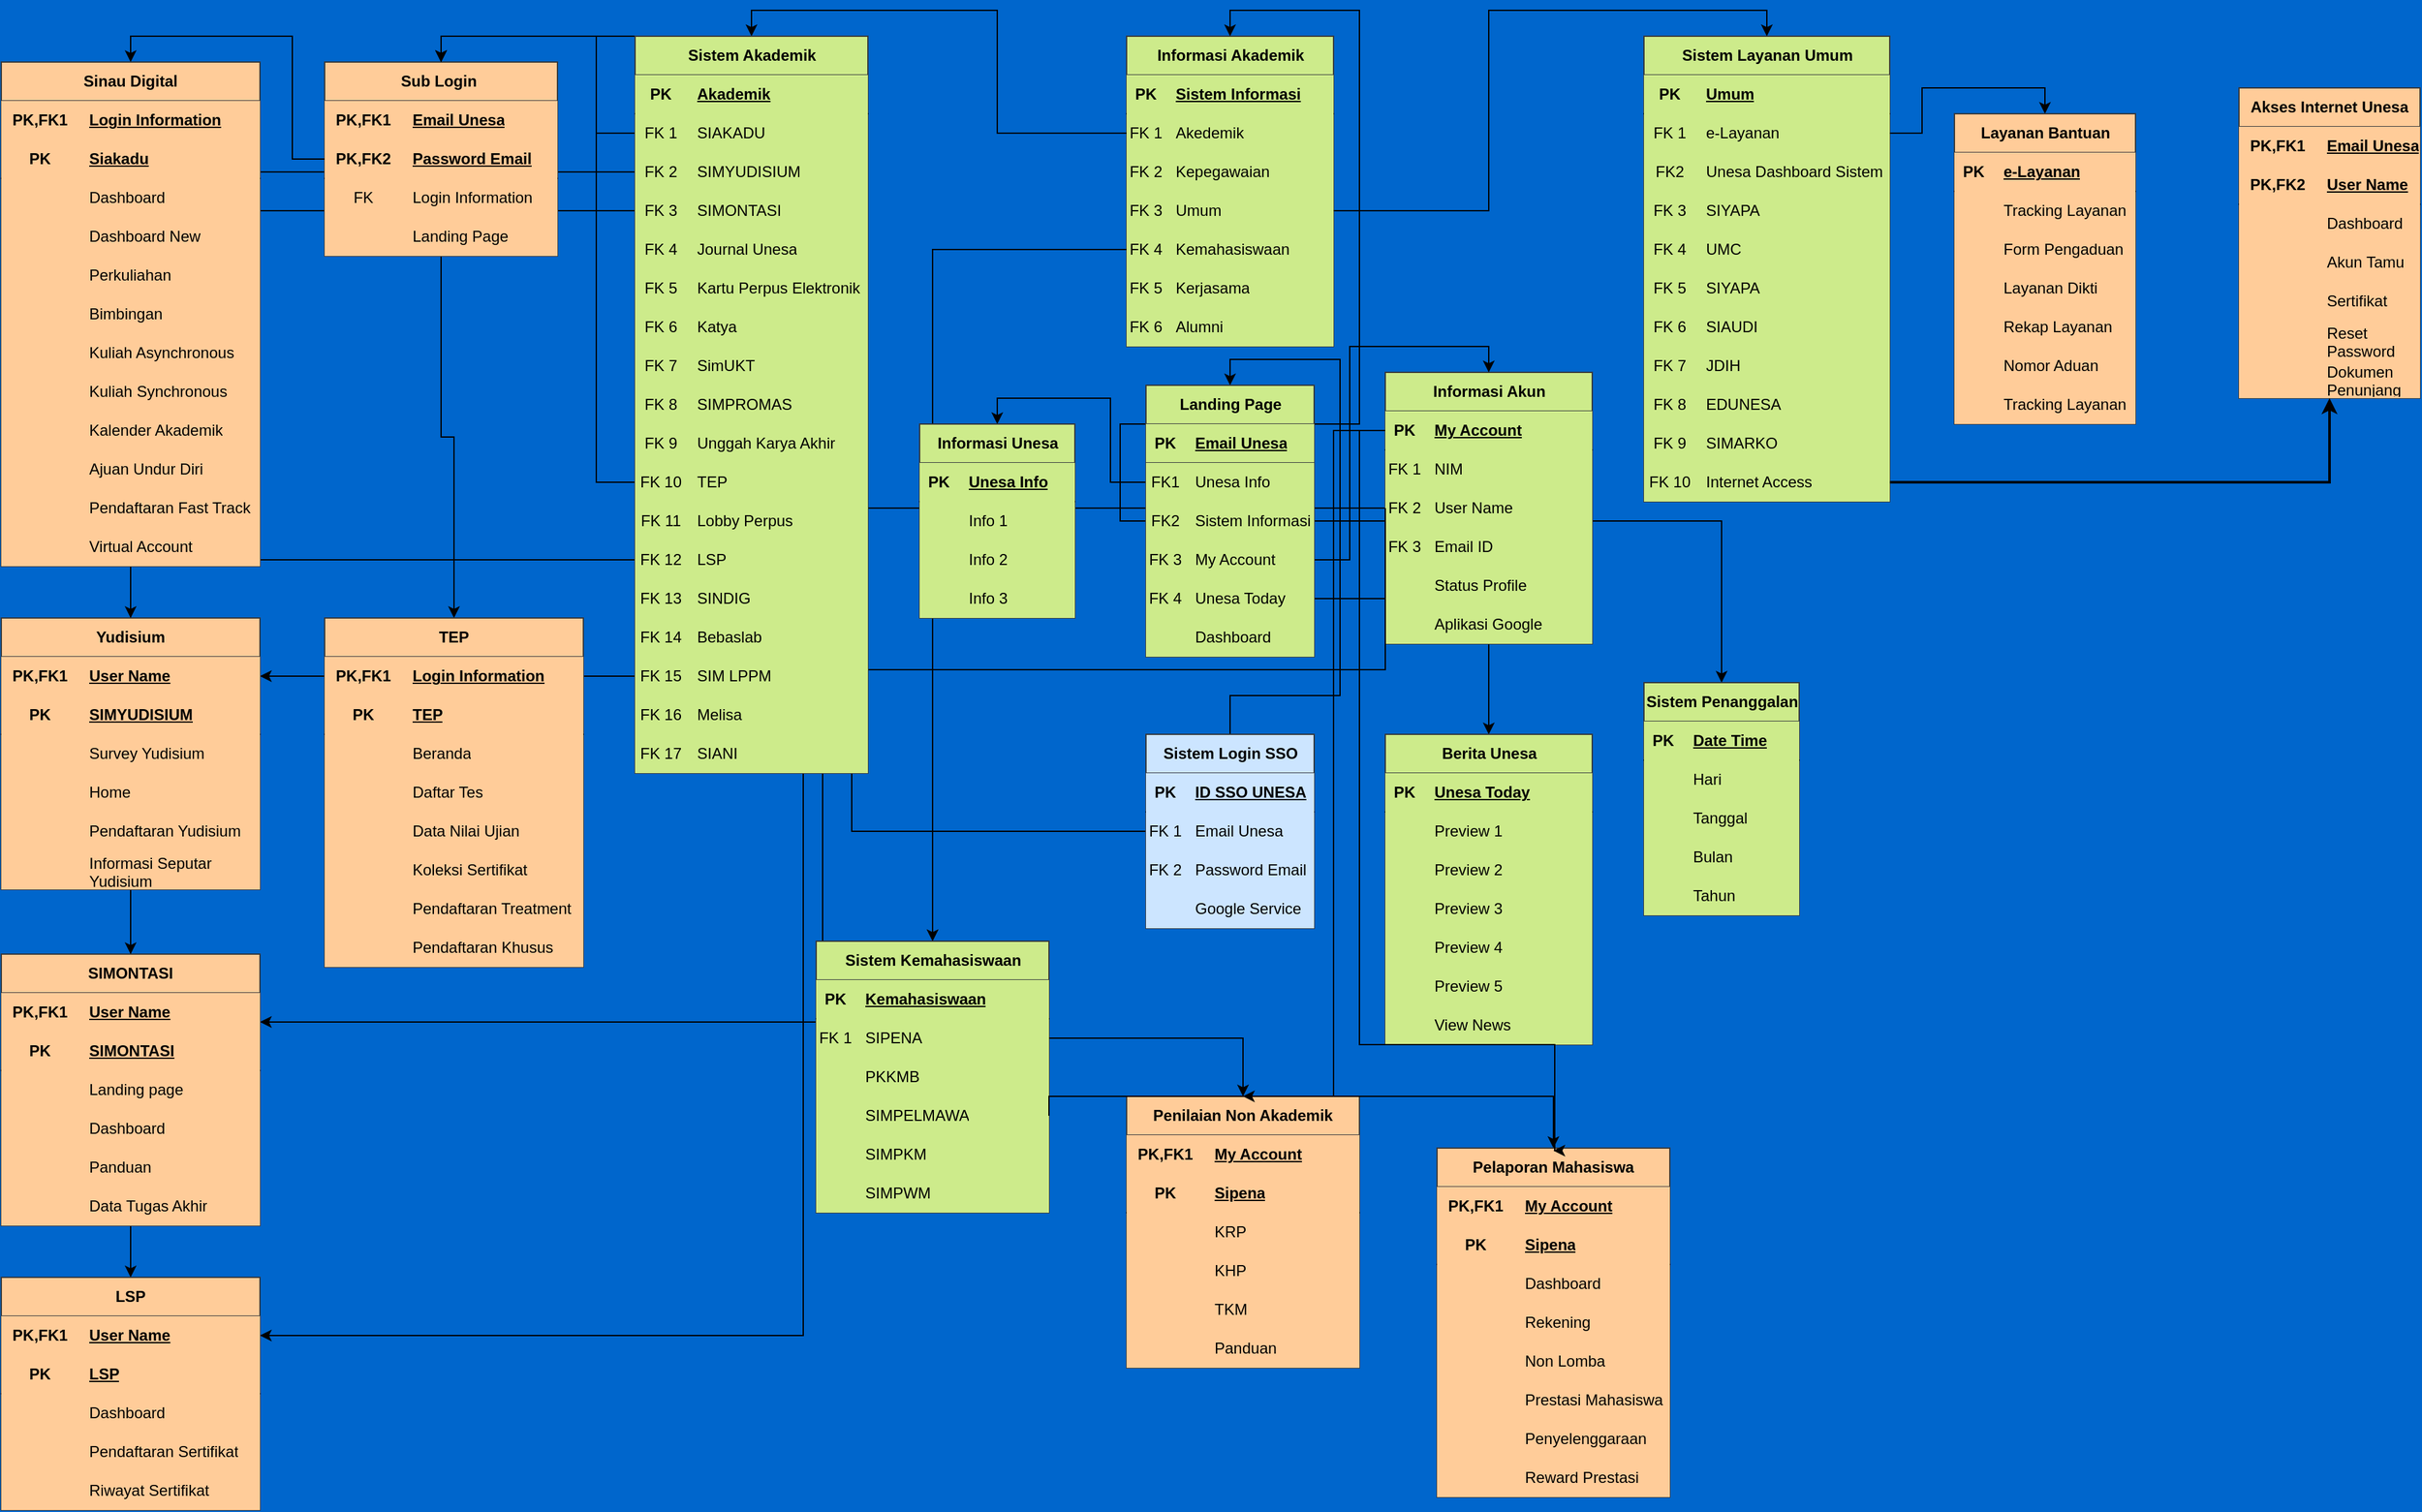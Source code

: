 <mxfile version="24.7.15">
  <diagram name="Page-1" id="fIB9AgHcOxYds-EDLcDk">
    <mxGraphModel dx="1965" dy="1158" grid="1" gridSize="10" guides="1" tooltips="1" connect="1" arrows="1" fold="1" page="1" pageScale="1" pageWidth="1920" pageHeight="1200" background="#0066CC" math="0" shadow="0">
      <root>
        <mxCell id="0" />
        <mxCell id="1" parent="0" />
        <mxCell id="F7weP_g6E7-wFiPtn0G7-692" style="edgeStyle=orthogonalEdgeStyle;rounded=0;orthogonalLoop=1;jettySize=auto;html=1;exitX=0;exitY=0.5;exitDx=0;exitDy=0;" edge="1" parent="1" source="F7weP_g6E7-wFiPtn0G7-114" target="F7weP_g6E7-wFiPtn0G7-349">
          <mxGeometry relative="1" as="geometry" />
        </mxCell>
        <mxCell id="F7weP_g6E7-wFiPtn0G7-649" style="edgeStyle=orthogonalEdgeStyle;rounded=0;orthogonalLoop=1;jettySize=auto;html=1;entryX=0.5;entryY=0;entryDx=0;entryDy=0;" edge="1" parent="1" source="F7weP_g6E7-wFiPtn0G7-22" target="F7weP_g6E7-wFiPtn0G7-178">
          <mxGeometry relative="1" as="geometry" />
        </mxCell>
        <mxCell id="F7weP_g6E7-wFiPtn0G7-387" style="edgeStyle=orthogonalEdgeStyle;rounded=0;orthogonalLoop=1;jettySize=auto;html=1;" edge="1" parent="1" source="F7weP_g6E7-wFiPtn0G7-236" target="F7weP_g6E7-wFiPtn0G7-368">
          <mxGeometry relative="1" as="geometry" />
        </mxCell>
        <mxCell id="F7weP_g6E7-wFiPtn0G7-367" style="edgeStyle=orthogonalEdgeStyle;rounded=0;orthogonalLoop=1;jettySize=auto;html=1;exitX=0;exitY=0.5;exitDx=0;exitDy=0;" edge="1" parent="1" source="F7weP_g6E7-wFiPtn0G7-233" target="F7weP_g6E7-wFiPtn0G7-348">
          <mxGeometry relative="1" as="geometry" />
        </mxCell>
        <mxCell id="F7weP_g6E7-wFiPtn0G7-222" style="edgeStyle=orthogonalEdgeStyle;rounded=0;orthogonalLoop=1;jettySize=auto;html=1;entryX=0.5;entryY=0;entryDx=0;entryDy=0;" edge="1" parent="1" source="F7weP_g6E7-wFiPtn0G7-63" target="F7weP_g6E7-wFiPtn0G7-133">
          <mxGeometry relative="1" as="geometry" />
        </mxCell>
        <mxCell id="F7weP_g6E7-wFiPtn0G7-219" style="edgeStyle=orthogonalEdgeStyle;rounded=0;orthogonalLoop=1;jettySize=auto;html=1;entryX=0.5;entryY=0;entryDx=0;entryDy=0;" edge="1" parent="1" source="F7weP_g6E7-wFiPtn0G7-18" target="F7weP_g6E7-wFiPtn0G7-36">
          <mxGeometry relative="1" as="geometry" />
        </mxCell>
        <mxCell id="F7weP_g6E7-wFiPtn0G7-18" value="Sistem Login SSO" style="shape=table;startSize=30;container=1;collapsible=1;childLayout=tableLayout;fixedRows=1;rowLines=0;fontStyle=1;align=center;resizeLast=1;html=1;fillColor=#cce5ff;strokeColor=#36393d;fillStyle=solid;" vertex="1" parent="1">
          <mxGeometry x="906" y="580" width="130" height="150" as="geometry" />
        </mxCell>
        <mxCell id="F7weP_g6E7-wFiPtn0G7-19" value="" style="shape=tableRow;horizontal=0;startSize=0;swimlaneHead=0;swimlaneBody=0;fillColor=none;collapsible=0;dropTarget=0;points=[[0,0.5],[1,0.5]];portConstraint=eastwest;top=0;left=0;right=0;bottom=1;" vertex="1" parent="F7weP_g6E7-wFiPtn0G7-18">
          <mxGeometry y="30" width="130" height="30" as="geometry" />
        </mxCell>
        <mxCell id="F7weP_g6E7-wFiPtn0G7-20" value="PK" style="shape=partialRectangle;connectable=0;fillColor=#cce5ff;top=0;left=0;bottom=0;right=0;fontStyle=1;overflow=hidden;whiteSpace=wrap;html=1;strokeColor=#36393d;strokeWidth=4;perimeterSpacing=2;" vertex="1" parent="F7weP_g6E7-wFiPtn0G7-19">
          <mxGeometry width="30" height="30" as="geometry">
            <mxRectangle width="30" height="30" as="alternateBounds" />
          </mxGeometry>
        </mxCell>
        <mxCell id="F7weP_g6E7-wFiPtn0G7-21" value="ID SSO UNESA" style="shape=partialRectangle;connectable=0;fillColor=#cce5ff;top=0;left=0;bottom=0;right=0;align=left;spacingLeft=6;fontStyle=5;overflow=hidden;whiteSpace=wrap;html=1;strokeColor=#36393d;strokeWidth=4;perimeterSpacing=2;" vertex="1" parent="F7weP_g6E7-wFiPtn0G7-19">
          <mxGeometry x="30" width="100" height="30" as="geometry">
            <mxRectangle width="100" height="30" as="alternateBounds" />
          </mxGeometry>
        </mxCell>
        <mxCell id="F7weP_g6E7-wFiPtn0G7-22" value="" style="shape=tableRow;horizontal=0;startSize=0;swimlaneHead=0;swimlaneBody=0;fillColor=none;collapsible=0;dropTarget=0;points=[[0,0.5],[1,0.5]];portConstraint=eastwest;top=0;left=0;right=0;bottom=0;" vertex="1" parent="F7weP_g6E7-wFiPtn0G7-18">
          <mxGeometry y="60" width="130" height="30" as="geometry" />
        </mxCell>
        <mxCell id="F7weP_g6E7-wFiPtn0G7-23" value="FK 1" style="shape=partialRectangle;connectable=0;fillColor=#cce5ff;top=0;left=0;bottom=0;right=0;editable=1;overflow=hidden;whiteSpace=wrap;html=1;strokeColor=#36393d;strokeWidth=4;perimeterSpacing=2;" vertex="1" parent="F7weP_g6E7-wFiPtn0G7-22">
          <mxGeometry width="30" height="30" as="geometry">
            <mxRectangle width="30" height="30" as="alternateBounds" />
          </mxGeometry>
        </mxCell>
        <mxCell id="F7weP_g6E7-wFiPtn0G7-24" value="Email Unesa" style="shape=partialRectangle;connectable=0;fillColor=#cce5ff;top=0;left=0;bottom=0;right=0;align=left;spacingLeft=6;overflow=hidden;whiteSpace=wrap;html=1;strokeColor=#36393d;strokeWidth=4;perimeterSpacing=2;shadow=0;" vertex="1" parent="F7weP_g6E7-wFiPtn0G7-22">
          <mxGeometry x="30" width="100" height="30" as="geometry">
            <mxRectangle width="100" height="30" as="alternateBounds" />
          </mxGeometry>
        </mxCell>
        <mxCell id="F7weP_g6E7-wFiPtn0G7-25" value="" style="shape=tableRow;horizontal=0;startSize=0;swimlaneHead=0;swimlaneBody=0;fillColor=none;collapsible=0;dropTarget=0;points=[[0,0.5],[1,0.5]];portConstraint=eastwest;top=0;left=0;right=0;bottom=0;" vertex="1" parent="F7weP_g6E7-wFiPtn0G7-18">
          <mxGeometry y="90" width="130" height="30" as="geometry" />
        </mxCell>
        <mxCell id="F7weP_g6E7-wFiPtn0G7-26" value="FK 2" style="shape=partialRectangle;connectable=0;fillColor=#cce5ff;top=0;left=0;bottom=0;right=0;editable=1;overflow=hidden;whiteSpace=wrap;html=1;strokeColor=#36393d;strokeWidth=4;perimeterSpacing=2;" vertex="1" parent="F7weP_g6E7-wFiPtn0G7-25">
          <mxGeometry width="30" height="30" as="geometry">
            <mxRectangle width="30" height="30" as="alternateBounds" />
          </mxGeometry>
        </mxCell>
        <mxCell id="F7weP_g6E7-wFiPtn0G7-27" value="Password Email" style="shape=partialRectangle;connectable=0;fillColor=#cce5ff;top=0;left=0;bottom=0;right=0;align=left;spacingLeft=6;overflow=hidden;whiteSpace=wrap;html=1;strokeColor=#36393d;strokeWidth=4;perimeterSpacing=2;" vertex="1" parent="F7weP_g6E7-wFiPtn0G7-25">
          <mxGeometry x="30" width="100" height="30" as="geometry">
            <mxRectangle width="100" height="30" as="alternateBounds" />
          </mxGeometry>
        </mxCell>
        <mxCell id="F7weP_g6E7-wFiPtn0G7-130" value="" style="shape=tableRow;horizontal=0;startSize=0;swimlaneHead=0;swimlaneBody=0;fillColor=none;collapsible=0;dropTarget=0;points=[[0,0.5],[1,0.5]];portConstraint=eastwest;top=0;left=0;right=0;bottom=0;" vertex="1" parent="F7weP_g6E7-wFiPtn0G7-18">
          <mxGeometry y="120" width="130" height="30" as="geometry" />
        </mxCell>
        <mxCell id="F7weP_g6E7-wFiPtn0G7-131" value="" style="shape=partialRectangle;connectable=0;fillColor=#cce5ff;top=0;left=0;bottom=0;right=0;editable=1;overflow=hidden;whiteSpace=wrap;html=1;strokeColor=#36393d;strokeWidth=4;perimeterSpacing=2;" vertex="1" parent="F7weP_g6E7-wFiPtn0G7-130">
          <mxGeometry width="30" height="30" as="geometry">
            <mxRectangle width="30" height="30" as="alternateBounds" />
          </mxGeometry>
        </mxCell>
        <mxCell id="F7weP_g6E7-wFiPtn0G7-132" value="Google Service" style="shape=partialRectangle;connectable=0;fillColor=#cce5ff;top=0;left=0;bottom=0;right=0;align=left;spacingLeft=6;overflow=hidden;whiteSpace=wrap;html=1;strokeColor=#36393d;strokeWidth=4;perimeterSpacing=2;" vertex="1" parent="F7weP_g6E7-wFiPtn0G7-130">
          <mxGeometry x="30" width="100" height="30" as="geometry">
            <mxRectangle width="100" height="30" as="alternateBounds" />
          </mxGeometry>
        </mxCell>
        <mxCell id="F7weP_g6E7-wFiPtn0G7-223" style="edgeStyle=orthogonalEdgeStyle;rounded=0;orthogonalLoop=1;jettySize=auto;html=1;flowAnimation=0;" edge="1" parent="1" source="F7weP_g6E7-wFiPtn0G7-36" target="F7weP_g6E7-wFiPtn0G7-191">
          <mxGeometry relative="1" as="geometry" />
        </mxCell>
        <mxCell id="F7weP_g6E7-wFiPtn0G7-79" value="Informasi Akademik" style="shape=table;startSize=30;container=1;collapsible=1;childLayout=tableLayout;fixedRows=1;rowLines=0;fontStyle=1;align=center;resizeLast=1;html=1;fillColor=#cdeb8b;strokeColor=#36393d;" vertex="1" parent="1">
          <mxGeometry x="891" y="40" width="160" height="240" as="geometry" />
        </mxCell>
        <mxCell id="F7weP_g6E7-wFiPtn0G7-80" value="" style="shape=tableRow;horizontal=0;startSize=0;swimlaneHead=0;swimlaneBody=0;fillColor=none;collapsible=0;dropTarget=0;points=[[0,0.5],[1,0.5]];portConstraint=eastwest;top=0;left=0;right=0;bottom=1;" vertex="1" parent="F7weP_g6E7-wFiPtn0G7-79">
          <mxGeometry y="30" width="160" height="30" as="geometry" />
        </mxCell>
        <mxCell id="F7weP_g6E7-wFiPtn0G7-81" value="PK" style="shape=partialRectangle;connectable=0;fillColor=#cdeb8b;top=0;left=0;bottom=0;right=0;fontStyle=1;overflow=hidden;whiteSpace=wrap;html=1;strokeColor=#36393d;" vertex="1" parent="F7weP_g6E7-wFiPtn0G7-80">
          <mxGeometry width="30" height="30" as="geometry">
            <mxRectangle width="30" height="30" as="alternateBounds" />
          </mxGeometry>
        </mxCell>
        <mxCell id="F7weP_g6E7-wFiPtn0G7-82" value="Sistem Informasi" style="shape=partialRectangle;connectable=0;fillColor=#cdeb8b;top=0;left=0;bottom=0;right=0;align=left;spacingLeft=6;fontStyle=5;overflow=hidden;whiteSpace=wrap;html=1;strokeColor=#36393d;" vertex="1" parent="F7weP_g6E7-wFiPtn0G7-80">
          <mxGeometry x="30" width="130" height="30" as="geometry">
            <mxRectangle width="130" height="30" as="alternateBounds" />
          </mxGeometry>
        </mxCell>
        <mxCell id="F7weP_g6E7-wFiPtn0G7-83" value="" style="shape=tableRow;horizontal=0;startSize=0;swimlaneHead=0;swimlaneBody=0;fillColor=none;collapsible=0;dropTarget=0;points=[[0,0.5],[1,0.5]];portConstraint=eastwest;top=0;left=0;right=0;bottom=0;" vertex="1" parent="F7weP_g6E7-wFiPtn0G7-79">
          <mxGeometry y="60" width="160" height="30" as="geometry" />
        </mxCell>
        <mxCell id="F7weP_g6E7-wFiPtn0G7-84" value="FK 1" style="shape=partialRectangle;connectable=0;fillColor=#cdeb8b;top=0;left=0;bottom=0;right=0;editable=1;overflow=hidden;whiteSpace=wrap;html=1;strokeColor=#36393d;" vertex="1" parent="F7weP_g6E7-wFiPtn0G7-83">
          <mxGeometry width="30" height="30" as="geometry">
            <mxRectangle width="30" height="30" as="alternateBounds" />
          </mxGeometry>
        </mxCell>
        <mxCell id="F7weP_g6E7-wFiPtn0G7-85" value="Akedemik" style="shape=partialRectangle;connectable=0;fillColor=#cdeb8b;top=0;left=0;bottom=0;right=0;align=left;spacingLeft=6;overflow=hidden;whiteSpace=wrap;html=1;strokeColor=#36393d;" vertex="1" parent="F7weP_g6E7-wFiPtn0G7-83">
          <mxGeometry x="30" width="130" height="30" as="geometry">
            <mxRectangle width="130" height="30" as="alternateBounds" />
          </mxGeometry>
        </mxCell>
        <mxCell id="F7weP_g6E7-wFiPtn0G7-86" value="" style="shape=tableRow;horizontal=0;startSize=0;swimlaneHead=0;swimlaneBody=0;fillColor=none;collapsible=0;dropTarget=0;points=[[0,0.5],[1,0.5]];portConstraint=eastwest;top=0;left=0;right=0;bottom=0;" vertex="1" parent="F7weP_g6E7-wFiPtn0G7-79">
          <mxGeometry y="90" width="160" height="30" as="geometry" />
        </mxCell>
        <mxCell id="F7weP_g6E7-wFiPtn0G7-87" value="FK 2" style="shape=partialRectangle;connectable=0;fillColor=#cdeb8b;top=0;left=0;bottom=0;right=0;editable=1;overflow=hidden;whiteSpace=wrap;html=1;strokeColor=#36393d;" vertex="1" parent="F7weP_g6E7-wFiPtn0G7-86">
          <mxGeometry width="30" height="30" as="geometry">
            <mxRectangle width="30" height="30" as="alternateBounds" />
          </mxGeometry>
        </mxCell>
        <mxCell id="F7weP_g6E7-wFiPtn0G7-88" value="Kepegawaian" style="shape=partialRectangle;connectable=0;fillColor=#cdeb8b;top=0;left=0;bottom=0;right=0;align=left;spacingLeft=6;overflow=hidden;whiteSpace=wrap;html=1;strokeColor=#36393d;" vertex="1" parent="F7weP_g6E7-wFiPtn0G7-86">
          <mxGeometry x="30" width="130" height="30" as="geometry">
            <mxRectangle width="130" height="30" as="alternateBounds" />
          </mxGeometry>
        </mxCell>
        <mxCell id="F7weP_g6E7-wFiPtn0G7-89" value="" style="shape=tableRow;horizontal=0;startSize=0;swimlaneHead=0;swimlaneBody=0;fillColor=none;collapsible=0;dropTarget=0;points=[[0,0.5],[1,0.5]];portConstraint=eastwest;top=0;left=0;right=0;bottom=0;" vertex="1" parent="F7weP_g6E7-wFiPtn0G7-79">
          <mxGeometry y="120" width="160" height="30" as="geometry" />
        </mxCell>
        <mxCell id="F7weP_g6E7-wFiPtn0G7-90" value="FK 3" style="shape=partialRectangle;connectable=0;fillColor=#cdeb8b;top=0;left=0;bottom=0;right=0;editable=1;overflow=hidden;whiteSpace=wrap;html=1;strokeColor=#36393d;" vertex="1" parent="F7weP_g6E7-wFiPtn0G7-89">
          <mxGeometry width="30" height="30" as="geometry">
            <mxRectangle width="30" height="30" as="alternateBounds" />
          </mxGeometry>
        </mxCell>
        <mxCell id="F7weP_g6E7-wFiPtn0G7-91" value="Umum" style="shape=partialRectangle;connectable=0;fillColor=#cdeb8b;top=0;left=0;bottom=0;right=0;align=left;spacingLeft=6;overflow=hidden;whiteSpace=wrap;html=1;strokeColor=#36393d;" vertex="1" parent="F7weP_g6E7-wFiPtn0G7-89">
          <mxGeometry x="30" width="130" height="30" as="geometry">
            <mxRectangle width="130" height="30" as="alternateBounds" />
          </mxGeometry>
        </mxCell>
        <mxCell id="F7weP_g6E7-wFiPtn0G7-92" value="" style="shape=tableRow;horizontal=0;startSize=0;swimlaneHead=0;swimlaneBody=0;fillColor=none;collapsible=0;dropTarget=0;points=[[0,0.5],[1,0.5]];portConstraint=eastwest;top=0;left=0;right=0;bottom=0;" vertex="1" parent="F7weP_g6E7-wFiPtn0G7-79">
          <mxGeometry y="150" width="160" height="30" as="geometry" />
        </mxCell>
        <mxCell id="F7weP_g6E7-wFiPtn0G7-93" value="FK 4" style="shape=partialRectangle;connectable=0;fillColor=#cdeb8b;top=0;left=0;bottom=0;right=0;editable=1;overflow=hidden;whiteSpace=wrap;html=1;strokeColor=#36393d;" vertex="1" parent="F7weP_g6E7-wFiPtn0G7-92">
          <mxGeometry width="30" height="30" as="geometry">
            <mxRectangle width="30" height="30" as="alternateBounds" />
          </mxGeometry>
        </mxCell>
        <mxCell id="F7weP_g6E7-wFiPtn0G7-94" value="Kemahasiswaan" style="shape=partialRectangle;connectable=0;fillColor=#cdeb8b;top=0;left=0;bottom=0;right=0;align=left;spacingLeft=6;overflow=hidden;whiteSpace=wrap;html=1;strokeColor=#36393d;" vertex="1" parent="F7weP_g6E7-wFiPtn0G7-92">
          <mxGeometry x="30" width="130" height="30" as="geometry">
            <mxRectangle width="130" height="30" as="alternateBounds" />
          </mxGeometry>
        </mxCell>
        <mxCell id="F7weP_g6E7-wFiPtn0G7-95" value="" style="shape=tableRow;horizontal=0;startSize=0;swimlaneHead=0;swimlaneBody=0;fillColor=none;collapsible=0;dropTarget=0;points=[[0,0.5],[1,0.5]];portConstraint=eastwest;top=0;left=0;right=0;bottom=0;" vertex="1" parent="F7weP_g6E7-wFiPtn0G7-79">
          <mxGeometry y="180" width="160" height="30" as="geometry" />
        </mxCell>
        <mxCell id="F7weP_g6E7-wFiPtn0G7-96" value="FK 5" style="shape=partialRectangle;connectable=0;fillColor=#cdeb8b;top=0;left=0;bottom=0;right=0;editable=1;overflow=hidden;whiteSpace=wrap;html=1;strokeColor=#36393d;" vertex="1" parent="F7weP_g6E7-wFiPtn0G7-95">
          <mxGeometry width="30" height="30" as="geometry">
            <mxRectangle width="30" height="30" as="alternateBounds" />
          </mxGeometry>
        </mxCell>
        <mxCell id="F7weP_g6E7-wFiPtn0G7-97" value="Kerjasama" style="shape=partialRectangle;connectable=0;fillColor=#cdeb8b;top=0;left=0;bottom=0;right=0;align=left;spacingLeft=6;overflow=hidden;whiteSpace=wrap;html=1;strokeColor=#36393d;" vertex="1" parent="F7weP_g6E7-wFiPtn0G7-95">
          <mxGeometry x="30" width="130" height="30" as="geometry">
            <mxRectangle width="130" height="30" as="alternateBounds" />
          </mxGeometry>
        </mxCell>
        <mxCell id="F7weP_g6E7-wFiPtn0G7-98" value="" style="shape=tableRow;horizontal=0;startSize=0;swimlaneHead=0;swimlaneBody=0;fillColor=none;collapsible=0;dropTarget=0;points=[[0,0.5],[1,0.5]];portConstraint=eastwest;top=0;left=0;right=0;bottom=0;" vertex="1" parent="F7weP_g6E7-wFiPtn0G7-79">
          <mxGeometry y="210" width="160" height="30" as="geometry" />
        </mxCell>
        <mxCell id="F7weP_g6E7-wFiPtn0G7-99" value="FK 6" style="shape=partialRectangle;connectable=0;fillColor=#cdeb8b;top=0;left=0;bottom=0;right=0;editable=1;overflow=hidden;whiteSpace=wrap;html=1;strokeColor=#36393d;" vertex="1" parent="F7weP_g6E7-wFiPtn0G7-98">
          <mxGeometry width="30" height="30" as="geometry">
            <mxRectangle width="30" height="30" as="alternateBounds" />
          </mxGeometry>
        </mxCell>
        <mxCell id="F7weP_g6E7-wFiPtn0G7-100" value="Alumni" style="shape=partialRectangle;connectable=0;fillColor=#cdeb8b;top=0;left=0;bottom=0;right=0;align=left;spacingLeft=6;overflow=hidden;whiteSpace=wrap;html=1;strokeColor=#36393d;" vertex="1" parent="F7weP_g6E7-wFiPtn0G7-98">
          <mxGeometry x="30" width="130" height="30" as="geometry">
            <mxRectangle width="130" height="30" as="alternateBounds" />
          </mxGeometry>
        </mxCell>
        <mxCell id="F7weP_g6E7-wFiPtn0G7-133" value="Berita Unesa" style="shape=table;startSize=30;container=1;collapsible=1;childLayout=tableLayout;fixedRows=1;rowLines=0;fontStyle=1;align=center;resizeLast=1;html=1;fillColor=#cdeb8b;strokeColor=#36393d;" vertex="1" parent="1">
          <mxGeometry x="1091" y="580" width="160" height="240" as="geometry" />
        </mxCell>
        <mxCell id="F7weP_g6E7-wFiPtn0G7-134" value="" style="shape=tableRow;horizontal=0;startSize=0;swimlaneHead=0;swimlaneBody=0;fillColor=none;collapsible=0;dropTarget=0;points=[[0,0.5],[1,0.5]];portConstraint=eastwest;top=0;left=0;right=0;bottom=1;" vertex="1" parent="F7weP_g6E7-wFiPtn0G7-133">
          <mxGeometry y="30" width="160" height="30" as="geometry" />
        </mxCell>
        <mxCell id="F7weP_g6E7-wFiPtn0G7-135" value="PK" style="shape=partialRectangle;connectable=0;fillColor=#cdeb8b;top=0;left=0;bottom=0;right=0;fontStyle=1;overflow=hidden;whiteSpace=wrap;html=1;strokeColor=#36393d;" vertex="1" parent="F7weP_g6E7-wFiPtn0G7-134">
          <mxGeometry width="30" height="30" as="geometry">
            <mxRectangle width="30" height="30" as="alternateBounds" />
          </mxGeometry>
        </mxCell>
        <mxCell id="F7weP_g6E7-wFiPtn0G7-136" value="Unesa Today" style="shape=partialRectangle;connectable=0;fillColor=#cdeb8b;top=0;left=0;bottom=0;right=0;align=left;spacingLeft=6;fontStyle=5;overflow=hidden;whiteSpace=wrap;html=1;strokeColor=#36393d;" vertex="1" parent="F7weP_g6E7-wFiPtn0G7-134">
          <mxGeometry x="30" width="130" height="30" as="geometry">
            <mxRectangle width="130" height="30" as="alternateBounds" />
          </mxGeometry>
        </mxCell>
        <mxCell id="F7weP_g6E7-wFiPtn0G7-137" value="" style="shape=tableRow;horizontal=0;startSize=0;swimlaneHead=0;swimlaneBody=0;fillColor=none;collapsible=0;dropTarget=0;points=[[0,0.5],[1,0.5]];portConstraint=eastwest;top=0;left=0;right=0;bottom=0;" vertex="1" parent="F7weP_g6E7-wFiPtn0G7-133">
          <mxGeometry y="60" width="160" height="30" as="geometry" />
        </mxCell>
        <mxCell id="F7weP_g6E7-wFiPtn0G7-138" value="" style="shape=partialRectangle;connectable=0;fillColor=#cdeb8b;top=0;left=0;bottom=0;right=0;editable=1;overflow=hidden;whiteSpace=wrap;html=1;strokeColor=#36393d;" vertex="1" parent="F7weP_g6E7-wFiPtn0G7-137">
          <mxGeometry width="30" height="30" as="geometry">
            <mxRectangle width="30" height="30" as="alternateBounds" />
          </mxGeometry>
        </mxCell>
        <mxCell id="F7weP_g6E7-wFiPtn0G7-139" value="Preview 1" style="shape=partialRectangle;connectable=0;fillColor=#cdeb8b;top=0;left=0;bottom=0;right=0;align=left;spacingLeft=6;overflow=hidden;whiteSpace=wrap;html=1;strokeColor=#36393d;" vertex="1" parent="F7weP_g6E7-wFiPtn0G7-137">
          <mxGeometry x="30" width="130" height="30" as="geometry">
            <mxRectangle width="130" height="30" as="alternateBounds" />
          </mxGeometry>
        </mxCell>
        <mxCell id="F7weP_g6E7-wFiPtn0G7-140" value="" style="shape=tableRow;horizontal=0;startSize=0;swimlaneHead=0;swimlaneBody=0;fillColor=none;collapsible=0;dropTarget=0;points=[[0,0.5],[1,0.5]];portConstraint=eastwest;top=0;left=0;right=0;bottom=0;" vertex="1" parent="F7weP_g6E7-wFiPtn0G7-133">
          <mxGeometry y="90" width="160" height="30" as="geometry" />
        </mxCell>
        <mxCell id="F7weP_g6E7-wFiPtn0G7-141" value="" style="shape=partialRectangle;connectable=0;fillColor=#cdeb8b;top=0;left=0;bottom=0;right=0;editable=1;overflow=hidden;whiteSpace=wrap;html=1;strokeColor=#36393d;" vertex="1" parent="F7weP_g6E7-wFiPtn0G7-140">
          <mxGeometry width="30" height="30" as="geometry">
            <mxRectangle width="30" height="30" as="alternateBounds" />
          </mxGeometry>
        </mxCell>
        <mxCell id="F7weP_g6E7-wFiPtn0G7-142" value="Preview 2" style="shape=partialRectangle;connectable=0;fillColor=#cdeb8b;top=0;left=0;bottom=0;right=0;align=left;spacingLeft=6;overflow=hidden;whiteSpace=wrap;html=1;strokeColor=#36393d;" vertex="1" parent="F7weP_g6E7-wFiPtn0G7-140">
          <mxGeometry x="30" width="130" height="30" as="geometry">
            <mxRectangle width="130" height="30" as="alternateBounds" />
          </mxGeometry>
        </mxCell>
        <mxCell id="F7weP_g6E7-wFiPtn0G7-143" value="" style="shape=tableRow;horizontal=0;startSize=0;swimlaneHead=0;swimlaneBody=0;fillColor=none;collapsible=0;dropTarget=0;points=[[0,0.5],[1,0.5]];portConstraint=eastwest;top=0;left=0;right=0;bottom=0;" vertex="1" parent="F7weP_g6E7-wFiPtn0G7-133">
          <mxGeometry y="120" width="160" height="30" as="geometry" />
        </mxCell>
        <mxCell id="F7weP_g6E7-wFiPtn0G7-144" value="" style="shape=partialRectangle;connectable=0;fillColor=#cdeb8b;top=0;left=0;bottom=0;right=0;editable=1;overflow=hidden;whiteSpace=wrap;html=1;strokeColor=#36393d;" vertex="1" parent="F7weP_g6E7-wFiPtn0G7-143">
          <mxGeometry width="30" height="30" as="geometry">
            <mxRectangle width="30" height="30" as="alternateBounds" />
          </mxGeometry>
        </mxCell>
        <mxCell id="F7weP_g6E7-wFiPtn0G7-145" value="Preview 3" style="shape=partialRectangle;connectable=0;fillColor=#cdeb8b;top=0;left=0;bottom=0;right=0;align=left;spacingLeft=6;overflow=hidden;whiteSpace=wrap;html=1;strokeColor=#36393d;" vertex="1" parent="F7weP_g6E7-wFiPtn0G7-143">
          <mxGeometry x="30" width="130" height="30" as="geometry">
            <mxRectangle width="130" height="30" as="alternateBounds" />
          </mxGeometry>
        </mxCell>
        <mxCell id="F7weP_g6E7-wFiPtn0G7-146" value="" style="shape=tableRow;horizontal=0;startSize=0;swimlaneHead=0;swimlaneBody=0;fillColor=none;collapsible=0;dropTarget=0;points=[[0,0.5],[1,0.5]];portConstraint=eastwest;top=0;left=0;right=0;bottom=0;" vertex="1" parent="F7weP_g6E7-wFiPtn0G7-133">
          <mxGeometry y="150" width="160" height="30" as="geometry" />
        </mxCell>
        <mxCell id="F7weP_g6E7-wFiPtn0G7-147" value="" style="shape=partialRectangle;connectable=0;fillColor=#cdeb8b;top=0;left=0;bottom=0;right=0;editable=1;overflow=hidden;whiteSpace=wrap;html=1;strokeColor=#36393d;" vertex="1" parent="F7weP_g6E7-wFiPtn0G7-146">
          <mxGeometry width="30" height="30" as="geometry">
            <mxRectangle width="30" height="30" as="alternateBounds" />
          </mxGeometry>
        </mxCell>
        <mxCell id="F7weP_g6E7-wFiPtn0G7-148" value="Preview 4" style="shape=partialRectangle;connectable=0;fillColor=#cdeb8b;top=0;left=0;bottom=0;right=0;align=left;spacingLeft=6;overflow=hidden;whiteSpace=wrap;html=1;strokeColor=#36393d;" vertex="1" parent="F7weP_g6E7-wFiPtn0G7-146">
          <mxGeometry x="30" width="130" height="30" as="geometry">
            <mxRectangle width="130" height="30" as="alternateBounds" />
          </mxGeometry>
        </mxCell>
        <mxCell id="F7weP_g6E7-wFiPtn0G7-149" value="" style="shape=tableRow;horizontal=0;startSize=0;swimlaneHead=0;swimlaneBody=0;fillColor=none;collapsible=0;dropTarget=0;points=[[0,0.5],[1,0.5]];portConstraint=eastwest;top=0;left=0;right=0;bottom=0;" vertex="1" parent="F7weP_g6E7-wFiPtn0G7-133">
          <mxGeometry y="180" width="160" height="30" as="geometry" />
        </mxCell>
        <mxCell id="F7weP_g6E7-wFiPtn0G7-150" value="" style="shape=partialRectangle;connectable=0;fillColor=#cdeb8b;top=0;left=0;bottom=0;right=0;editable=1;overflow=hidden;whiteSpace=wrap;html=1;strokeColor=#36393d;" vertex="1" parent="F7weP_g6E7-wFiPtn0G7-149">
          <mxGeometry width="30" height="30" as="geometry">
            <mxRectangle width="30" height="30" as="alternateBounds" />
          </mxGeometry>
        </mxCell>
        <mxCell id="F7weP_g6E7-wFiPtn0G7-151" value="Preview 5" style="shape=partialRectangle;connectable=0;fillColor=#cdeb8b;top=0;left=0;bottom=0;right=0;align=left;spacingLeft=6;overflow=hidden;whiteSpace=wrap;html=1;strokeColor=#36393d;" vertex="1" parent="F7weP_g6E7-wFiPtn0G7-149">
          <mxGeometry x="30" width="130" height="30" as="geometry">
            <mxRectangle width="130" height="30" as="alternateBounds" />
          </mxGeometry>
        </mxCell>
        <mxCell id="F7weP_g6E7-wFiPtn0G7-152" value="" style="shape=tableRow;horizontal=0;startSize=0;swimlaneHead=0;swimlaneBody=0;fillColor=none;collapsible=0;dropTarget=0;points=[[0,0.5],[1,0.5]];portConstraint=eastwest;top=0;left=0;right=0;bottom=0;" vertex="1" parent="F7weP_g6E7-wFiPtn0G7-133">
          <mxGeometry y="210" width="160" height="30" as="geometry" />
        </mxCell>
        <mxCell id="F7weP_g6E7-wFiPtn0G7-153" value="" style="shape=partialRectangle;connectable=0;fillColor=#cdeb8b;top=0;left=0;bottom=0;right=0;editable=1;overflow=hidden;whiteSpace=wrap;html=1;strokeColor=#36393d;" vertex="1" parent="F7weP_g6E7-wFiPtn0G7-152">
          <mxGeometry width="30" height="30" as="geometry">
            <mxRectangle width="30" height="30" as="alternateBounds" />
          </mxGeometry>
        </mxCell>
        <mxCell id="F7weP_g6E7-wFiPtn0G7-154" value="View News" style="shape=partialRectangle;connectable=0;fillColor=#cdeb8b;top=0;left=0;bottom=0;right=0;align=left;spacingLeft=6;overflow=hidden;whiteSpace=wrap;html=1;strokeColor=#36393d;" vertex="1" parent="F7weP_g6E7-wFiPtn0G7-152">
          <mxGeometry x="30" width="130" height="30" as="geometry">
            <mxRectangle width="130" height="30" as="alternateBounds" />
          </mxGeometry>
        </mxCell>
        <mxCell id="F7weP_g6E7-wFiPtn0G7-191" value="Sistem Penanggalan" style="shape=table;startSize=30;container=1;collapsible=1;childLayout=tableLayout;fixedRows=1;rowLines=0;fontStyle=1;align=center;resizeLast=1;html=1;fillColor=#cdeb8b;strokeColor=#36393d;" vertex="1" parent="1">
          <mxGeometry x="1291" y="540" width="120" height="180" as="geometry" />
        </mxCell>
        <mxCell id="F7weP_g6E7-wFiPtn0G7-192" value="" style="shape=tableRow;horizontal=0;startSize=0;swimlaneHead=0;swimlaneBody=0;fillColor=none;collapsible=0;dropTarget=0;points=[[0,0.5],[1,0.5]];portConstraint=eastwest;top=0;left=0;right=0;bottom=1;" vertex="1" parent="F7weP_g6E7-wFiPtn0G7-191">
          <mxGeometry y="30" width="120" height="30" as="geometry" />
        </mxCell>
        <mxCell id="F7weP_g6E7-wFiPtn0G7-193" value="PK" style="shape=partialRectangle;connectable=0;fillColor=#cdeb8b;top=0;left=0;bottom=0;right=0;fontStyle=1;overflow=hidden;whiteSpace=wrap;html=1;strokeColor=#36393d;" vertex="1" parent="F7weP_g6E7-wFiPtn0G7-192">
          <mxGeometry width="30" height="30" as="geometry">
            <mxRectangle width="30" height="30" as="alternateBounds" />
          </mxGeometry>
        </mxCell>
        <mxCell id="F7weP_g6E7-wFiPtn0G7-194" value="Date Time" style="shape=partialRectangle;connectable=0;fillColor=#cdeb8b;top=0;left=0;bottom=0;right=0;align=left;spacingLeft=6;fontStyle=5;overflow=hidden;whiteSpace=wrap;html=1;strokeColor=#36393d;" vertex="1" parent="F7weP_g6E7-wFiPtn0G7-192">
          <mxGeometry x="30" width="90" height="30" as="geometry">
            <mxRectangle width="90" height="30" as="alternateBounds" />
          </mxGeometry>
        </mxCell>
        <mxCell id="F7weP_g6E7-wFiPtn0G7-195" value="" style="shape=tableRow;horizontal=0;startSize=0;swimlaneHead=0;swimlaneBody=0;fillColor=none;collapsible=0;dropTarget=0;points=[[0,0.5],[1,0.5]];portConstraint=eastwest;top=0;left=0;right=0;bottom=0;" vertex="1" parent="F7weP_g6E7-wFiPtn0G7-191">
          <mxGeometry y="60" width="120" height="30" as="geometry" />
        </mxCell>
        <mxCell id="F7weP_g6E7-wFiPtn0G7-196" value="" style="shape=partialRectangle;connectable=0;fillColor=#cdeb8b;top=0;left=0;bottom=0;right=0;editable=1;overflow=hidden;whiteSpace=wrap;html=1;strokeColor=#36393d;" vertex="1" parent="F7weP_g6E7-wFiPtn0G7-195">
          <mxGeometry width="30" height="30" as="geometry">
            <mxRectangle width="30" height="30" as="alternateBounds" />
          </mxGeometry>
        </mxCell>
        <mxCell id="F7weP_g6E7-wFiPtn0G7-197" value="Hari" style="shape=partialRectangle;connectable=0;fillColor=#cdeb8b;top=0;left=0;bottom=0;right=0;align=left;spacingLeft=6;overflow=hidden;whiteSpace=wrap;html=1;strokeColor=#36393d;" vertex="1" parent="F7weP_g6E7-wFiPtn0G7-195">
          <mxGeometry x="30" width="90" height="30" as="geometry">
            <mxRectangle width="90" height="30" as="alternateBounds" />
          </mxGeometry>
        </mxCell>
        <mxCell id="F7weP_g6E7-wFiPtn0G7-198" value="" style="shape=tableRow;horizontal=0;startSize=0;swimlaneHead=0;swimlaneBody=0;fillColor=none;collapsible=0;dropTarget=0;points=[[0,0.5],[1,0.5]];portConstraint=eastwest;top=0;left=0;right=0;bottom=0;" vertex="1" parent="F7weP_g6E7-wFiPtn0G7-191">
          <mxGeometry y="90" width="120" height="30" as="geometry" />
        </mxCell>
        <mxCell id="F7weP_g6E7-wFiPtn0G7-199" value="" style="shape=partialRectangle;connectable=0;fillColor=#cdeb8b;top=0;left=0;bottom=0;right=0;editable=1;overflow=hidden;whiteSpace=wrap;html=1;strokeColor=#36393d;" vertex="1" parent="F7weP_g6E7-wFiPtn0G7-198">
          <mxGeometry width="30" height="30" as="geometry">
            <mxRectangle width="30" height="30" as="alternateBounds" />
          </mxGeometry>
        </mxCell>
        <mxCell id="F7weP_g6E7-wFiPtn0G7-200" value="Tanggal" style="shape=partialRectangle;connectable=0;fillColor=#cdeb8b;top=0;left=0;bottom=0;right=0;align=left;spacingLeft=6;overflow=hidden;whiteSpace=wrap;html=1;strokeColor=#36393d;" vertex="1" parent="F7weP_g6E7-wFiPtn0G7-198">
          <mxGeometry x="30" width="90" height="30" as="geometry">
            <mxRectangle width="90" height="30" as="alternateBounds" />
          </mxGeometry>
        </mxCell>
        <mxCell id="F7weP_g6E7-wFiPtn0G7-201" value="" style="shape=tableRow;horizontal=0;startSize=0;swimlaneHead=0;swimlaneBody=0;fillColor=none;collapsible=0;dropTarget=0;points=[[0,0.5],[1,0.5]];portConstraint=eastwest;top=0;left=0;right=0;bottom=0;" vertex="1" parent="F7weP_g6E7-wFiPtn0G7-191">
          <mxGeometry y="120" width="120" height="30" as="geometry" />
        </mxCell>
        <mxCell id="F7weP_g6E7-wFiPtn0G7-202" value="" style="shape=partialRectangle;connectable=0;fillColor=#cdeb8b;top=0;left=0;bottom=0;right=0;editable=1;overflow=hidden;whiteSpace=wrap;html=1;strokeColor=#36393d;" vertex="1" parent="F7weP_g6E7-wFiPtn0G7-201">
          <mxGeometry width="30" height="30" as="geometry">
            <mxRectangle width="30" height="30" as="alternateBounds" />
          </mxGeometry>
        </mxCell>
        <mxCell id="F7weP_g6E7-wFiPtn0G7-203" value="Bulan" style="shape=partialRectangle;connectable=0;fillColor=#cdeb8b;top=0;left=0;bottom=0;right=0;align=left;spacingLeft=6;overflow=hidden;whiteSpace=wrap;html=1;strokeColor=#36393d;" vertex="1" parent="F7weP_g6E7-wFiPtn0G7-201">
          <mxGeometry x="30" width="90" height="30" as="geometry">
            <mxRectangle width="90" height="30" as="alternateBounds" />
          </mxGeometry>
        </mxCell>
        <mxCell id="F7weP_g6E7-wFiPtn0G7-204" value="" style="shape=tableRow;horizontal=0;startSize=0;swimlaneHead=0;swimlaneBody=0;fillColor=none;collapsible=0;dropTarget=0;points=[[0,0.5],[1,0.5]];portConstraint=eastwest;top=0;left=0;right=0;bottom=0;" vertex="1" parent="F7weP_g6E7-wFiPtn0G7-191">
          <mxGeometry y="150" width="120" height="30" as="geometry" />
        </mxCell>
        <mxCell id="F7weP_g6E7-wFiPtn0G7-205" value="" style="shape=partialRectangle;connectable=0;fillColor=#cdeb8b;top=0;left=0;bottom=0;right=0;editable=1;overflow=hidden;whiteSpace=wrap;html=1;strokeColor=#36393d;" vertex="1" parent="F7weP_g6E7-wFiPtn0G7-204">
          <mxGeometry width="30" height="30" as="geometry">
            <mxRectangle width="30" height="30" as="alternateBounds" />
          </mxGeometry>
        </mxCell>
        <mxCell id="F7weP_g6E7-wFiPtn0G7-206" value="Tahun" style="shape=partialRectangle;connectable=0;fillColor=#cdeb8b;top=0;left=0;bottom=0;right=0;align=left;spacingLeft=6;overflow=hidden;whiteSpace=wrap;html=1;strokeColor=#36393d;" vertex="1" parent="F7weP_g6E7-wFiPtn0G7-204">
          <mxGeometry x="30" width="90" height="30" as="geometry">
            <mxRectangle width="90" height="30" as="alternateBounds" />
          </mxGeometry>
        </mxCell>
        <mxCell id="F7weP_g6E7-wFiPtn0G7-490" style="edgeStyle=orthogonalEdgeStyle;rounded=0;orthogonalLoop=1;jettySize=auto;html=1;entryX=0.5;entryY=0;entryDx=0;entryDy=0;" edge="1" parent="1" source="F7weP_g6E7-wFiPtn0G7-178" target="F7weP_g6E7-wFiPtn0G7-464">
          <mxGeometry relative="1" as="geometry" />
        </mxCell>
        <mxCell id="F7weP_g6E7-wFiPtn0G7-178" value="Sub Login&amp;nbsp;" style="shape=table;startSize=30;container=1;collapsible=1;childLayout=tableLayout;fixedRows=1;rowLines=0;fontStyle=1;align=center;resizeLast=1;html=1;whiteSpace=wrap;fillColor=#ffcc99;strokeColor=#36393d;" vertex="1" parent="1">
          <mxGeometry x="271" y="60" width="180" height="150" as="geometry" />
        </mxCell>
        <mxCell id="F7weP_g6E7-wFiPtn0G7-179" value="" style="shape=tableRow;horizontal=0;startSize=0;swimlaneHead=0;swimlaneBody=0;fillColor=none;collapsible=0;dropTarget=0;points=[[0,0.5],[1,0.5]];portConstraint=eastwest;top=0;left=0;right=0;bottom=0;html=1;" vertex="1" parent="F7weP_g6E7-wFiPtn0G7-178">
          <mxGeometry y="30" width="180" height="30" as="geometry" />
        </mxCell>
        <mxCell id="F7weP_g6E7-wFiPtn0G7-180" value="PK,FK1" style="shape=partialRectangle;connectable=0;fillColor=#ffcc99;top=0;left=0;bottom=0;right=0;fontStyle=1;overflow=hidden;html=1;whiteSpace=wrap;strokeColor=#36393d;" vertex="1" parent="F7weP_g6E7-wFiPtn0G7-179">
          <mxGeometry width="60" height="30" as="geometry">
            <mxRectangle width="60" height="30" as="alternateBounds" />
          </mxGeometry>
        </mxCell>
        <mxCell id="F7weP_g6E7-wFiPtn0G7-181" value="Email Unesa" style="shape=partialRectangle;connectable=0;fillColor=#ffcc99;top=0;left=0;bottom=0;right=0;align=left;spacingLeft=6;fontStyle=5;overflow=hidden;html=1;whiteSpace=wrap;strokeColor=#36393d;" vertex="1" parent="F7weP_g6E7-wFiPtn0G7-179">
          <mxGeometry x="60" width="120" height="30" as="geometry">
            <mxRectangle width="120" height="30" as="alternateBounds" />
          </mxGeometry>
        </mxCell>
        <mxCell id="F7weP_g6E7-wFiPtn0G7-182" value="" style="shape=tableRow;horizontal=0;startSize=0;swimlaneHead=0;swimlaneBody=0;fillColor=none;collapsible=0;dropTarget=0;points=[[0,0.5],[1,0.5]];portConstraint=eastwest;top=0;left=0;right=0;bottom=1;html=1;" vertex="1" parent="F7weP_g6E7-wFiPtn0G7-178">
          <mxGeometry y="60" width="180" height="30" as="geometry" />
        </mxCell>
        <mxCell id="F7weP_g6E7-wFiPtn0G7-183" value="PK,FK2" style="shape=partialRectangle;connectable=0;fillColor=#ffcc99;top=0;left=0;bottom=0;right=0;fontStyle=1;overflow=hidden;html=1;whiteSpace=wrap;strokeColor=#36393d;" vertex="1" parent="F7weP_g6E7-wFiPtn0G7-182">
          <mxGeometry width="60" height="30" as="geometry">
            <mxRectangle width="60" height="30" as="alternateBounds" />
          </mxGeometry>
        </mxCell>
        <mxCell id="F7weP_g6E7-wFiPtn0G7-184" value="Password Email" style="shape=partialRectangle;connectable=0;fillColor=#ffcc99;top=0;left=0;bottom=0;right=0;align=left;spacingLeft=6;fontStyle=5;overflow=hidden;html=1;whiteSpace=wrap;strokeColor=#36393d;" vertex="1" parent="F7weP_g6E7-wFiPtn0G7-182">
          <mxGeometry x="60" width="120" height="30" as="geometry">
            <mxRectangle width="120" height="30" as="alternateBounds" />
          </mxGeometry>
        </mxCell>
        <mxCell id="F7weP_g6E7-wFiPtn0G7-185" value="" style="shape=tableRow;horizontal=0;startSize=0;swimlaneHead=0;swimlaneBody=0;fillColor=none;collapsible=0;dropTarget=0;points=[[0,0.5],[1,0.5]];portConstraint=eastwest;top=0;left=0;right=0;bottom=0;html=1;" vertex="1" parent="F7weP_g6E7-wFiPtn0G7-178">
          <mxGeometry y="90" width="180" height="30" as="geometry" />
        </mxCell>
        <mxCell id="F7weP_g6E7-wFiPtn0G7-186" value="FK" style="shape=partialRectangle;connectable=0;fillColor=#ffcc99;top=0;left=0;bottom=0;right=0;editable=1;overflow=hidden;html=1;whiteSpace=wrap;strokeColor=#36393d;" vertex="1" parent="F7weP_g6E7-wFiPtn0G7-185">
          <mxGeometry width="60" height="30" as="geometry">
            <mxRectangle width="60" height="30" as="alternateBounds" />
          </mxGeometry>
        </mxCell>
        <mxCell id="F7weP_g6E7-wFiPtn0G7-187" value="Login Information" style="shape=partialRectangle;connectable=0;fillColor=#ffcc99;top=0;left=0;bottom=0;right=0;align=left;spacingLeft=6;overflow=hidden;html=1;whiteSpace=wrap;strokeColor=#36393d;" vertex="1" parent="F7weP_g6E7-wFiPtn0G7-185">
          <mxGeometry x="60" width="120" height="30" as="geometry">
            <mxRectangle width="120" height="30" as="alternateBounds" />
          </mxGeometry>
        </mxCell>
        <mxCell id="F7weP_g6E7-wFiPtn0G7-188" value="" style="shape=tableRow;horizontal=0;startSize=0;swimlaneHead=0;swimlaneBody=0;fillColor=none;collapsible=0;dropTarget=0;points=[[0,0.5],[1,0.5]];portConstraint=eastwest;top=0;left=0;right=0;bottom=0;html=1;" vertex="1" parent="F7weP_g6E7-wFiPtn0G7-178">
          <mxGeometry y="120" width="180" height="30" as="geometry" />
        </mxCell>
        <mxCell id="F7weP_g6E7-wFiPtn0G7-189" value="" style="shape=partialRectangle;connectable=0;fillColor=#ffcc99;top=0;left=0;bottom=0;right=0;editable=1;overflow=hidden;html=1;whiteSpace=wrap;strokeColor=#36393d;" vertex="1" parent="F7weP_g6E7-wFiPtn0G7-188">
          <mxGeometry width="60" height="30" as="geometry">
            <mxRectangle width="60" height="30" as="alternateBounds" />
          </mxGeometry>
        </mxCell>
        <mxCell id="F7weP_g6E7-wFiPtn0G7-190" value="Landing Page" style="shape=partialRectangle;connectable=0;fillColor=#ffcc99;top=0;left=0;bottom=0;right=0;align=left;spacingLeft=6;overflow=hidden;html=1;whiteSpace=wrap;strokeColor=#36393d;" vertex="1" parent="F7weP_g6E7-wFiPtn0G7-188">
          <mxGeometry x="60" width="120" height="30" as="geometry">
            <mxRectangle width="120" height="30" as="alternateBounds" />
          </mxGeometry>
        </mxCell>
        <mxCell id="F7weP_g6E7-wFiPtn0G7-218" style="edgeStyle=orthogonalEdgeStyle;rounded=0;orthogonalLoop=1;jettySize=auto;html=1;entryX=0.5;entryY=0;entryDx=0;entryDy=0;" edge="1" parent="1" source="F7weP_g6E7-wFiPtn0G7-43" target="F7weP_g6E7-wFiPtn0G7-79">
          <mxGeometry relative="1" as="geometry" />
        </mxCell>
        <mxCell id="F7weP_g6E7-wFiPtn0G7-214" style="edgeStyle=orthogonalEdgeStyle;rounded=0;orthogonalLoop=1;jettySize=auto;html=1;entryX=0.5;entryY=0;entryDx=0;entryDy=0;" edge="1" parent="1" source="F7weP_g6E7-wFiPtn0G7-40" target="F7weP_g6E7-wFiPtn0G7-66">
          <mxGeometry relative="1" as="geometry" />
        </mxCell>
        <mxCell id="F7weP_g6E7-wFiPtn0G7-650" style="edgeStyle=orthogonalEdgeStyle;rounded=0;orthogonalLoop=1;jettySize=auto;html=1;entryX=0.5;entryY=0;entryDx=0;entryDy=0;fillColor=#ffcc99;strokeColor=#36393d;" edge="1" parent="1" source="F7weP_g6E7-wFiPtn0G7-107" target="F7weP_g6E7-wFiPtn0G7-600">
          <mxGeometry relative="1" as="geometry" />
        </mxCell>
        <mxCell id="F7weP_g6E7-wFiPtn0G7-690" style="edgeStyle=orthogonalEdgeStyle;rounded=0;orthogonalLoop=1;jettySize=auto;html=1;entryX=1;entryY=0.25;entryDx=0;entryDy=0;" edge="1" parent="1" source="F7weP_g6E7-wFiPtn0G7-107" target="F7weP_g6E7-wFiPtn0G7-368">
          <mxGeometry relative="1" as="geometry">
            <Array as="points">
              <mxPoint x="656" y="405" />
              <mxPoint x="656" y="802" />
            </Array>
          </mxGeometry>
        </mxCell>
        <mxCell id="F7weP_g6E7-wFiPtn0G7-107" value="Informasi Akun" style="shape=table;startSize=30;container=1;collapsible=1;childLayout=tableLayout;fixedRows=1;rowLines=0;fontStyle=1;align=center;resizeLast=1;html=1;fillStyle=solid;fillColor=#cdeb8b;strokeColor=#36393d;" vertex="1" parent="1">
          <mxGeometry x="1091" y="300" width="160" height="210" as="geometry" />
        </mxCell>
        <mxCell id="F7weP_g6E7-wFiPtn0G7-108" value="" style="shape=tableRow;horizontal=0;startSize=0;swimlaneHead=0;swimlaneBody=0;fillColor=none;collapsible=0;dropTarget=0;points=[[0,0.5],[1,0.5]];portConstraint=eastwest;top=0;left=0;right=0;bottom=1;" vertex="1" parent="F7weP_g6E7-wFiPtn0G7-107">
          <mxGeometry y="30" width="160" height="30" as="geometry" />
        </mxCell>
        <mxCell id="F7weP_g6E7-wFiPtn0G7-109" value="PK" style="shape=partialRectangle;connectable=0;fillColor=#cdeb8b;top=0;left=0;bottom=0;right=0;fontStyle=1;overflow=hidden;whiteSpace=wrap;html=1;strokeColor=#36393d;" vertex="1" parent="F7weP_g6E7-wFiPtn0G7-108">
          <mxGeometry width="30" height="30" as="geometry">
            <mxRectangle width="30" height="30" as="alternateBounds" />
          </mxGeometry>
        </mxCell>
        <mxCell id="F7weP_g6E7-wFiPtn0G7-110" value="My Account" style="shape=partialRectangle;connectable=0;fillColor=#cdeb8b;top=0;left=0;bottom=0;right=0;align=left;spacingLeft=6;fontStyle=5;overflow=hidden;whiteSpace=wrap;html=1;strokeColor=#36393d;" vertex="1" parent="F7weP_g6E7-wFiPtn0G7-108">
          <mxGeometry x="30" width="130" height="30" as="geometry">
            <mxRectangle width="130" height="30" as="alternateBounds" />
          </mxGeometry>
        </mxCell>
        <mxCell id="F7weP_g6E7-wFiPtn0G7-111" value="" style="shape=tableRow;horizontal=0;startSize=0;swimlaneHead=0;swimlaneBody=0;fillColor=none;collapsible=0;dropTarget=0;points=[[0,0.5],[1,0.5]];portConstraint=eastwest;top=0;left=0;right=0;bottom=0;" vertex="1" parent="F7weP_g6E7-wFiPtn0G7-107">
          <mxGeometry y="60" width="160" height="30" as="geometry" />
        </mxCell>
        <mxCell id="F7weP_g6E7-wFiPtn0G7-112" value="FK 1" style="shape=partialRectangle;connectable=0;fillColor=#cdeb8b;top=0;left=0;bottom=0;right=0;editable=1;overflow=hidden;whiteSpace=wrap;html=1;strokeColor=#36393d;" vertex="1" parent="F7weP_g6E7-wFiPtn0G7-111">
          <mxGeometry width="30" height="30" as="geometry">
            <mxRectangle width="30" height="30" as="alternateBounds" />
          </mxGeometry>
        </mxCell>
        <mxCell id="F7weP_g6E7-wFiPtn0G7-113" value="NIM" style="shape=partialRectangle;connectable=0;fillColor=#cdeb8b;top=0;left=0;bottom=0;right=0;align=left;spacingLeft=6;overflow=hidden;whiteSpace=wrap;html=1;strokeColor=#36393d;" vertex="1" parent="F7weP_g6E7-wFiPtn0G7-111">
          <mxGeometry x="30" width="130" height="30" as="geometry">
            <mxRectangle width="130" height="30" as="alternateBounds" />
          </mxGeometry>
        </mxCell>
        <mxCell id="F7weP_g6E7-wFiPtn0G7-114" value="" style="shape=tableRow;horizontal=0;startSize=0;swimlaneHead=0;swimlaneBody=0;fillColor=none;collapsible=0;dropTarget=0;points=[[0,0.5],[1,0.5]];portConstraint=eastwest;top=0;left=0;right=0;bottom=0;" vertex="1" parent="F7weP_g6E7-wFiPtn0G7-107">
          <mxGeometry y="90" width="160" height="30" as="geometry" />
        </mxCell>
        <mxCell id="F7weP_g6E7-wFiPtn0G7-115" value="FK 2" style="shape=partialRectangle;connectable=0;fillColor=#cdeb8b;top=0;left=0;bottom=0;right=0;editable=1;overflow=hidden;whiteSpace=wrap;html=1;strokeColor=#36393d;" vertex="1" parent="F7weP_g6E7-wFiPtn0G7-114">
          <mxGeometry width="30" height="30" as="geometry">
            <mxRectangle width="30" height="30" as="alternateBounds" />
          </mxGeometry>
        </mxCell>
        <mxCell id="F7weP_g6E7-wFiPtn0G7-116" value="User Name" style="shape=partialRectangle;connectable=0;fillColor=#cdeb8b;top=0;left=0;bottom=0;right=0;align=left;spacingLeft=6;overflow=hidden;whiteSpace=wrap;html=1;strokeColor=#36393d;" vertex="1" parent="F7weP_g6E7-wFiPtn0G7-114">
          <mxGeometry x="30" width="130" height="30" as="geometry">
            <mxRectangle width="130" height="30" as="alternateBounds" />
          </mxGeometry>
        </mxCell>
        <mxCell id="F7weP_g6E7-wFiPtn0G7-117" value="" style="shape=tableRow;horizontal=0;startSize=0;swimlaneHead=0;swimlaneBody=0;fillColor=none;collapsible=0;dropTarget=0;points=[[0,0.5],[1,0.5]];portConstraint=eastwest;top=0;left=0;right=0;bottom=0;" vertex="1" parent="F7weP_g6E7-wFiPtn0G7-107">
          <mxGeometry y="120" width="160" height="30" as="geometry" />
        </mxCell>
        <mxCell id="F7weP_g6E7-wFiPtn0G7-118" value="FK 3" style="shape=partialRectangle;connectable=0;fillColor=#cdeb8b;top=0;left=0;bottom=0;right=0;editable=1;overflow=hidden;whiteSpace=wrap;html=1;strokeColor=#36393d;" vertex="1" parent="F7weP_g6E7-wFiPtn0G7-117">
          <mxGeometry width="30" height="30" as="geometry">
            <mxRectangle width="30" height="30" as="alternateBounds" />
          </mxGeometry>
        </mxCell>
        <mxCell id="F7weP_g6E7-wFiPtn0G7-119" value="Email ID" style="shape=partialRectangle;connectable=0;fillColor=#cdeb8b;top=0;left=0;bottom=0;right=0;align=left;spacingLeft=6;overflow=hidden;whiteSpace=wrap;html=1;strokeColor=#36393d;" vertex="1" parent="F7weP_g6E7-wFiPtn0G7-117">
          <mxGeometry x="30" width="130" height="30" as="geometry">
            <mxRectangle width="130" height="30" as="alternateBounds" />
          </mxGeometry>
        </mxCell>
        <mxCell id="F7weP_g6E7-wFiPtn0G7-120" value="" style="shape=tableRow;horizontal=0;startSize=0;swimlaneHead=0;swimlaneBody=0;fillColor=none;collapsible=0;dropTarget=0;points=[[0,0.5],[1,0.5]];portConstraint=eastwest;top=0;left=0;right=0;bottom=0;" vertex="1" parent="F7weP_g6E7-wFiPtn0G7-107">
          <mxGeometry y="150" width="160" height="30" as="geometry" />
        </mxCell>
        <mxCell id="F7weP_g6E7-wFiPtn0G7-121" value="" style="shape=partialRectangle;connectable=0;fillColor=#cdeb8b;top=0;left=0;bottom=0;right=0;editable=1;overflow=hidden;whiteSpace=wrap;html=1;strokeColor=#36393d;" vertex="1" parent="F7weP_g6E7-wFiPtn0G7-120">
          <mxGeometry width="30" height="30" as="geometry">
            <mxRectangle width="30" height="30" as="alternateBounds" />
          </mxGeometry>
        </mxCell>
        <mxCell id="F7weP_g6E7-wFiPtn0G7-122" value="Status Profile" style="shape=partialRectangle;connectable=0;fillColor=#cdeb8b;top=0;left=0;bottom=0;right=0;align=left;spacingLeft=6;overflow=hidden;whiteSpace=wrap;html=1;strokeColor=#36393d;" vertex="1" parent="F7weP_g6E7-wFiPtn0G7-120">
          <mxGeometry x="30" width="130" height="30" as="geometry">
            <mxRectangle width="130" height="30" as="alternateBounds" />
          </mxGeometry>
        </mxCell>
        <mxCell id="F7weP_g6E7-wFiPtn0G7-123" value="" style="shape=tableRow;horizontal=0;startSize=0;swimlaneHead=0;swimlaneBody=0;fillColor=none;collapsible=0;dropTarget=0;points=[[0,0.5],[1,0.5]];portConstraint=eastwest;top=0;left=0;right=0;bottom=0;" vertex="1" parent="F7weP_g6E7-wFiPtn0G7-107">
          <mxGeometry y="180" width="160" height="30" as="geometry" />
        </mxCell>
        <mxCell id="F7weP_g6E7-wFiPtn0G7-124" value="" style="shape=partialRectangle;connectable=0;fillColor=#cdeb8b;top=0;left=0;bottom=0;right=0;editable=1;overflow=hidden;whiteSpace=wrap;html=1;strokeColor=#36393d;" vertex="1" parent="F7weP_g6E7-wFiPtn0G7-123">
          <mxGeometry width="30" height="30" as="geometry">
            <mxRectangle width="30" height="30" as="alternateBounds" />
          </mxGeometry>
        </mxCell>
        <mxCell id="F7weP_g6E7-wFiPtn0G7-125" value="Aplikasi Google" style="shape=partialRectangle;connectable=0;fillColor=#cdeb8b;top=0;left=0;bottom=0;right=0;align=left;spacingLeft=6;overflow=hidden;whiteSpace=wrap;html=1;strokeColor=#36393d;" vertex="1" parent="F7weP_g6E7-wFiPtn0G7-123">
          <mxGeometry x="30" width="130" height="30" as="geometry">
            <mxRectangle width="130" height="30" as="alternateBounds" />
          </mxGeometry>
        </mxCell>
        <mxCell id="F7weP_g6E7-wFiPtn0G7-220" style="edgeStyle=orthogonalEdgeStyle;rounded=0;orthogonalLoop=1;jettySize=auto;html=1;entryX=0.5;entryY=0;entryDx=0;entryDy=0;" edge="1" parent="1" source="F7weP_g6E7-wFiPtn0G7-46" target="F7weP_g6E7-wFiPtn0G7-107">
          <mxGeometry relative="1" as="geometry" />
        </mxCell>
        <mxCell id="F7weP_g6E7-wFiPtn0G7-36" value="Landing Page" style="shape=table;startSize=30;container=1;collapsible=1;childLayout=tableLayout;fixedRows=1;rowLines=0;fontStyle=1;align=center;resizeLast=1;html=1;flipV=0;fillColor=#cdeb8b;strokeColor=#36393d;" vertex="1" parent="1">
          <mxGeometry x="906" y="310" width="130" height="210" as="geometry" />
        </mxCell>
        <mxCell id="F7weP_g6E7-wFiPtn0G7-37" value="" style="shape=tableRow;horizontal=0;startSize=0;swimlaneHead=0;swimlaneBody=0;fillColor=#cdeb8b;collapsible=0;dropTarget=0;points=[[0,0.5],[1,0.5]];portConstraint=eastwest;top=0;left=0;right=0;bottom=1;strokeColor=#36393d;" vertex="1" parent="F7weP_g6E7-wFiPtn0G7-36">
          <mxGeometry y="30" width="130" height="30" as="geometry" />
        </mxCell>
        <mxCell id="F7weP_g6E7-wFiPtn0G7-38" value="PK" style="shape=partialRectangle;connectable=0;fillColor=none;top=0;left=0;bottom=0;right=0;fontStyle=1;overflow=hidden;whiteSpace=wrap;html=1;strokeWidth=4;perimeterSpacing=2;" vertex="1" parent="F7weP_g6E7-wFiPtn0G7-37">
          <mxGeometry width="30" height="30" as="geometry">
            <mxRectangle width="30" height="30" as="alternateBounds" />
          </mxGeometry>
        </mxCell>
        <mxCell id="F7weP_g6E7-wFiPtn0G7-39" value="Email Unesa" style="shape=partialRectangle;connectable=0;fillColor=none;top=0;left=0;bottom=0;right=0;align=left;spacingLeft=6;fontStyle=5;overflow=hidden;whiteSpace=wrap;html=1;strokeWidth=4;perimeterSpacing=2;" vertex="1" parent="F7weP_g6E7-wFiPtn0G7-37">
          <mxGeometry x="30" width="100" height="30" as="geometry">
            <mxRectangle width="100" height="30" as="alternateBounds" />
          </mxGeometry>
        </mxCell>
        <mxCell id="F7weP_g6E7-wFiPtn0G7-40" value="" style="shape=tableRow;horizontal=0;startSize=0;swimlaneHead=0;swimlaneBody=0;fillColor=#cdeb8b;collapsible=0;dropTarget=0;points=[[0,0.5],[1,0.5]];portConstraint=eastwest;top=0;left=0;right=0;bottom=0;strokeColor=#36393d;" vertex="1" parent="F7weP_g6E7-wFiPtn0G7-36">
          <mxGeometry y="60" width="130" height="30" as="geometry" />
        </mxCell>
        <mxCell id="F7weP_g6E7-wFiPtn0G7-41" value="FK1" style="shape=partialRectangle;connectable=0;fillColor=none;top=0;left=0;bottom=0;right=0;editable=1;overflow=hidden;whiteSpace=wrap;html=1;strokeWidth=4;perimeterSpacing=2;" vertex="1" parent="F7weP_g6E7-wFiPtn0G7-40">
          <mxGeometry width="30" height="30" as="geometry">
            <mxRectangle width="30" height="30" as="alternateBounds" />
          </mxGeometry>
        </mxCell>
        <mxCell id="F7weP_g6E7-wFiPtn0G7-42" value="Unesa Info" style="shape=partialRectangle;connectable=0;fillColor=none;top=0;left=0;bottom=0;right=0;align=left;spacingLeft=6;overflow=hidden;whiteSpace=wrap;html=1;strokeWidth=4;perimeterSpacing=2;" vertex="1" parent="F7weP_g6E7-wFiPtn0G7-40">
          <mxGeometry x="30" width="100" height="30" as="geometry">
            <mxRectangle width="100" height="30" as="alternateBounds" />
          </mxGeometry>
        </mxCell>
        <mxCell id="F7weP_g6E7-wFiPtn0G7-43" value="" style="shape=tableRow;horizontal=0;startSize=0;swimlaneHead=0;swimlaneBody=0;fillColor=#cdeb8b;collapsible=0;dropTarget=0;points=[[0,0.5],[1,0.5]];portConstraint=eastwest;top=0;left=0;right=0;bottom=0;strokeColor=#36393d;" vertex="1" parent="F7weP_g6E7-wFiPtn0G7-36">
          <mxGeometry y="90" width="130" height="30" as="geometry" />
        </mxCell>
        <mxCell id="F7weP_g6E7-wFiPtn0G7-44" value="FK2" style="shape=partialRectangle;connectable=0;fillColor=none;top=0;left=0;bottom=0;right=0;editable=1;overflow=hidden;whiteSpace=wrap;html=1;strokeWidth=4;perimeterSpacing=2;" vertex="1" parent="F7weP_g6E7-wFiPtn0G7-43">
          <mxGeometry width="30" height="30" as="geometry">
            <mxRectangle width="30" height="30" as="alternateBounds" />
          </mxGeometry>
        </mxCell>
        <mxCell id="F7weP_g6E7-wFiPtn0G7-45" value="Sistem Informasi" style="shape=partialRectangle;connectable=0;fillColor=none;top=0;left=0;bottom=0;right=0;align=left;spacingLeft=6;overflow=hidden;whiteSpace=wrap;html=1;strokeWidth=4;perimeterSpacing=2;" vertex="1" parent="F7weP_g6E7-wFiPtn0G7-43">
          <mxGeometry x="30" width="100" height="30" as="geometry">
            <mxRectangle width="100" height="30" as="alternateBounds" />
          </mxGeometry>
        </mxCell>
        <mxCell id="F7weP_g6E7-wFiPtn0G7-46" value="" style="shape=tableRow;horizontal=0;startSize=0;swimlaneHead=0;swimlaneBody=0;fillColor=#cdeb8b;collapsible=0;dropTarget=0;points=[[0,0.5],[1,0.5]];portConstraint=eastwest;top=0;left=0;right=0;bottom=0;strokeColor=#36393d;" vertex="1" parent="F7weP_g6E7-wFiPtn0G7-36">
          <mxGeometry y="120" width="130" height="30" as="geometry" />
        </mxCell>
        <mxCell id="F7weP_g6E7-wFiPtn0G7-47" value="FK 3" style="shape=partialRectangle;connectable=0;fillColor=none;top=0;left=0;bottom=0;right=0;editable=1;overflow=hidden;whiteSpace=wrap;html=1;strokeWidth=4;perimeterSpacing=2;" vertex="1" parent="F7weP_g6E7-wFiPtn0G7-46">
          <mxGeometry width="30" height="30" as="geometry">
            <mxRectangle width="30" height="30" as="alternateBounds" />
          </mxGeometry>
        </mxCell>
        <mxCell id="F7weP_g6E7-wFiPtn0G7-48" value="My Account" style="shape=partialRectangle;connectable=0;fillColor=none;top=0;left=0;bottom=0;right=0;align=left;spacingLeft=6;overflow=hidden;whiteSpace=wrap;html=1;strokeWidth=4;perimeterSpacing=2;" vertex="1" parent="F7weP_g6E7-wFiPtn0G7-46">
          <mxGeometry x="30" width="100" height="30" as="geometry">
            <mxRectangle width="100" height="30" as="alternateBounds" />
          </mxGeometry>
        </mxCell>
        <mxCell id="F7weP_g6E7-wFiPtn0G7-63" value="" style="shape=tableRow;horizontal=0;startSize=0;swimlaneHead=0;swimlaneBody=0;fillColor=#cdeb8b;collapsible=0;dropTarget=0;points=[[0,0.5],[1,0.5]];portConstraint=eastwest;top=0;left=0;right=0;bottom=0;strokeColor=#36393d;" vertex="1" parent="F7weP_g6E7-wFiPtn0G7-36">
          <mxGeometry y="150" width="130" height="30" as="geometry" />
        </mxCell>
        <mxCell id="F7weP_g6E7-wFiPtn0G7-64" value="FK 4" style="shape=partialRectangle;connectable=0;fillColor=none;top=0;left=0;bottom=0;right=0;editable=1;overflow=hidden;whiteSpace=wrap;html=1;strokeWidth=4;perimeterSpacing=2;" vertex="1" parent="F7weP_g6E7-wFiPtn0G7-63">
          <mxGeometry width="30" height="30" as="geometry">
            <mxRectangle width="30" height="30" as="alternateBounds" />
          </mxGeometry>
        </mxCell>
        <mxCell id="F7weP_g6E7-wFiPtn0G7-65" value="Unesa Today" style="shape=partialRectangle;connectable=0;fillColor=none;top=0;left=0;bottom=0;right=0;align=left;spacingLeft=6;overflow=hidden;whiteSpace=wrap;html=1;strokeWidth=4;perimeterSpacing=2;" vertex="1" parent="F7weP_g6E7-wFiPtn0G7-63">
          <mxGeometry x="30" width="100" height="30" as="geometry">
            <mxRectangle width="100" height="30" as="alternateBounds" />
          </mxGeometry>
        </mxCell>
        <mxCell id="F7weP_g6E7-wFiPtn0G7-104" value="" style="shape=tableRow;horizontal=0;startSize=0;swimlaneHead=0;swimlaneBody=0;fillColor=#cdeb8b;collapsible=0;dropTarget=0;points=[[0,0.5],[1,0.5]];portConstraint=eastwest;top=0;left=0;right=0;bottom=0;strokeColor=#36393d;" vertex="1" parent="F7weP_g6E7-wFiPtn0G7-36">
          <mxGeometry y="180" width="130" height="30" as="geometry" />
        </mxCell>
        <mxCell id="F7weP_g6E7-wFiPtn0G7-105" value="" style="shape=partialRectangle;connectable=0;fillColor=none;top=0;left=0;bottom=0;right=0;editable=1;overflow=hidden;whiteSpace=wrap;html=1;strokeWidth=4;perimeterSpacing=2;" vertex="1" parent="F7weP_g6E7-wFiPtn0G7-104">
          <mxGeometry width="30" height="30" as="geometry">
            <mxRectangle width="30" height="30" as="alternateBounds" />
          </mxGeometry>
        </mxCell>
        <mxCell id="F7weP_g6E7-wFiPtn0G7-106" value="Dashboard" style="shape=partialRectangle;connectable=0;fillColor=none;top=0;left=0;bottom=0;right=0;align=left;spacingLeft=6;overflow=hidden;whiteSpace=wrap;html=1;strokeWidth=4;perimeterSpacing=2;" vertex="1" parent="F7weP_g6E7-wFiPtn0G7-104">
          <mxGeometry x="30" width="100" height="30" as="geometry">
            <mxRectangle width="100" height="30" as="alternateBounds" />
          </mxGeometry>
        </mxCell>
        <mxCell id="F7weP_g6E7-wFiPtn0G7-281" style="edgeStyle=orthogonalEdgeStyle;rounded=0;orthogonalLoop=1;jettySize=auto;html=1;exitX=0;exitY=0.5;exitDx=0;exitDy=0;entryX=0.5;entryY=0;entryDx=0;entryDy=0;" edge="1" parent="1" source="F7weP_g6E7-wFiPtn0G7-83" target="F7weP_g6E7-wFiPtn0G7-226">
          <mxGeometry relative="1" as="geometry" />
        </mxCell>
        <mxCell id="F7weP_g6E7-wFiPtn0G7-282" style="edgeStyle=orthogonalEdgeStyle;rounded=0;orthogonalLoop=1;jettySize=auto;html=1;entryX=0.5;entryY=0;entryDx=0;entryDy=0;" edge="1" parent="1" source="F7weP_g6E7-wFiPtn0G7-230" target="F7weP_g6E7-wFiPtn0G7-178">
          <mxGeometry relative="1" as="geometry" />
        </mxCell>
        <mxCell id="F7weP_g6E7-wFiPtn0G7-463" style="edgeStyle=orthogonalEdgeStyle;rounded=0;orthogonalLoop=1;jettySize=auto;html=1;" edge="1" parent="1" source="F7weP_g6E7-wFiPtn0G7-263" target="F7weP_g6E7-wFiPtn0G7-388">
          <mxGeometry relative="1" as="geometry" />
        </mxCell>
        <mxCell id="F7weP_g6E7-wFiPtn0G7-334" style="edgeStyle=orthogonalEdgeStyle;rounded=0;orthogonalLoop=1;jettySize=auto;html=1;entryX=0.5;entryY=0;entryDx=0;entryDy=0;" edge="1" parent="1" source="F7weP_g6E7-wFiPtn0G7-182" target="F7weP_g6E7-wFiPtn0G7-297">
          <mxGeometry relative="1" as="geometry" />
        </mxCell>
        <mxCell id="F7weP_g6E7-wFiPtn0G7-348" value="Yudisium" style="shape=table;startSize=30;container=1;collapsible=1;childLayout=tableLayout;fixedRows=1;rowLines=0;fontStyle=1;align=center;resizeLast=1;html=1;whiteSpace=wrap;fillColor=#ffcc99;strokeColor=#36393d;" vertex="1" parent="1">
          <mxGeometry x="21" y="490" width="200" height="210" as="geometry" />
        </mxCell>
        <mxCell id="F7weP_g6E7-wFiPtn0G7-349" value="" style="shape=tableRow;horizontal=0;startSize=0;swimlaneHead=0;swimlaneBody=0;fillColor=none;collapsible=0;dropTarget=0;points=[[0,0.5],[1,0.5]];portConstraint=eastwest;top=0;left=0;right=0;bottom=0;html=1;" vertex="1" parent="F7weP_g6E7-wFiPtn0G7-348">
          <mxGeometry y="30" width="200" height="30" as="geometry" />
        </mxCell>
        <mxCell id="F7weP_g6E7-wFiPtn0G7-350" value="PK,FK1" style="shape=partialRectangle;connectable=0;fillColor=#ffcc99;top=0;left=0;bottom=0;right=0;fontStyle=1;overflow=hidden;html=1;whiteSpace=wrap;strokeColor=#36393d;" vertex="1" parent="F7weP_g6E7-wFiPtn0G7-349">
          <mxGeometry width="60" height="30" as="geometry">
            <mxRectangle width="60" height="30" as="alternateBounds" />
          </mxGeometry>
        </mxCell>
        <mxCell id="F7weP_g6E7-wFiPtn0G7-351" value="User Name" style="shape=partialRectangle;connectable=0;fillColor=#ffcc99;top=0;left=0;bottom=0;right=0;align=left;spacingLeft=6;fontStyle=5;overflow=hidden;html=1;whiteSpace=wrap;strokeColor=#36393d;" vertex="1" parent="F7weP_g6E7-wFiPtn0G7-349">
          <mxGeometry x="60" width="140" height="30" as="geometry">
            <mxRectangle width="140" height="30" as="alternateBounds" />
          </mxGeometry>
        </mxCell>
        <mxCell id="F7weP_g6E7-wFiPtn0G7-352" value="" style="shape=tableRow;horizontal=0;startSize=0;swimlaneHead=0;swimlaneBody=0;fillColor=none;collapsible=0;dropTarget=0;points=[[0,0.5],[1,0.5]];portConstraint=eastwest;top=0;left=0;right=0;bottom=1;html=1;" vertex="1" parent="F7weP_g6E7-wFiPtn0G7-348">
          <mxGeometry y="60" width="200" height="30" as="geometry" />
        </mxCell>
        <mxCell id="F7weP_g6E7-wFiPtn0G7-353" value="PK" style="shape=partialRectangle;connectable=0;fillColor=#ffcc99;top=0;left=0;bottom=0;right=0;fontStyle=1;overflow=hidden;html=1;whiteSpace=wrap;strokeColor=#36393d;" vertex="1" parent="F7weP_g6E7-wFiPtn0G7-352">
          <mxGeometry width="60" height="30" as="geometry">
            <mxRectangle width="60" height="30" as="alternateBounds" />
          </mxGeometry>
        </mxCell>
        <mxCell id="F7weP_g6E7-wFiPtn0G7-354" value="SIMYUDISIUM" style="shape=partialRectangle;connectable=0;fillColor=#ffcc99;top=0;left=0;bottom=0;right=0;align=left;spacingLeft=6;fontStyle=5;overflow=hidden;html=1;whiteSpace=wrap;strokeColor=#36393d;" vertex="1" parent="F7weP_g6E7-wFiPtn0G7-352">
          <mxGeometry x="60" width="140" height="30" as="geometry">
            <mxRectangle width="140" height="30" as="alternateBounds" />
          </mxGeometry>
        </mxCell>
        <mxCell id="F7weP_g6E7-wFiPtn0G7-355" value="" style="shape=tableRow;horizontal=0;startSize=0;swimlaneHead=0;swimlaneBody=0;fillColor=none;collapsible=0;dropTarget=0;points=[[0,0.5],[1,0.5]];portConstraint=eastwest;top=0;left=0;right=0;bottom=0;html=1;" vertex="1" parent="F7weP_g6E7-wFiPtn0G7-348">
          <mxGeometry y="90" width="200" height="30" as="geometry" />
        </mxCell>
        <mxCell id="F7weP_g6E7-wFiPtn0G7-356" value="" style="shape=partialRectangle;connectable=0;fillColor=#ffcc99;top=0;left=0;bottom=0;right=0;editable=1;overflow=hidden;html=1;whiteSpace=wrap;strokeColor=#36393d;" vertex="1" parent="F7weP_g6E7-wFiPtn0G7-355">
          <mxGeometry width="60" height="30" as="geometry">
            <mxRectangle width="60" height="30" as="alternateBounds" />
          </mxGeometry>
        </mxCell>
        <mxCell id="F7weP_g6E7-wFiPtn0G7-357" value="Survey Yudisium" style="shape=partialRectangle;connectable=0;fillColor=#ffcc99;top=0;left=0;bottom=0;right=0;align=left;spacingLeft=6;overflow=hidden;html=1;whiteSpace=wrap;strokeColor=#36393d;" vertex="1" parent="F7weP_g6E7-wFiPtn0G7-355">
          <mxGeometry x="60" width="140" height="30" as="geometry">
            <mxRectangle width="140" height="30" as="alternateBounds" />
          </mxGeometry>
        </mxCell>
        <mxCell id="F7weP_g6E7-wFiPtn0G7-358" value="" style="shape=tableRow;horizontal=0;startSize=0;swimlaneHead=0;swimlaneBody=0;fillColor=none;collapsible=0;dropTarget=0;points=[[0,0.5],[1,0.5]];portConstraint=eastwest;top=0;left=0;right=0;bottom=0;html=1;" vertex="1" parent="F7weP_g6E7-wFiPtn0G7-348">
          <mxGeometry y="120" width="200" height="30" as="geometry" />
        </mxCell>
        <mxCell id="F7weP_g6E7-wFiPtn0G7-359" value="" style="shape=partialRectangle;connectable=0;fillColor=#ffcc99;top=0;left=0;bottom=0;right=0;editable=1;overflow=hidden;html=1;whiteSpace=wrap;strokeColor=#36393d;" vertex="1" parent="F7weP_g6E7-wFiPtn0G7-358">
          <mxGeometry width="60" height="30" as="geometry">
            <mxRectangle width="60" height="30" as="alternateBounds" />
          </mxGeometry>
        </mxCell>
        <mxCell id="F7weP_g6E7-wFiPtn0G7-360" value="Home" style="shape=partialRectangle;connectable=0;fillColor=#ffcc99;top=0;left=0;bottom=0;right=0;align=left;spacingLeft=6;overflow=hidden;html=1;whiteSpace=wrap;strokeColor=#36393d;" vertex="1" parent="F7weP_g6E7-wFiPtn0G7-358">
          <mxGeometry x="60" width="140" height="30" as="geometry">
            <mxRectangle width="140" height="30" as="alternateBounds" />
          </mxGeometry>
        </mxCell>
        <mxCell id="F7weP_g6E7-wFiPtn0G7-361" value="" style="shape=tableRow;horizontal=0;startSize=0;swimlaneHead=0;swimlaneBody=0;fillColor=none;collapsible=0;dropTarget=0;points=[[0,0.5],[1,0.5]];portConstraint=eastwest;top=0;left=0;right=0;bottom=0;html=1;" vertex="1" parent="F7weP_g6E7-wFiPtn0G7-348">
          <mxGeometry y="150" width="200" height="30" as="geometry" />
        </mxCell>
        <mxCell id="F7weP_g6E7-wFiPtn0G7-362" value="" style="shape=partialRectangle;connectable=0;fillColor=#ffcc99;top=0;left=0;bottom=0;right=0;editable=1;overflow=hidden;html=1;whiteSpace=wrap;strokeColor=#36393d;" vertex="1" parent="F7weP_g6E7-wFiPtn0G7-361">
          <mxGeometry width="60" height="30" as="geometry">
            <mxRectangle width="60" height="30" as="alternateBounds" />
          </mxGeometry>
        </mxCell>
        <mxCell id="F7weP_g6E7-wFiPtn0G7-363" value="Pendaftaran Yudisium" style="shape=partialRectangle;connectable=0;fillColor=#ffcc99;top=0;left=0;bottom=0;right=0;align=left;spacingLeft=6;overflow=hidden;html=1;whiteSpace=wrap;strokeColor=#36393d;" vertex="1" parent="F7weP_g6E7-wFiPtn0G7-361">
          <mxGeometry x="60" width="140" height="30" as="geometry">
            <mxRectangle width="140" height="30" as="alternateBounds" />
          </mxGeometry>
        </mxCell>
        <mxCell id="F7weP_g6E7-wFiPtn0G7-364" value="" style="shape=tableRow;horizontal=0;startSize=0;swimlaneHead=0;swimlaneBody=0;fillColor=none;collapsible=0;dropTarget=0;points=[[0,0.5],[1,0.5]];portConstraint=eastwest;top=0;left=0;right=0;bottom=0;html=1;" vertex="1" parent="F7weP_g6E7-wFiPtn0G7-348">
          <mxGeometry y="180" width="200" height="30" as="geometry" />
        </mxCell>
        <mxCell id="F7weP_g6E7-wFiPtn0G7-365" value="" style="shape=partialRectangle;connectable=0;fillColor=#ffcc99;top=0;left=0;bottom=0;right=0;editable=1;overflow=hidden;html=1;whiteSpace=wrap;strokeColor=#36393d;" vertex="1" parent="F7weP_g6E7-wFiPtn0G7-364">
          <mxGeometry width="60" height="30" as="geometry">
            <mxRectangle width="60" height="30" as="alternateBounds" />
          </mxGeometry>
        </mxCell>
        <mxCell id="F7weP_g6E7-wFiPtn0G7-366" value="Informasi Seputar Yudisium" style="shape=partialRectangle;connectable=0;fillColor=#ffcc99;top=0;left=0;bottom=0;right=0;align=left;spacingLeft=6;overflow=hidden;html=1;whiteSpace=wrap;strokeColor=#36393d;" vertex="1" parent="F7weP_g6E7-wFiPtn0G7-364">
          <mxGeometry x="60" width="140" height="30" as="geometry">
            <mxRectangle width="140" height="30" as="alternateBounds" />
          </mxGeometry>
        </mxCell>
        <mxCell id="F7weP_g6E7-wFiPtn0G7-368" value="SIMONTASI" style="shape=table;startSize=30;container=1;collapsible=1;childLayout=tableLayout;fixedRows=1;rowLines=0;fontStyle=1;align=center;resizeLast=1;html=1;whiteSpace=wrap;fillColor=#ffcc99;strokeColor=#36393d;" vertex="1" parent="1">
          <mxGeometry x="21" y="750" width="200" height="210" as="geometry" />
        </mxCell>
        <mxCell id="F7weP_g6E7-wFiPtn0G7-369" value="" style="shape=tableRow;horizontal=0;startSize=0;swimlaneHead=0;swimlaneBody=0;fillColor=none;collapsible=0;dropTarget=0;points=[[0,0.5],[1,0.5]];portConstraint=eastwest;top=0;left=0;right=0;bottom=0;html=1;" vertex="1" parent="F7weP_g6E7-wFiPtn0G7-368">
          <mxGeometry y="30" width="200" height="30" as="geometry" />
        </mxCell>
        <mxCell id="F7weP_g6E7-wFiPtn0G7-370" value="PK,FK1" style="shape=partialRectangle;connectable=0;fillColor=#ffcc99;top=0;left=0;bottom=0;right=0;fontStyle=1;overflow=hidden;html=1;whiteSpace=wrap;strokeColor=#36393d;" vertex="1" parent="F7weP_g6E7-wFiPtn0G7-369">
          <mxGeometry width="60" height="30" as="geometry">
            <mxRectangle width="60" height="30" as="alternateBounds" />
          </mxGeometry>
        </mxCell>
        <mxCell id="F7weP_g6E7-wFiPtn0G7-371" value="User Name" style="shape=partialRectangle;connectable=0;fillColor=#ffcc99;top=0;left=0;bottom=0;right=0;align=left;spacingLeft=6;fontStyle=5;overflow=hidden;html=1;whiteSpace=wrap;strokeColor=#36393d;" vertex="1" parent="F7weP_g6E7-wFiPtn0G7-369">
          <mxGeometry x="60" width="140" height="30" as="geometry">
            <mxRectangle width="140" height="30" as="alternateBounds" />
          </mxGeometry>
        </mxCell>
        <mxCell id="F7weP_g6E7-wFiPtn0G7-372" value="" style="shape=tableRow;horizontal=0;startSize=0;swimlaneHead=0;swimlaneBody=0;fillColor=none;collapsible=0;dropTarget=0;points=[[0,0.5],[1,0.5]];portConstraint=eastwest;top=0;left=0;right=0;bottom=1;html=1;" vertex="1" parent="F7weP_g6E7-wFiPtn0G7-368">
          <mxGeometry y="60" width="200" height="30" as="geometry" />
        </mxCell>
        <mxCell id="F7weP_g6E7-wFiPtn0G7-373" value="PK" style="shape=partialRectangle;connectable=0;fillColor=#ffcc99;top=0;left=0;bottom=0;right=0;fontStyle=1;overflow=hidden;html=1;whiteSpace=wrap;strokeColor=#36393d;" vertex="1" parent="F7weP_g6E7-wFiPtn0G7-372">
          <mxGeometry width="60" height="30" as="geometry">
            <mxRectangle width="60" height="30" as="alternateBounds" />
          </mxGeometry>
        </mxCell>
        <mxCell id="F7weP_g6E7-wFiPtn0G7-374" value="SIMONTASI" style="shape=partialRectangle;connectable=0;fillColor=#ffcc99;top=0;left=0;bottom=0;right=0;align=left;spacingLeft=6;fontStyle=5;overflow=hidden;html=1;whiteSpace=wrap;strokeColor=#36393d;" vertex="1" parent="F7weP_g6E7-wFiPtn0G7-372">
          <mxGeometry x="60" width="140" height="30" as="geometry">
            <mxRectangle width="140" height="30" as="alternateBounds" />
          </mxGeometry>
        </mxCell>
        <mxCell id="F7weP_g6E7-wFiPtn0G7-375" value="" style="shape=tableRow;horizontal=0;startSize=0;swimlaneHead=0;swimlaneBody=0;fillColor=none;collapsible=0;dropTarget=0;points=[[0,0.5],[1,0.5]];portConstraint=eastwest;top=0;left=0;right=0;bottom=0;html=1;" vertex="1" parent="F7weP_g6E7-wFiPtn0G7-368">
          <mxGeometry y="90" width="200" height="30" as="geometry" />
        </mxCell>
        <mxCell id="F7weP_g6E7-wFiPtn0G7-376" value="" style="shape=partialRectangle;connectable=0;fillColor=#ffcc99;top=0;left=0;bottom=0;right=0;editable=1;overflow=hidden;html=1;whiteSpace=wrap;strokeColor=#36393d;" vertex="1" parent="F7weP_g6E7-wFiPtn0G7-375">
          <mxGeometry width="60" height="30" as="geometry">
            <mxRectangle width="60" height="30" as="alternateBounds" />
          </mxGeometry>
        </mxCell>
        <mxCell id="F7weP_g6E7-wFiPtn0G7-377" value="Landing page" style="shape=partialRectangle;connectable=0;fillColor=#ffcc99;top=0;left=0;bottom=0;right=0;align=left;spacingLeft=6;overflow=hidden;html=1;whiteSpace=wrap;strokeColor=#36393d;" vertex="1" parent="F7weP_g6E7-wFiPtn0G7-375">
          <mxGeometry x="60" width="140" height="30" as="geometry">
            <mxRectangle width="140" height="30" as="alternateBounds" />
          </mxGeometry>
        </mxCell>
        <mxCell id="F7weP_g6E7-wFiPtn0G7-378" value="" style="shape=tableRow;horizontal=0;startSize=0;swimlaneHead=0;swimlaneBody=0;fillColor=none;collapsible=0;dropTarget=0;points=[[0,0.5],[1,0.5]];portConstraint=eastwest;top=0;left=0;right=0;bottom=0;html=1;" vertex="1" parent="F7weP_g6E7-wFiPtn0G7-368">
          <mxGeometry y="120" width="200" height="30" as="geometry" />
        </mxCell>
        <mxCell id="F7weP_g6E7-wFiPtn0G7-379" value="" style="shape=partialRectangle;connectable=0;fillColor=#ffcc99;top=0;left=0;bottom=0;right=0;editable=1;overflow=hidden;html=1;whiteSpace=wrap;strokeColor=#36393d;" vertex="1" parent="F7weP_g6E7-wFiPtn0G7-378">
          <mxGeometry width="60" height="30" as="geometry">
            <mxRectangle width="60" height="30" as="alternateBounds" />
          </mxGeometry>
        </mxCell>
        <mxCell id="F7weP_g6E7-wFiPtn0G7-380" value="Dashboard" style="shape=partialRectangle;connectable=0;fillColor=#ffcc99;top=0;left=0;bottom=0;right=0;align=left;spacingLeft=6;overflow=hidden;html=1;whiteSpace=wrap;strokeColor=#36393d;" vertex="1" parent="F7weP_g6E7-wFiPtn0G7-378">
          <mxGeometry x="60" width="140" height="30" as="geometry">
            <mxRectangle width="140" height="30" as="alternateBounds" />
          </mxGeometry>
        </mxCell>
        <mxCell id="F7weP_g6E7-wFiPtn0G7-381" value="" style="shape=tableRow;horizontal=0;startSize=0;swimlaneHead=0;swimlaneBody=0;fillColor=none;collapsible=0;dropTarget=0;points=[[0,0.5],[1,0.5]];portConstraint=eastwest;top=0;left=0;right=0;bottom=0;html=1;" vertex="1" parent="F7weP_g6E7-wFiPtn0G7-368">
          <mxGeometry y="150" width="200" height="30" as="geometry" />
        </mxCell>
        <mxCell id="F7weP_g6E7-wFiPtn0G7-382" value="" style="shape=partialRectangle;connectable=0;fillColor=#ffcc99;top=0;left=0;bottom=0;right=0;editable=1;overflow=hidden;html=1;whiteSpace=wrap;strokeColor=#36393d;" vertex="1" parent="F7weP_g6E7-wFiPtn0G7-381">
          <mxGeometry width="60" height="30" as="geometry">
            <mxRectangle width="60" height="30" as="alternateBounds" />
          </mxGeometry>
        </mxCell>
        <mxCell id="F7weP_g6E7-wFiPtn0G7-383" value="Panduan" style="shape=partialRectangle;connectable=0;fillColor=#ffcc99;top=0;left=0;bottom=0;right=0;align=left;spacingLeft=6;overflow=hidden;html=1;whiteSpace=wrap;strokeColor=#36393d;" vertex="1" parent="F7weP_g6E7-wFiPtn0G7-381">
          <mxGeometry x="60" width="140" height="30" as="geometry">
            <mxRectangle width="140" height="30" as="alternateBounds" />
          </mxGeometry>
        </mxCell>
        <mxCell id="F7weP_g6E7-wFiPtn0G7-384" value="" style="shape=tableRow;horizontal=0;startSize=0;swimlaneHead=0;swimlaneBody=0;fillColor=none;collapsible=0;dropTarget=0;points=[[0,0.5],[1,0.5]];portConstraint=eastwest;top=0;left=0;right=0;bottom=0;html=1;" vertex="1" parent="F7weP_g6E7-wFiPtn0G7-368">
          <mxGeometry y="180" width="200" height="30" as="geometry" />
        </mxCell>
        <mxCell id="F7weP_g6E7-wFiPtn0G7-385" value="" style="shape=partialRectangle;connectable=0;fillColor=#ffcc99;top=0;left=0;bottom=0;right=0;editable=1;overflow=hidden;html=1;whiteSpace=wrap;strokeColor=#36393d;" vertex="1" parent="F7weP_g6E7-wFiPtn0G7-384">
          <mxGeometry width="60" height="30" as="geometry">
            <mxRectangle width="60" height="30" as="alternateBounds" />
          </mxGeometry>
        </mxCell>
        <mxCell id="F7weP_g6E7-wFiPtn0G7-386" value="Data Tugas Akhir" style="shape=partialRectangle;connectable=0;fillColor=#ffcc99;top=0;left=0;bottom=0;right=0;align=left;spacingLeft=6;overflow=hidden;html=1;whiteSpace=wrap;strokeColor=#36393d;" vertex="1" parent="F7weP_g6E7-wFiPtn0G7-384">
          <mxGeometry x="60" width="140" height="30" as="geometry">
            <mxRectangle width="140" height="30" as="alternateBounds" />
          </mxGeometry>
        </mxCell>
        <mxCell id="F7weP_g6E7-wFiPtn0G7-388" value="LSP" style="shape=table;startSize=30;container=1;collapsible=1;childLayout=tableLayout;fixedRows=1;rowLines=0;fontStyle=1;align=center;resizeLast=1;html=1;whiteSpace=wrap;fillColor=#ffcc99;strokeColor=#36393d;" vertex="1" parent="1">
          <mxGeometry x="21" y="1000" width="200" height="180" as="geometry" />
        </mxCell>
        <mxCell id="F7weP_g6E7-wFiPtn0G7-389" value="" style="shape=tableRow;horizontal=0;startSize=0;swimlaneHead=0;swimlaneBody=0;fillColor=none;collapsible=0;dropTarget=0;points=[[0,0.5],[1,0.5]];portConstraint=eastwest;top=0;left=0;right=0;bottom=0;html=1;" vertex="1" parent="F7weP_g6E7-wFiPtn0G7-388">
          <mxGeometry y="30" width="200" height="30" as="geometry" />
        </mxCell>
        <mxCell id="F7weP_g6E7-wFiPtn0G7-390" value="PK,FK1" style="shape=partialRectangle;connectable=0;fillColor=#ffcc99;top=0;left=0;bottom=0;right=0;fontStyle=1;overflow=hidden;html=1;whiteSpace=wrap;strokeColor=#36393d;" vertex="1" parent="F7weP_g6E7-wFiPtn0G7-389">
          <mxGeometry width="60" height="30" as="geometry">
            <mxRectangle width="60" height="30" as="alternateBounds" />
          </mxGeometry>
        </mxCell>
        <mxCell id="F7weP_g6E7-wFiPtn0G7-391" value="User Name" style="shape=partialRectangle;connectable=0;fillColor=#ffcc99;top=0;left=0;bottom=0;right=0;align=left;spacingLeft=6;fontStyle=5;overflow=hidden;html=1;whiteSpace=wrap;strokeColor=#36393d;" vertex="1" parent="F7weP_g6E7-wFiPtn0G7-389">
          <mxGeometry x="60" width="140" height="30" as="geometry">
            <mxRectangle width="140" height="30" as="alternateBounds" />
          </mxGeometry>
        </mxCell>
        <mxCell id="F7weP_g6E7-wFiPtn0G7-392" value="" style="shape=tableRow;horizontal=0;startSize=0;swimlaneHead=0;swimlaneBody=0;fillColor=none;collapsible=0;dropTarget=0;points=[[0,0.5],[1,0.5]];portConstraint=eastwest;top=0;left=0;right=0;bottom=1;html=1;" vertex="1" parent="F7weP_g6E7-wFiPtn0G7-388">
          <mxGeometry y="60" width="200" height="30" as="geometry" />
        </mxCell>
        <mxCell id="F7weP_g6E7-wFiPtn0G7-393" value="PK" style="shape=partialRectangle;connectable=0;fillColor=#ffcc99;top=0;left=0;bottom=0;right=0;fontStyle=1;overflow=hidden;html=1;whiteSpace=wrap;strokeColor=#36393d;" vertex="1" parent="F7weP_g6E7-wFiPtn0G7-392">
          <mxGeometry width="60" height="30" as="geometry">
            <mxRectangle width="60" height="30" as="alternateBounds" />
          </mxGeometry>
        </mxCell>
        <mxCell id="F7weP_g6E7-wFiPtn0G7-394" value="LSP" style="shape=partialRectangle;connectable=0;fillColor=#ffcc99;top=0;left=0;bottom=0;right=0;align=left;spacingLeft=6;fontStyle=5;overflow=hidden;html=1;whiteSpace=wrap;strokeColor=#36393d;" vertex="1" parent="F7weP_g6E7-wFiPtn0G7-392">
          <mxGeometry x="60" width="140" height="30" as="geometry">
            <mxRectangle width="140" height="30" as="alternateBounds" />
          </mxGeometry>
        </mxCell>
        <mxCell id="F7weP_g6E7-wFiPtn0G7-395" value="" style="shape=tableRow;horizontal=0;startSize=0;swimlaneHead=0;swimlaneBody=0;fillColor=none;collapsible=0;dropTarget=0;points=[[0,0.5],[1,0.5]];portConstraint=eastwest;top=0;left=0;right=0;bottom=0;html=1;" vertex="1" parent="F7weP_g6E7-wFiPtn0G7-388">
          <mxGeometry y="90" width="200" height="30" as="geometry" />
        </mxCell>
        <mxCell id="F7weP_g6E7-wFiPtn0G7-396" value="" style="shape=partialRectangle;connectable=0;fillColor=#ffcc99;top=0;left=0;bottom=0;right=0;editable=1;overflow=hidden;html=1;whiteSpace=wrap;strokeColor=#36393d;" vertex="1" parent="F7weP_g6E7-wFiPtn0G7-395">
          <mxGeometry width="60" height="30" as="geometry">
            <mxRectangle width="60" height="30" as="alternateBounds" />
          </mxGeometry>
        </mxCell>
        <mxCell id="F7weP_g6E7-wFiPtn0G7-397" value="Dashboard" style="shape=partialRectangle;connectable=0;fillColor=#ffcc99;top=0;left=0;bottom=0;right=0;align=left;spacingLeft=6;overflow=hidden;html=1;whiteSpace=wrap;strokeColor=#36393d;" vertex="1" parent="F7weP_g6E7-wFiPtn0G7-395">
          <mxGeometry x="60" width="140" height="30" as="geometry">
            <mxRectangle width="140" height="30" as="alternateBounds" />
          </mxGeometry>
        </mxCell>
        <mxCell id="F7weP_g6E7-wFiPtn0G7-398" value="" style="shape=tableRow;horizontal=0;startSize=0;swimlaneHead=0;swimlaneBody=0;fillColor=none;collapsible=0;dropTarget=0;points=[[0,0.5],[1,0.5]];portConstraint=eastwest;top=0;left=0;right=0;bottom=0;html=1;" vertex="1" parent="F7weP_g6E7-wFiPtn0G7-388">
          <mxGeometry y="120" width="200" height="30" as="geometry" />
        </mxCell>
        <mxCell id="F7weP_g6E7-wFiPtn0G7-399" value="" style="shape=partialRectangle;connectable=0;fillColor=#ffcc99;top=0;left=0;bottom=0;right=0;editable=1;overflow=hidden;html=1;whiteSpace=wrap;strokeColor=#36393d;" vertex="1" parent="F7weP_g6E7-wFiPtn0G7-398">
          <mxGeometry width="60" height="30" as="geometry">
            <mxRectangle width="60" height="30" as="alternateBounds" />
          </mxGeometry>
        </mxCell>
        <mxCell id="F7weP_g6E7-wFiPtn0G7-400" value="Pendaftaran Sertifikat" style="shape=partialRectangle;connectable=0;fillColor=#ffcc99;top=0;left=0;bottom=0;right=0;align=left;spacingLeft=6;overflow=hidden;html=1;whiteSpace=wrap;strokeColor=#36393d;" vertex="1" parent="F7weP_g6E7-wFiPtn0G7-398">
          <mxGeometry x="60" width="140" height="30" as="geometry">
            <mxRectangle width="140" height="30" as="alternateBounds" />
          </mxGeometry>
        </mxCell>
        <mxCell id="F7weP_g6E7-wFiPtn0G7-401" value="" style="shape=tableRow;horizontal=0;startSize=0;swimlaneHead=0;swimlaneBody=0;fillColor=none;collapsible=0;dropTarget=0;points=[[0,0.5],[1,0.5]];portConstraint=eastwest;top=0;left=0;right=0;bottom=0;html=1;" vertex="1" parent="F7weP_g6E7-wFiPtn0G7-388">
          <mxGeometry y="150" width="200" height="30" as="geometry" />
        </mxCell>
        <mxCell id="F7weP_g6E7-wFiPtn0G7-402" value="" style="shape=partialRectangle;connectable=0;fillColor=#ffcc99;top=0;left=0;bottom=0;right=0;editable=1;overflow=hidden;html=1;whiteSpace=wrap;strokeColor=#36393d;" vertex="1" parent="F7weP_g6E7-wFiPtn0G7-401">
          <mxGeometry width="60" height="30" as="geometry">
            <mxRectangle width="60" height="30" as="alternateBounds" />
          </mxGeometry>
        </mxCell>
        <mxCell id="F7weP_g6E7-wFiPtn0G7-403" value="Riwayat Sertifikat" style="shape=partialRectangle;connectable=0;fillColor=#ffcc99;top=0;left=0;bottom=0;right=0;align=left;spacingLeft=6;overflow=hidden;html=1;whiteSpace=wrap;strokeColor=#36393d;" vertex="1" parent="F7weP_g6E7-wFiPtn0G7-401">
          <mxGeometry x="60" width="140" height="30" as="geometry">
            <mxRectangle width="140" height="30" as="alternateBounds" />
          </mxGeometry>
        </mxCell>
        <mxCell id="F7weP_g6E7-wFiPtn0G7-297" value="Sinau Digital" style="shape=table;startSize=30;container=1;collapsible=1;childLayout=tableLayout;fixedRows=1;rowLines=0;fontStyle=1;align=center;resizeLast=1;html=1;whiteSpace=wrap;fillColor=#ffcc99;strokeColor=#36393d;" vertex="1" parent="1">
          <mxGeometry x="21" y="60" width="200" height="390" as="geometry" />
        </mxCell>
        <mxCell id="F7weP_g6E7-wFiPtn0G7-298" value="" style="shape=tableRow;horizontal=0;startSize=0;swimlaneHead=0;swimlaneBody=0;fillColor=none;collapsible=0;dropTarget=0;points=[[0,0.5],[1,0.5]];portConstraint=eastwest;top=0;left=0;right=0;bottom=0;html=1;" vertex="1" parent="F7weP_g6E7-wFiPtn0G7-297">
          <mxGeometry y="30" width="200" height="30" as="geometry" />
        </mxCell>
        <mxCell id="F7weP_g6E7-wFiPtn0G7-299" value="PK,FK1" style="shape=partialRectangle;connectable=0;fillColor=#ffcc99;top=0;left=0;bottom=0;right=0;fontStyle=1;overflow=hidden;html=1;whiteSpace=wrap;strokeColor=#36393d;" vertex="1" parent="F7weP_g6E7-wFiPtn0G7-298">
          <mxGeometry width="60" height="30" as="geometry">
            <mxRectangle width="60" height="30" as="alternateBounds" />
          </mxGeometry>
        </mxCell>
        <mxCell id="F7weP_g6E7-wFiPtn0G7-300" value="Login Information" style="shape=partialRectangle;connectable=0;fillColor=#ffcc99;top=0;left=0;bottom=0;right=0;align=left;spacingLeft=6;fontStyle=5;overflow=hidden;html=1;whiteSpace=wrap;strokeColor=#36393d;" vertex="1" parent="F7weP_g6E7-wFiPtn0G7-298">
          <mxGeometry x="60" width="140" height="30" as="geometry">
            <mxRectangle width="140" height="30" as="alternateBounds" />
          </mxGeometry>
        </mxCell>
        <mxCell id="F7weP_g6E7-wFiPtn0G7-301" value="" style="shape=tableRow;horizontal=0;startSize=0;swimlaneHead=0;swimlaneBody=0;fillColor=none;collapsible=0;dropTarget=0;points=[[0,0.5],[1,0.5]];portConstraint=eastwest;top=0;left=0;right=0;bottom=1;html=1;" vertex="1" parent="F7weP_g6E7-wFiPtn0G7-297">
          <mxGeometry y="60" width="200" height="30" as="geometry" />
        </mxCell>
        <mxCell id="F7weP_g6E7-wFiPtn0G7-302" value="PK" style="shape=partialRectangle;connectable=0;fillColor=#ffcc99;top=0;left=0;bottom=0;right=0;fontStyle=1;overflow=hidden;html=1;whiteSpace=wrap;strokeColor=#36393d;" vertex="1" parent="F7weP_g6E7-wFiPtn0G7-301">
          <mxGeometry width="60" height="30" as="geometry">
            <mxRectangle width="60" height="30" as="alternateBounds" />
          </mxGeometry>
        </mxCell>
        <mxCell id="F7weP_g6E7-wFiPtn0G7-303" value="Siakadu" style="shape=partialRectangle;connectable=0;fillColor=#ffcc99;top=0;left=0;bottom=0;right=0;align=left;spacingLeft=6;fontStyle=5;overflow=hidden;html=1;whiteSpace=wrap;strokeColor=#36393d;" vertex="1" parent="F7weP_g6E7-wFiPtn0G7-301">
          <mxGeometry x="60" width="140" height="30" as="geometry">
            <mxRectangle width="140" height="30" as="alternateBounds" />
          </mxGeometry>
        </mxCell>
        <mxCell id="F7weP_g6E7-wFiPtn0G7-304" value="" style="shape=tableRow;horizontal=0;startSize=0;swimlaneHead=0;swimlaneBody=0;fillColor=none;collapsible=0;dropTarget=0;points=[[0,0.5],[1,0.5]];portConstraint=eastwest;top=0;left=0;right=0;bottom=0;html=1;" vertex="1" parent="F7weP_g6E7-wFiPtn0G7-297">
          <mxGeometry y="90" width="200" height="30" as="geometry" />
        </mxCell>
        <mxCell id="F7weP_g6E7-wFiPtn0G7-305" value="" style="shape=partialRectangle;connectable=0;fillColor=#ffcc99;top=0;left=0;bottom=0;right=0;editable=1;overflow=hidden;html=1;whiteSpace=wrap;strokeColor=#36393d;" vertex="1" parent="F7weP_g6E7-wFiPtn0G7-304">
          <mxGeometry width="60" height="30" as="geometry">
            <mxRectangle width="60" height="30" as="alternateBounds" />
          </mxGeometry>
        </mxCell>
        <mxCell id="F7weP_g6E7-wFiPtn0G7-306" value="Dashboard" style="shape=partialRectangle;connectable=0;fillColor=#ffcc99;top=0;left=0;bottom=0;right=0;align=left;spacingLeft=6;overflow=hidden;html=1;whiteSpace=wrap;strokeColor=#36393d;" vertex="1" parent="F7weP_g6E7-wFiPtn0G7-304">
          <mxGeometry x="60" width="140" height="30" as="geometry">
            <mxRectangle width="140" height="30" as="alternateBounds" />
          </mxGeometry>
        </mxCell>
        <mxCell id="F7weP_g6E7-wFiPtn0G7-307" value="" style="shape=tableRow;horizontal=0;startSize=0;swimlaneHead=0;swimlaneBody=0;fillColor=none;collapsible=0;dropTarget=0;points=[[0,0.5],[1,0.5]];portConstraint=eastwest;top=0;left=0;right=0;bottom=0;html=1;" vertex="1" parent="F7weP_g6E7-wFiPtn0G7-297">
          <mxGeometry y="120" width="200" height="30" as="geometry" />
        </mxCell>
        <mxCell id="F7weP_g6E7-wFiPtn0G7-308" value="" style="shape=partialRectangle;connectable=0;fillColor=#ffcc99;top=0;left=0;bottom=0;right=0;editable=1;overflow=hidden;html=1;whiteSpace=wrap;strokeColor=#36393d;" vertex="1" parent="F7weP_g6E7-wFiPtn0G7-307">
          <mxGeometry width="60" height="30" as="geometry">
            <mxRectangle width="60" height="30" as="alternateBounds" />
          </mxGeometry>
        </mxCell>
        <mxCell id="F7weP_g6E7-wFiPtn0G7-309" value="Dashboard New" style="shape=partialRectangle;connectable=0;fillColor=#ffcc99;top=0;left=0;bottom=0;right=0;align=left;spacingLeft=6;overflow=hidden;html=1;whiteSpace=wrap;strokeColor=#36393d;" vertex="1" parent="F7weP_g6E7-wFiPtn0G7-307">
          <mxGeometry x="60" width="140" height="30" as="geometry">
            <mxRectangle width="140" height="30" as="alternateBounds" />
          </mxGeometry>
        </mxCell>
        <mxCell id="F7weP_g6E7-wFiPtn0G7-310" value="" style="shape=tableRow;horizontal=0;startSize=0;swimlaneHead=0;swimlaneBody=0;fillColor=none;collapsible=0;dropTarget=0;points=[[0,0.5],[1,0.5]];portConstraint=eastwest;top=0;left=0;right=0;bottom=0;html=1;" vertex="1" parent="F7weP_g6E7-wFiPtn0G7-297">
          <mxGeometry y="150" width="200" height="30" as="geometry" />
        </mxCell>
        <mxCell id="F7weP_g6E7-wFiPtn0G7-311" value="" style="shape=partialRectangle;connectable=0;fillColor=#ffcc99;top=0;left=0;bottom=0;right=0;editable=1;overflow=hidden;html=1;whiteSpace=wrap;strokeColor=#36393d;" vertex="1" parent="F7weP_g6E7-wFiPtn0G7-310">
          <mxGeometry width="60" height="30" as="geometry">
            <mxRectangle width="60" height="30" as="alternateBounds" />
          </mxGeometry>
        </mxCell>
        <mxCell id="F7weP_g6E7-wFiPtn0G7-312" value="Perkuliahan" style="shape=partialRectangle;connectable=0;fillColor=#ffcc99;top=0;left=0;bottom=0;right=0;align=left;spacingLeft=6;overflow=hidden;html=1;whiteSpace=wrap;strokeColor=#36393d;" vertex="1" parent="F7weP_g6E7-wFiPtn0G7-310">
          <mxGeometry x="60" width="140" height="30" as="geometry">
            <mxRectangle width="140" height="30" as="alternateBounds" />
          </mxGeometry>
        </mxCell>
        <mxCell id="F7weP_g6E7-wFiPtn0G7-313" value="" style="shape=tableRow;horizontal=0;startSize=0;swimlaneHead=0;swimlaneBody=0;fillColor=none;collapsible=0;dropTarget=0;points=[[0,0.5],[1,0.5]];portConstraint=eastwest;top=0;left=0;right=0;bottom=0;html=1;" vertex="1" parent="F7weP_g6E7-wFiPtn0G7-297">
          <mxGeometry y="180" width="200" height="30" as="geometry" />
        </mxCell>
        <mxCell id="F7weP_g6E7-wFiPtn0G7-314" value="" style="shape=partialRectangle;connectable=0;fillColor=#ffcc99;top=0;left=0;bottom=0;right=0;editable=1;overflow=hidden;html=1;whiteSpace=wrap;strokeColor=#36393d;" vertex="1" parent="F7weP_g6E7-wFiPtn0G7-313">
          <mxGeometry width="60" height="30" as="geometry">
            <mxRectangle width="60" height="30" as="alternateBounds" />
          </mxGeometry>
        </mxCell>
        <mxCell id="F7weP_g6E7-wFiPtn0G7-315" value="Bimbingan" style="shape=partialRectangle;connectable=0;fillColor=#ffcc99;top=0;left=0;bottom=0;right=0;align=left;spacingLeft=6;overflow=hidden;html=1;whiteSpace=wrap;strokeColor=#36393d;" vertex="1" parent="F7weP_g6E7-wFiPtn0G7-313">
          <mxGeometry x="60" width="140" height="30" as="geometry">
            <mxRectangle width="140" height="30" as="alternateBounds" />
          </mxGeometry>
        </mxCell>
        <mxCell id="F7weP_g6E7-wFiPtn0G7-316" value="" style="shape=tableRow;horizontal=0;startSize=0;swimlaneHead=0;swimlaneBody=0;fillColor=none;collapsible=0;dropTarget=0;points=[[0,0.5],[1,0.5]];portConstraint=eastwest;top=0;left=0;right=0;bottom=0;html=1;" vertex="1" parent="F7weP_g6E7-wFiPtn0G7-297">
          <mxGeometry y="210" width="200" height="30" as="geometry" />
        </mxCell>
        <mxCell id="F7weP_g6E7-wFiPtn0G7-317" value="" style="shape=partialRectangle;connectable=0;fillColor=#ffcc99;top=0;left=0;bottom=0;right=0;editable=1;overflow=hidden;html=1;whiteSpace=wrap;strokeColor=#36393d;" vertex="1" parent="F7weP_g6E7-wFiPtn0G7-316">
          <mxGeometry width="60" height="30" as="geometry">
            <mxRectangle width="60" height="30" as="alternateBounds" />
          </mxGeometry>
        </mxCell>
        <mxCell id="F7weP_g6E7-wFiPtn0G7-318" value="Kuliah Asynchronous" style="shape=partialRectangle;connectable=0;fillColor=#ffcc99;top=0;left=0;bottom=0;right=0;align=left;spacingLeft=6;overflow=hidden;html=1;whiteSpace=wrap;strokeColor=#36393d;" vertex="1" parent="F7weP_g6E7-wFiPtn0G7-316">
          <mxGeometry x="60" width="140" height="30" as="geometry">
            <mxRectangle width="140" height="30" as="alternateBounds" />
          </mxGeometry>
        </mxCell>
        <mxCell id="F7weP_g6E7-wFiPtn0G7-319" value="" style="shape=tableRow;horizontal=0;startSize=0;swimlaneHead=0;swimlaneBody=0;fillColor=none;collapsible=0;dropTarget=0;points=[[0,0.5],[1,0.5]];portConstraint=eastwest;top=0;left=0;right=0;bottom=0;html=1;" vertex="1" parent="F7weP_g6E7-wFiPtn0G7-297">
          <mxGeometry y="240" width="200" height="30" as="geometry" />
        </mxCell>
        <mxCell id="F7weP_g6E7-wFiPtn0G7-320" value="" style="shape=partialRectangle;connectable=0;fillColor=#ffcc99;top=0;left=0;bottom=0;right=0;editable=1;overflow=hidden;html=1;whiteSpace=wrap;strokeColor=#36393d;" vertex="1" parent="F7weP_g6E7-wFiPtn0G7-319">
          <mxGeometry width="60" height="30" as="geometry">
            <mxRectangle width="60" height="30" as="alternateBounds" />
          </mxGeometry>
        </mxCell>
        <mxCell id="F7weP_g6E7-wFiPtn0G7-321" value="Kuliah Synchronous" style="shape=partialRectangle;connectable=0;fillColor=#ffcc99;top=0;left=0;bottom=0;right=0;align=left;spacingLeft=6;overflow=hidden;html=1;whiteSpace=wrap;strokeColor=#36393d;" vertex="1" parent="F7weP_g6E7-wFiPtn0G7-319">
          <mxGeometry x="60" width="140" height="30" as="geometry">
            <mxRectangle width="140" height="30" as="alternateBounds" />
          </mxGeometry>
        </mxCell>
        <mxCell id="F7weP_g6E7-wFiPtn0G7-322" value="" style="shape=tableRow;horizontal=0;startSize=0;swimlaneHead=0;swimlaneBody=0;fillColor=none;collapsible=0;dropTarget=0;points=[[0,0.5],[1,0.5]];portConstraint=eastwest;top=0;left=0;right=0;bottom=0;html=1;" vertex="1" parent="F7weP_g6E7-wFiPtn0G7-297">
          <mxGeometry y="270" width="200" height="30" as="geometry" />
        </mxCell>
        <mxCell id="F7weP_g6E7-wFiPtn0G7-323" value="" style="shape=partialRectangle;connectable=0;fillColor=#ffcc99;top=0;left=0;bottom=0;right=0;editable=1;overflow=hidden;html=1;whiteSpace=wrap;strokeColor=#36393d;" vertex="1" parent="F7weP_g6E7-wFiPtn0G7-322">
          <mxGeometry width="60" height="30" as="geometry">
            <mxRectangle width="60" height="30" as="alternateBounds" />
          </mxGeometry>
        </mxCell>
        <mxCell id="F7weP_g6E7-wFiPtn0G7-324" value="Kalender Akademik" style="shape=partialRectangle;connectable=0;fillColor=#ffcc99;top=0;left=0;bottom=0;right=0;align=left;spacingLeft=6;overflow=hidden;html=1;whiteSpace=wrap;strokeColor=#36393d;" vertex="1" parent="F7weP_g6E7-wFiPtn0G7-322">
          <mxGeometry x="60" width="140" height="30" as="geometry">
            <mxRectangle width="140" height="30" as="alternateBounds" />
          </mxGeometry>
        </mxCell>
        <mxCell id="F7weP_g6E7-wFiPtn0G7-325" value="" style="shape=tableRow;horizontal=0;startSize=0;swimlaneHead=0;swimlaneBody=0;fillColor=none;collapsible=0;dropTarget=0;points=[[0,0.5],[1,0.5]];portConstraint=eastwest;top=0;left=0;right=0;bottom=0;html=1;" vertex="1" parent="F7weP_g6E7-wFiPtn0G7-297">
          <mxGeometry y="300" width="200" height="30" as="geometry" />
        </mxCell>
        <mxCell id="F7weP_g6E7-wFiPtn0G7-326" value="" style="shape=partialRectangle;connectable=0;fillColor=#ffcc99;top=0;left=0;bottom=0;right=0;editable=1;overflow=hidden;html=1;whiteSpace=wrap;strokeColor=#36393d;" vertex="1" parent="F7weP_g6E7-wFiPtn0G7-325">
          <mxGeometry width="60" height="30" as="geometry">
            <mxRectangle width="60" height="30" as="alternateBounds" />
          </mxGeometry>
        </mxCell>
        <mxCell id="F7weP_g6E7-wFiPtn0G7-327" value="Ajuan Undur Diri" style="shape=partialRectangle;connectable=0;fillColor=#ffcc99;top=0;left=0;bottom=0;right=0;align=left;spacingLeft=6;overflow=hidden;html=1;whiteSpace=wrap;strokeColor=#36393d;" vertex="1" parent="F7weP_g6E7-wFiPtn0G7-325">
          <mxGeometry x="60" width="140" height="30" as="geometry">
            <mxRectangle width="140" height="30" as="alternateBounds" />
          </mxGeometry>
        </mxCell>
        <mxCell id="F7weP_g6E7-wFiPtn0G7-328" value="" style="shape=tableRow;horizontal=0;startSize=0;swimlaneHead=0;swimlaneBody=0;fillColor=none;collapsible=0;dropTarget=0;points=[[0,0.5],[1,0.5]];portConstraint=eastwest;top=0;left=0;right=0;bottom=0;html=1;" vertex="1" parent="F7weP_g6E7-wFiPtn0G7-297">
          <mxGeometry y="330" width="200" height="30" as="geometry" />
        </mxCell>
        <mxCell id="F7weP_g6E7-wFiPtn0G7-329" value="" style="shape=partialRectangle;connectable=0;fillColor=#ffcc99;top=0;left=0;bottom=0;right=0;editable=1;overflow=hidden;html=1;whiteSpace=wrap;strokeColor=#36393d;" vertex="1" parent="F7weP_g6E7-wFiPtn0G7-328">
          <mxGeometry width="60" height="30" as="geometry">
            <mxRectangle width="60" height="30" as="alternateBounds" />
          </mxGeometry>
        </mxCell>
        <mxCell id="F7weP_g6E7-wFiPtn0G7-330" value="Pendaftaran Fast Track" style="shape=partialRectangle;connectable=0;fillColor=#ffcc99;top=0;left=0;bottom=0;right=0;align=left;spacingLeft=6;overflow=hidden;html=1;whiteSpace=wrap;strokeColor=#36393d;" vertex="1" parent="F7weP_g6E7-wFiPtn0G7-328">
          <mxGeometry x="60" width="140" height="30" as="geometry">
            <mxRectangle width="140" height="30" as="alternateBounds" />
          </mxGeometry>
        </mxCell>
        <mxCell id="F7weP_g6E7-wFiPtn0G7-331" value="" style="shape=tableRow;horizontal=0;startSize=0;swimlaneHead=0;swimlaneBody=0;fillColor=none;collapsible=0;dropTarget=0;points=[[0,0.5],[1,0.5]];portConstraint=eastwest;top=0;left=0;right=0;bottom=0;html=1;" vertex="1" parent="F7weP_g6E7-wFiPtn0G7-297">
          <mxGeometry y="360" width="200" height="30" as="geometry" />
        </mxCell>
        <mxCell id="F7weP_g6E7-wFiPtn0G7-332" value="" style="shape=partialRectangle;connectable=0;fillColor=#ffcc99;top=0;left=0;bottom=0;right=0;editable=1;overflow=hidden;html=1;whiteSpace=wrap;strokeColor=#36393d;" vertex="1" parent="F7weP_g6E7-wFiPtn0G7-331">
          <mxGeometry width="60" height="30" as="geometry">
            <mxRectangle width="60" height="30" as="alternateBounds" />
          </mxGeometry>
        </mxCell>
        <mxCell id="F7weP_g6E7-wFiPtn0G7-333" value="Virtual Account" style="shape=partialRectangle;connectable=0;fillColor=#ffcc99;top=0;left=0;bottom=0;right=0;align=left;spacingLeft=6;overflow=hidden;html=1;whiteSpace=wrap;strokeColor=#36393d;" vertex="1" parent="F7weP_g6E7-wFiPtn0G7-331">
          <mxGeometry x="60" width="140" height="30" as="geometry">
            <mxRectangle width="140" height="30" as="alternateBounds" />
          </mxGeometry>
        </mxCell>
        <mxCell id="F7weP_g6E7-wFiPtn0G7-464" value="TEP" style="shape=table;startSize=30;container=1;collapsible=1;childLayout=tableLayout;fixedRows=1;rowLines=0;fontStyle=1;align=center;resizeLast=1;html=1;whiteSpace=wrap;fillColor=#ffcc99;strokeColor=#36393d;" vertex="1" parent="1">
          <mxGeometry x="271" y="490" width="200" height="270" as="geometry" />
        </mxCell>
        <mxCell id="F7weP_g6E7-wFiPtn0G7-465" value="" style="shape=tableRow;horizontal=0;startSize=0;swimlaneHead=0;swimlaneBody=0;fillColor=none;collapsible=0;dropTarget=0;points=[[0,0.5],[1,0.5]];portConstraint=eastwest;top=0;left=0;right=0;bottom=0;html=1;" vertex="1" parent="F7weP_g6E7-wFiPtn0G7-464">
          <mxGeometry y="30" width="200" height="30" as="geometry" />
        </mxCell>
        <mxCell id="F7weP_g6E7-wFiPtn0G7-466" value="PK,FK1" style="shape=partialRectangle;connectable=0;fillColor=#ffcc99;top=0;left=0;bottom=0;right=0;fontStyle=1;overflow=hidden;html=1;whiteSpace=wrap;strokeColor=#36393d;" vertex="1" parent="F7weP_g6E7-wFiPtn0G7-465">
          <mxGeometry width="60" height="30" as="geometry">
            <mxRectangle width="60" height="30" as="alternateBounds" />
          </mxGeometry>
        </mxCell>
        <mxCell id="F7weP_g6E7-wFiPtn0G7-467" value="Login Information" style="shape=partialRectangle;connectable=0;fillColor=#ffcc99;top=0;left=0;bottom=0;right=0;align=left;spacingLeft=6;fontStyle=5;overflow=hidden;html=1;whiteSpace=wrap;strokeColor=#36393d;" vertex="1" parent="F7weP_g6E7-wFiPtn0G7-465">
          <mxGeometry x="60" width="140" height="30" as="geometry">
            <mxRectangle width="140" height="30" as="alternateBounds" />
          </mxGeometry>
        </mxCell>
        <mxCell id="F7weP_g6E7-wFiPtn0G7-468" value="" style="shape=tableRow;horizontal=0;startSize=0;swimlaneHead=0;swimlaneBody=0;fillColor=none;collapsible=0;dropTarget=0;points=[[0,0.5],[1,0.5]];portConstraint=eastwest;top=0;left=0;right=0;bottom=1;html=1;" vertex="1" parent="F7weP_g6E7-wFiPtn0G7-464">
          <mxGeometry y="60" width="200" height="30" as="geometry" />
        </mxCell>
        <mxCell id="F7weP_g6E7-wFiPtn0G7-469" value="PK" style="shape=partialRectangle;connectable=0;fillColor=#ffcc99;top=0;left=0;bottom=0;right=0;fontStyle=1;overflow=hidden;html=1;whiteSpace=wrap;strokeColor=#36393d;" vertex="1" parent="F7weP_g6E7-wFiPtn0G7-468">
          <mxGeometry width="60" height="30" as="geometry">
            <mxRectangle width="60" height="30" as="alternateBounds" />
          </mxGeometry>
        </mxCell>
        <mxCell id="F7weP_g6E7-wFiPtn0G7-470" value="TEP" style="shape=partialRectangle;connectable=0;fillColor=#ffcc99;top=0;left=0;bottom=0;right=0;align=left;spacingLeft=6;fontStyle=5;overflow=hidden;html=1;whiteSpace=wrap;strokeColor=#36393d;" vertex="1" parent="F7weP_g6E7-wFiPtn0G7-468">
          <mxGeometry x="60" width="140" height="30" as="geometry">
            <mxRectangle width="140" height="30" as="alternateBounds" />
          </mxGeometry>
        </mxCell>
        <mxCell id="F7weP_g6E7-wFiPtn0G7-471" value="" style="shape=tableRow;horizontal=0;startSize=0;swimlaneHead=0;swimlaneBody=0;fillColor=none;collapsible=0;dropTarget=0;points=[[0,0.5],[1,0.5]];portConstraint=eastwest;top=0;left=0;right=0;bottom=0;html=1;" vertex="1" parent="F7weP_g6E7-wFiPtn0G7-464">
          <mxGeometry y="90" width="200" height="30" as="geometry" />
        </mxCell>
        <mxCell id="F7weP_g6E7-wFiPtn0G7-472" value="" style="shape=partialRectangle;connectable=0;fillColor=#ffcc99;top=0;left=0;bottom=0;right=0;editable=1;overflow=hidden;html=1;whiteSpace=wrap;strokeColor=#36393d;" vertex="1" parent="F7weP_g6E7-wFiPtn0G7-471">
          <mxGeometry width="60" height="30" as="geometry">
            <mxRectangle width="60" height="30" as="alternateBounds" />
          </mxGeometry>
        </mxCell>
        <mxCell id="F7weP_g6E7-wFiPtn0G7-473" value="Beranda" style="shape=partialRectangle;connectable=0;fillColor=#ffcc99;top=0;left=0;bottom=0;right=0;align=left;spacingLeft=6;overflow=hidden;html=1;whiteSpace=wrap;strokeColor=#36393d;" vertex="1" parent="F7weP_g6E7-wFiPtn0G7-471">
          <mxGeometry x="60" width="140" height="30" as="geometry">
            <mxRectangle width="140" height="30" as="alternateBounds" />
          </mxGeometry>
        </mxCell>
        <mxCell id="F7weP_g6E7-wFiPtn0G7-474" value="" style="shape=tableRow;horizontal=0;startSize=0;swimlaneHead=0;swimlaneBody=0;fillColor=none;collapsible=0;dropTarget=0;points=[[0,0.5],[1,0.5]];portConstraint=eastwest;top=0;left=0;right=0;bottom=0;html=1;" vertex="1" parent="F7weP_g6E7-wFiPtn0G7-464">
          <mxGeometry y="120" width="200" height="30" as="geometry" />
        </mxCell>
        <mxCell id="F7weP_g6E7-wFiPtn0G7-475" value="" style="shape=partialRectangle;connectable=0;fillColor=#ffcc99;top=0;left=0;bottom=0;right=0;editable=1;overflow=hidden;html=1;whiteSpace=wrap;strokeColor=#36393d;" vertex="1" parent="F7weP_g6E7-wFiPtn0G7-474">
          <mxGeometry width="60" height="30" as="geometry">
            <mxRectangle width="60" height="30" as="alternateBounds" />
          </mxGeometry>
        </mxCell>
        <mxCell id="F7weP_g6E7-wFiPtn0G7-476" value="Daftar Tes" style="shape=partialRectangle;connectable=0;fillColor=#ffcc99;top=0;left=0;bottom=0;right=0;align=left;spacingLeft=6;overflow=hidden;html=1;whiteSpace=wrap;strokeColor=#36393d;" vertex="1" parent="F7weP_g6E7-wFiPtn0G7-474">
          <mxGeometry x="60" width="140" height="30" as="geometry">
            <mxRectangle width="140" height="30" as="alternateBounds" />
          </mxGeometry>
        </mxCell>
        <mxCell id="F7weP_g6E7-wFiPtn0G7-477" value="" style="shape=tableRow;horizontal=0;startSize=0;swimlaneHead=0;swimlaneBody=0;fillColor=none;collapsible=0;dropTarget=0;points=[[0,0.5],[1,0.5]];portConstraint=eastwest;top=0;left=0;right=0;bottom=0;html=1;" vertex="1" parent="F7weP_g6E7-wFiPtn0G7-464">
          <mxGeometry y="150" width="200" height="30" as="geometry" />
        </mxCell>
        <mxCell id="F7weP_g6E7-wFiPtn0G7-478" value="" style="shape=partialRectangle;connectable=0;fillColor=#ffcc99;top=0;left=0;bottom=0;right=0;editable=1;overflow=hidden;html=1;whiteSpace=wrap;strokeColor=#36393d;" vertex="1" parent="F7weP_g6E7-wFiPtn0G7-477">
          <mxGeometry width="60" height="30" as="geometry">
            <mxRectangle width="60" height="30" as="alternateBounds" />
          </mxGeometry>
        </mxCell>
        <mxCell id="F7weP_g6E7-wFiPtn0G7-479" value="Data Nilai Ujian" style="shape=partialRectangle;connectable=0;fillColor=#ffcc99;top=0;left=0;bottom=0;right=0;align=left;spacingLeft=6;overflow=hidden;html=1;whiteSpace=wrap;strokeColor=#36393d;" vertex="1" parent="F7weP_g6E7-wFiPtn0G7-477">
          <mxGeometry x="60" width="140" height="30" as="geometry">
            <mxRectangle width="140" height="30" as="alternateBounds" />
          </mxGeometry>
        </mxCell>
        <mxCell id="F7weP_g6E7-wFiPtn0G7-480" value="" style="shape=tableRow;horizontal=0;startSize=0;swimlaneHead=0;swimlaneBody=0;fillColor=none;collapsible=0;dropTarget=0;points=[[0,0.5],[1,0.5]];portConstraint=eastwest;top=0;left=0;right=0;bottom=0;html=1;" vertex="1" parent="F7weP_g6E7-wFiPtn0G7-464">
          <mxGeometry y="180" width="200" height="30" as="geometry" />
        </mxCell>
        <mxCell id="F7weP_g6E7-wFiPtn0G7-481" value="" style="shape=partialRectangle;connectable=0;fillColor=#ffcc99;top=0;left=0;bottom=0;right=0;editable=1;overflow=hidden;html=1;whiteSpace=wrap;strokeColor=#36393d;" vertex="1" parent="F7weP_g6E7-wFiPtn0G7-480">
          <mxGeometry width="60" height="30" as="geometry">
            <mxRectangle width="60" height="30" as="alternateBounds" />
          </mxGeometry>
        </mxCell>
        <mxCell id="F7weP_g6E7-wFiPtn0G7-482" value="Koleksi Sertifikat" style="shape=partialRectangle;connectable=0;fillColor=#ffcc99;top=0;left=0;bottom=0;right=0;align=left;spacingLeft=6;overflow=hidden;html=1;whiteSpace=wrap;strokeColor=#36393d;" vertex="1" parent="F7weP_g6E7-wFiPtn0G7-480">
          <mxGeometry x="60" width="140" height="30" as="geometry">
            <mxRectangle width="140" height="30" as="alternateBounds" />
          </mxGeometry>
        </mxCell>
        <mxCell id="F7weP_g6E7-wFiPtn0G7-483" value="" style="shape=tableRow;horizontal=0;startSize=0;swimlaneHead=0;swimlaneBody=0;fillColor=none;collapsible=0;dropTarget=0;points=[[0,0.5],[1,0.5]];portConstraint=eastwest;top=0;left=0;right=0;bottom=0;html=1;" vertex="1" parent="F7weP_g6E7-wFiPtn0G7-464">
          <mxGeometry y="210" width="200" height="30" as="geometry" />
        </mxCell>
        <mxCell id="F7weP_g6E7-wFiPtn0G7-484" value="" style="shape=partialRectangle;connectable=0;fillColor=#ffcc99;top=0;left=0;bottom=0;right=0;editable=1;overflow=hidden;html=1;whiteSpace=wrap;strokeColor=#36393d;" vertex="1" parent="F7weP_g6E7-wFiPtn0G7-483">
          <mxGeometry width="60" height="30" as="geometry">
            <mxRectangle width="60" height="30" as="alternateBounds" />
          </mxGeometry>
        </mxCell>
        <mxCell id="F7weP_g6E7-wFiPtn0G7-485" value="Pendaftaran Treatment" style="shape=partialRectangle;connectable=0;fillColor=#ffcc99;top=0;left=0;bottom=0;right=0;align=left;spacingLeft=6;overflow=hidden;html=1;whiteSpace=wrap;strokeColor=#36393d;" vertex="1" parent="F7weP_g6E7-wFiPtn0G7-483">
          <mxGeometry x="60" width="140" height="30" as="geometry">
            <mxRectangle width="140" height="30" as="alternateBounds" />
          </mxGeometry>
        </mxCell>
        <mxCell id="F7weP_g6E7-wFiPtn0G7-486" value="" style="shape=tableRow;horizontal=0;startSize=0;swimlaneHead=0;swimlaneBody=0;fillColor=none;collapsible=0;dropTarget=0;points=[[0,0.5],[1,0.5]];portConstraint=eastwest;top=0;left=0;right=0;bottom=0;html=1;" vertex="1" parent="F7weP_g6E7-wFiPtn0G7-464">
          <mxGeometry y="240" width="200" height="30" as="geometry" />
        </mxCell>
        <mxCell id="F7weP_g6E7-wFiPtn0G7-487" value="" style="shape=partialRectangle;connectable=0;fillColor=#ffcc99;top=0;left=0;bottom=0;right=0;editable=1;overflow=hidden;html=1;whiteSpace=wrap;strokeColor=#36393d;" vertex="1" parent="F7weP_g6E7-wFiPtn0G7-486">
          <mxGeometry width="60" height="30" as="geometry">
            <mxRectangle width="60" height="30" as="alternateBounds" />
          </mxGeometry>
        </mxCell>
        <mxCell id="F7weP_g6E7-wFiPtn0G7-488" value="Pendaftaran Khusus" style="shape=partialRectangle;connectable=0;fillColor=#ffcc99;top=0;left=0;bottom=0;right=0;align=left;spacingLeft=6;overflow=hidden;html=1;whiteSpace=wrap;strokeColor=#36393d;" vertex="1" parent="F7weP_g6E7-wFiPtn0G7-486">
          <mxGeometry x="60" width="140" height="30" as="geometry">
            <mxRectangle width="140" height="30" as="alternateBounds" />
          </mxGeometry>
        </mxCell>
        <mxCell id="F7weP_g6E7-wFiPtn0G7-489" style="edgeStyle=orthogonalEdgeStyle;rounded=0;orthogonalLoop=1;jettySize=auto;html=1;entryX=0.5;entryY=0;entryDx=0;entryDy=0;" edge="1" parent="1" source="F7weP_g6E7-wFiPtn0G7-257" target="F7weP_g6E7-wFiPtn0G7-178">
          <mxGeometry relative="1" as="geometry" />
        </mxCell>
        <mxCell id="F7weP_g6E7-wFiPtn0G7-491" value="Sistem Layanan Umum" style="shape=table;startSize=30;container=1;collapsible=1;childLayout=tableLayout;fixedRows=1;rowLines=0;fontStyle=1;align=center;resizeLast=1;html=1;fillColor=#cdeb8b;strokeColor=#36393d;" vertex="1" parent="1">
          <mxGeometry x="1291" y="40" width="190" height="360" as="geometry" />
        </mxCell>
        <mxCell id="F7weP_g6E7-wFiPtn0G7-492" value="" style="shape=tableRow;horizontal=0;startSize=0;swimlaneHead=0;swimlaneBody=0;fillColor=none;collapsible=0;dropTarget=0;points=[[0,0.5],[1,0.5]];portConstraint=eastwest;top=0;left=0;right=0;bottom=1;" vertex="1" parent="F7weP_g6E7-wFiPtn0G7-491">
          <mxGeometry y="30" width="190" height="30" as="geometry" />
        </mxCell>
        <mxCell id="F7weP_g6E7-wFiPtn0G7-493" value="PK" style="shape=partialRectangle;connectable=0;fillColor=#cdeb8b;top=0;left=0;bottom=0;right=0;fontStyle=1;overflow=hidden;whiteSpace=wrap;html=1;strokeColor=#36393d;" vertex="1" parent="F7weP_g6E7-wFiPtn0G7-492">
          <mxGeometry width="40" height="30" as="geometry">
            <mxRectangle width="40" height="30" as="alternateBounds" />
          </mxGeometry>
        </mxCell>
        <mxCell id="F7weP_g6E7-wFiPtn0G7-494" value="Umum" style="shape=partialRectangle;connectable=0;fillColor=#cdeb8b;top=0;left=0;bottom=0;right=0;align=left;spacingLeft=6;fontStyle=5;overflow=hidden;whiteSpace=wrap;html=1;strokeColor=#36393d;" vertex="1" parent="F7weP_g6E7-wFiPtn0G7-492">
          <mxGeometry x="40" width="150" height="30" as="geometry">
            <mxRectangle width="150" height="30" as="alternateBounds" />
          </mxGeometry>
        </mxCell>
        <mxCell id="F7weP_g6E7-wFiPtn0G7-495" value="" style="shape=tableRow;horizontal=0;startSize=0;swimlaneHead=0;swimlaneBody=0;fillColor=none;collapsible=0;dropTarget=0;points=[[0,0.5],[1,0.5]];portConstraint=eastwest;top=0;left=0;right=0;bottom=0;" vertex="1" parent="F7weP_g6E7-wFiPtn0G7-491">
          <mxGeometry y="60" width="190" height="30" as="geometry" />
        </mxCell>
        <mxCell id="F7weP_g6E7-wFiPtn0G7-496" value="FK 1" style="shape=partialRectangle;connectable=0;fillColor=#cdeb8b;top=0;left=0;bottom=0;right=0;editable=1;overflow=hidden;whiteSpace=wrap;html=1;strokeColor=#36393d;" vertex="1" parent="F7weP_g6E7-wFiPtn0G7-495">
          <mxGeometry width="40" height="30" as="geometry">
            <mxRectangle width="40" height="30" as="alternateBounds" />
          </mxGeometry>
        </mxCell>
        <mxCell id="F7weP_g6E7-wFiPtn0G7-497" value="e-Layanan" style="shape=partialRectangle;connectable=0;fillColor=#cdeb8b;top=0;left=0;bottom=0;right=0;align=left;spacingLeft=6;overflow=hidden;whiteSpace=wrap;html=1;strokeColor=#36393d;" vertex="1" parent="F7weP_g6E7-wFiPtn0G7-495">
          <mxGeometry x="40" width="150" height="30" as="geometry">
            <mxRectangle width="150" height="30" as="alternateBounds" />
          </mxGeometry>
        </mxCell>
        <mxCell id="F7weP_g6E7-wFiPtn0G7-498" value="" style="shape=tableRow;horizontal=0;startSize=0;swimlaneHead=0;swimlaneBody=0;fillColor=none;collapsible=0;dropTarget=0;points=[[0,0.5],[1,0.5]];portConstraint=eastwest;top=0;left=0;right=0;bottom=0;" vertex="1" parent="F7weP_g6E7-wFiPtn0G7-491">
          <mxGeometry y="90" width="190" height="30" as="geometry" />
        </mxCell>
        <mxCell id="F7weP_g6E7-wFiPtn0G7-499" value="FK2" style="shape=partialRectangle;connectable=0;fillColor=#cdeb8b;top=0;left=0;bottom=0;right=0;editable=1;overflow=hidden;whiteSpace=wrap;html=1;strokeColor=#36393d;" vertex="1" parent="F7weP_g6E7-wFiPtn0G7-498">
          <mxGeometry width="40" height="30" as="geometry">
            <mxRectangle width="40" height="30" as="alternateBounds" />
          </mxGeometry>
        </mxCell>
        <mxCell id="F7weP_g6E7-wFiPtn0G7-500" value="Unesa Dashboard Sistem" style="shape=partialRectangle;connectable=0;fillColor=#cdeb8b;top=0;left=0;bottom=0;right=0;align=left;spacingLeft=6;overflow=hidden;whiteSpace=wrap;html=1;strokeColor=#36393d;" vertex="1" parent="F7weP_g6E7-wFiPtn0G7-498">
          <mxGeometry x="40" width="150" height="30" as="geometry">
            <mxRectangle width="150" height="30" as="alternateBounds" />
          </mxGeometry>
        </mxCell>
        <mxCell id="F7weP_g6E7-wFiPtn0G7-501" value="" style="shape=tableRow;horizontal=0;startSize=0;swimlaneHead=0;swimlaneBody=0;fillColor=none;collapsible=0;dropTarget=0;points=[[0,0.5],[1,0.5]];portConstraint=eastwest;top=0;left=0;right=0;bottom=0;" vertex="1" parent="F7weP_g6E7-wFiPtn0G7-491">
          <mxGeometry y="120" width="190" height="30" as="geometry" />
        </mxCell>
        <mxCell id="F7weP_g6E7-wFiPtn0G7-502" value="FK 3" style="shape=partialRectangle;connectable=0;fillColor=#cdeb8b;top=0;left=0;bottom=0;right=0;editable=1;overflow=hidden;whiteSpace=wrap;html=1;strokeColor=#36393d;" vertex="1" parent="F7weP_g6E7-wFiPtn0G7-501">
          <mxGeometry width="40" height="30" as="geometry">
            <mxRectangle width="40" height="30" as="alternateBounds" />
          </mxGeometry>
        </mxCell>
        <mxCell id="F7weP_g6E7-wFiPtn0G7-503" value="SIYAPA" style="shape=partialRectangle;connectable=0;fillColor=#cdeb8b;top=0;left=0;bottom=0;right=0;align=left;spacingLeft=6;overflow=hidden;whiteSpace=wrap;html=1;strokeColor=#36393d;" vertex="1" parent="F7weP_g6E7-wFiPtn0G7-501">
          <mxGeometry x="40" width="150" height="30" as="geometry">
            <mxRectangle width="150" height="30" as="alternateBounds" />
          </mxGeometry>
        </mxCell>
        <mxCell id="F7weP_g6E7-wFiPtn0G7-507" value="" style="shape=tableRow;horizontal=0;startSize=0;swimlaneHead=0;swimlaneBody=0;fillColor=none;collapsible=0;dropTarget=0;points=[[0,0.5],[1,0.5]];portConstraint=eastwest;top=0;left=0;right=0;bottom=0;" vertex="1" parent="F7weP_g6E7-wFiPtn0G7-491">
          <mxGeometry y="150" width="190" height="30" as="geometry" />
        </mxCell>
        <mxCell id="F7weP_g6E7-wFiPtn0G7-508" value="FK 4" style="shape=partialRectangle;connectable=0;fillColor=#cdeb8b;top=0;left=0;bottom=0;right=0;editable=1;overflow=hidden;whiteSpace=wrap;html=1;strokeColor=#36393d;" vertex="1" parent="F7weP_g6E7-wFiPtn0G7-507">
          <mxGeometry width="40" height="30" as="geometry">
            <mxRectangle width="40" height="30" as="alternateBounds" />
          </mxGeometry>
        </mxCell>
        <mxCell id="F7weP_g6E7-wFiPtn0G7-509" value="UMC" style="shape=partialRectangle;connectable=0;fillColor=#cdeb8b;top=0;left=0;bottom=0;right=0;align=left;spacingLeft=6;overflow=hidden;whiteSpace=wrap;html=1;strokeColor=#36393d;" vertex="1" parent="F7weP_g6E7-wFiPtn0G7-507">
          <mxGeometry x="40" width="150" height="30" as="geometry">
            <mxRectangle width="150" height="30" as="alternateBounds" />
          </mxGeometry>
        </mxCell>
        <mxCell id="F7weP_g6E7-wFiPtn0G7-510" value="" style="shape=tableRow;horizontal=0;startSize=0;swimlaneHead=0;swimlaneBody=0;fillColor=none;collapsible=0;dropTarget=0;points=[[0,0.5],[1,0.5]];portConstraint=eastwest;top=0;left=0;right=0;bottom=0;" vertex="1" parent="F7weP_g6E7-wFiPtn0G7-491">
          <mxGeometry y="180" width="190" height="30" as="geometry" />
        </mxCell>
        <mxCell id="F7weP_g6E7-wFiPtn0G7-511" value="FK 5" style="shape=partialRectangle;connectable=0;fillColor=#cdeb8b;top=0;left=0;bottom=0;right=0;editable=1;overflow=hidden;whiteSpace=wrap;html=1;strokeColor=#36393d;" vertex="1" parent="F7weP_g6E7-wFiPtn0G7-510">
          <mxGeometry width="40" height="30" as="geometry">
            <mxRectangle width="40" height="30" as="alternateBounds" />
          </mxGeometry>
        </mxCell>
        <mxCell id="F7weP_g6E7-wFiPtn0G7-512" value="SIYAPA" style="shape=partialRectangle;connectable=0;fillColor=#cdeb8b;top=0;left=0;bottom=0;right=0;align=left;spacingLeft=6;overflow=hidden;whiteSpace=wrap;html=1;strokeColor=#36393d;" vertex="1" parent="F7weP_g6E7-wFiPtn0G7-510">
          <mxGeometry x="40" width="150" height="30" as="geometry">
            <mxRectangle width="150" height="30" as="alternateBounds" />
          </mxGeometry>
        </mxCell>
        <mxCell id="F7weP_g6E7-wFiPtn0G7-513" value="" style="shape=tableRow;horizontal=0;startSize=0;swimlaneHead=0;swimlaneBody=0;fillColor=none;collapsible=0;dropTarget=0;points=[[0,0.5],[1,0.5]];portConstraint=eastwest;top=0;left=0;right=0;bottom=0;" vertex="1" parent="F7weP_g6E7-wFiPtn0G7-491">
          <mxGeometry y="210" width="190" height="30" as="geometry" />
        </mxCell>
        <mxCell id="F7weP_g6E7-wFiPtn0G7-514" value="FK 6" style="shape=partialRectangle;connectable=0;fillColor=#cdeb8b;top=0;left=0;bottom=0;right=0;editable=1;overflow=hidden;whiteSpace=wrap;html=1;strokeColor=#36393d;" vertex="1" parent="F7weP_g6E7-wFiPtn0G7-513">
          <mxGeometry width="40" height="30" as="geometry">
            <mxRectangle width="40" height="30" as="alternateBounds" />
          </mxGeometry>
        </mxCell>
        <mxCell id="F7weP_g6E7-wFiPtn0G7-515" value="SIAUDI" style="shape=partialRectangle;connectable=0;fillColor=#cdeb8b;top=0;left=0;bottom=0;right=0;align=left;spacingLeft=6;overflow=hidden;whiteSpace=wrap;html=1;strokeColor=#36393d;" vertex="1" parent="F7weP_g6E7-wFiPtn0G7-513">
          <mxGeometry x="40" width="150" height="30" as="geometry">
            <mxRectangle width="150" height="30" as="alternateBounds" />
          </mxGeometry>
        </mxCell>
        <mxCell id="F7weP_g6E7-wFiPtn0G7-516" value="" style="shape=tableRow;horizontal=0;startSize=0;swimlaneHead=0;swimlaneBody=0;fillColor=none;collapsible=0;dropTarget=0;points=[[0,0.5],[1,0.5]];portConstraint=eastwest;top=0;left=0;right=0;bottom=0;" vertex="1" parent="F7weP_g6E7-wFiPtn0G7-491">
          <mxGeometry y="240" width="190" height="30" as="geometry" />
        </mxCell>
        <mxCell id="F7weP_g6E7-wFiPtn0G7-517" value="FK 7" style="shape=partialRectangle;connectable=0;fillColor=#cdeb8b;top=0;left=0;bottom=0;right=0;editable=1;overflow=hidden;whiteSpace=wrap;html=1;strokeColor=#36393d;" vertex="1" parent="F7weP_g6E7-wFiPtn0G7-516">
          <mxGeometry width="40" height="30" as="geometry">
            <mxRectangle width="40" height="30" as="alternateBounds" />
          </mxGeometry>
        </mxCell>
        <mxCell id="F7weP_g6E7-wFiPtn0G7-518" value="JDIH" style="shape=partialRectangle;connectable=0;fillColor=#cdeb8b;top=0;left=0;bottom=0;right=0;align=left;spacingLeft=6;overflow=hidden;whiteSpace=wrap;html=1;strokeColor=#36393d;" vertex="1" parent="F7weP_g6E7-wFiPtn0G7-516">
          <mxGeometry x="40" width="150" height="30" as="geometry">
            <mxRectangle width="150" height="30" as="alternateBounds" />
          </mxGeometry>
        </mxCell>
        <mxCell id="F7weP_g6E7-wFiPtn0G7-519" value="" style="shape=tableRow;horizontal=0;startSize=0;swimlaneHead=0;swimlaneBody=0;fillColor=none;collapsible=0;dropTarget=0;points=[[0,0.5],[1,0.5]];portConstraint=eastwest;top=0;left=0;right=0;bottom=0;" vertex="1" parent="F7weP_g6E7-wFiPtn0G7-491">
          <mxGeometry y="270" width="190" height="30" as="geometry" />
        </mxCell>
        <mxCell id="F7weP_g6E7-wFiPtn0G7-520" value="FK 8" style="shape=partialRectangle;connectable=0;fillColor=#cdeb8b;top=0;left=0;bottom=0;right=0;editable=1;overflow=hidden;whiteSpace=wrap;html=1;strokeColor=#36393d;" vertex="1" parent="F7weP_g6E7-wFiPtn0G7-519">
          <mxGeometry width="40" height="30" as="geometry">
            <mxRectangle width="40" height="30" as="alternateBounds" />
          </mxGeometry>
        </mxCell>
        <mxCell id="F7weP_g6E7-wFiPtn0G7-521" value="EDUNESA" style="shape=partialRectangle;connectable=0;fillColor=#cdeb8b;top=0;left=0;bottom=0;right=0;align=left;spacingLeft=6;overflow=hidden;whiteSpace=wrap;html=1;strokeColor=#36393d;" vertex="1" parent="F7weP_g6E7-wFiPtn0G7-519">
          <mxGeometry x="40" width="150" height="30" as="geometry">
            <mxRectangle width="150" height="30" as="alternateBounds" />
          </mxGeometry>
        </mxCell>
        <mxCell id="F7weP_g6E7-wFiPtn0G7-522" value="" style="shape=tableRow;horizontal=0;startSize=0;swimlaneHead=0;swimlaneBody=0;fillColor=none;collapsible=0;dropTarget=0;points=[[0,0.5],[1,0.5]];portConstraint=eastwest;top=0;left=0;right=0;bottom=0;" vertex="1" parent="F7weP_g6E7-wFiPtn0G7-491">
          <mxGeometry y="300" width="190" height="30" as="geometry" />
        </mxCell>
        <mxCell id="F7weP_g6E7-wFiPtn0G7-523" value="FK 9" style="shape=partialRectangle;connectable=0;fillColor=#cdeb8b;top=0;left=0;bottom=0;right=0;editable=1;overflow=hidden;whiteSpace=wrap;html=1;strokeColor=#36393d;" vertex="1" parent="F7weP_g6E7-wFiPtn0G7-522">
          <mxGeometry width="40" height="30" as="geometry">
            <mxRectangle width="40" height="30" as="alternateBounds" />
          </mxGeometry>
        </mxCell>
        <mxCell id="F7weP_g6E7-wFiPtn0G7-524" value="SIMARKO" style="shape=partialRectangle;connectable=0;fillColor=#cdeb8b;top=0;left=0;bottom=0;right=0;align=left;spacingLeft=6;overflow=hidden;whiteSpace=wrap;html=1;strokeColor=#36393d;" vertex="1" parent="F7weP_g6E7-wFiPtn0G7-522">
          <mxGeometry x="40" width="150" height="30" as="geometry">
            <mxRectangle width="150" height="30" as="alternateBounds" />
          </mxGeometry>
        </mxCell>
        <mxCell id="F7weP_g6E7-wFiPtn0G7-525" value="" style="shape=tableRow;horizontal=0;startSize=0;swimlaneHead=0;swimlaneBody=0;fillColor=none;collapsible=0;dropTarget=0;points=[[0,0.5],[1,0.5]];portConstraint=eastwest;top=0;left=0;right=0;bottom=0;" vertex="1" parent="F7weP_g6E7-wFiPtn0G7-491">
          <mxGeometry y="330" width="190" height="30" as="geometry" />
        </mxCell>
        <mxCell id="F7weP_g6E7-wFiPtn0G7-526" value="FK 10" style="shape=partialRectangle;connectable=0;fillColor=#cdeb8b;top=0;left=0;bottom=0;right=0;editable=1;overflow=hidden;whiteSpace=wrap;html=1;strokeColor=#36393d;" vertex="1" parent="F7weP_g6E7-wFiPtn0G7-525">
          <mxGeometry width="40" height="30" as="geometry">
            <mxRectangle width="40" height="30" as="alternateBounds" />
          </mxGeometry>
        </mxCell>
        <mxCell id="F7weP_g6E7-wFiPtn0G7-527" value="Internet Access" style="shape=partialRectangle;connectable=0;fillColor=#cdeb8b;top=0;left=0;bottom=0;right=0;align=left;spacingLeft=6;overflow=hidden;whiteSpace=wrap;html=1;strokeColor=#36393d;" vertex="1" parent="F7weP_g6E7-wFiPtn0G7-525">
          <mxGeometry x="40" width="150" height="30" as="geometry">
            <mxRectangle width="150" height="30" as="alternateBounds" />
          </mxGeometry>
        </mxCell>
        <mxCell id="F7weP_g6E7-wFiPtn0G7-506" style="edgeStyle=orthogonalEdgeStyle;rounded=0;orthogonalLoop=1;jettySize=auto;html=1;entryX=0.5;entryY=0;entryDx=0;entryDy=0;" edge="1" parent="1" source="F7weP_g6E7-wFiPtn0G7-89" target="F7weP_g6E7-wFiPtn0G7-491">
          <mxGeometry relative="1" as="geometry" />
        </mxCell>
        <mxCell id="F7weP_g6E7-wFiPtn0G7-550" style="edgeStyle=orthogonalEdgeStyle;rounded=0;orthogonalLoop=1;jettySize=auto;html=1;entryX=0.5;entryY=0;entryDx=0;entryDy=0;" edge="1" parent="1" source="F7weP_g6E7-wFiPtn0G7-495" target="F7weP_g6E7-wFiPtn0G7-528">
          <mxGeometry relative="1" as="geometry" />
        </mxCell>
        <mxCell id="F7weP_g6E7-wFiPtn0G7-573" value="Akses Internet Unesa" style="shape=table;startSize=30;container=1;collapsible=1;childLayout=tableLayout;fixedRows=1;rowLines=0;fontStyle=1;align=center;resizeLast=1;html=1;whiteSpace=wrap;fillColor=#ffcc99;strokeColor=#36393d;" vertex="1" parent="1">
          <mxGeometry x="1751" y="80" width="140" height="240" as="geometry" />
        </mxCell>
        <mxCell id="F7weP_g6E7-wFiPtn0G7-574" value="" style="shape=tableRow;horizontal=0;startSize=0;swimlaneHead=0;swimlaneBody=0;fillColor=none;collapsible=0;dropTarget=0;points=[[0,0.5],[1,0.5]];portConstraint=eastwest;top=0;left=0;right=0;bottom=0;html=1;" vertex="1" parent="F7weP_g6E7-wFiPtn0G7-573">
          <mxGeometry y="30" width="140" height="30" as="geometry" />
        </mxCell>
        <mxCell id="F7weP_g6E7-wFiPtn0G7-575" value="PK,FK1" style="shape=partialRectangle;connectable=0;fillColor=#ffcc99;top=0;left=0;bottom=0;right=0;fontStyle=1;overflow=hidden;html=1;whiteSpace=wrap;strokeColor=#36393d;" vertex="1" parent="F7weP_g6E7-wFiPtn0G7-574">
          <mxGeometry width="60" height="30" as="geometry">
            <mxRectangle width="60" height="30" as="alternateBounds" />
          </mxGeometry>
        </mxCell>
        <mxCell id="F7weP_g6E7-wFiPtn0G7-576" value="Email Unesa" style="shape=partialRectangle;connectable=0;fillColor=#ffcc99;top=0;left=0;bottom=0;right=0;align=left;spacingLeft=6;fontStyle=5;overflow=hidden;html=1;whiteSpace=wrap;strokeColor=#36393d;" vertex="1" parent="F7weP_g6E7-wFiPtn0G7-574">
          <mxGeometry x="60" width="80" height="30" as="geometry">
            <mxRectangle width="80" height="30" as="alternateBounds" />
          </mxGeometry>
        </mxCell>
        <mxCell id="F7weP_g6E7-wFiPtn0G7-577" value="" style="shape=tableRow;horizontal=0;startSize=0;swimlaneHead=0;swimlaneBody=0;fillColor=none;collapsible=0;dropTarget=0;points=[[0,0.5],[1,0.5]];portConstraint=eastwest;top=0;left=0;right=0;bottom=1;html=1;" vertex="1" parent="F7weP_g6E7-wFiPtn0G7-573">
          <mxGeometry y="60" width="140" height="30" as="geometry" />
        </mxCell>
        <mxCell id="F7weP_g6E7-wFiPtn0G7-578" value="PK,FK2" style="shape=partialRectangle;connectable=0;fillColor=#ffcc99;top=0;left=0;bottom=0;right=0;fontStyle=1;overflow=hidden;html=1;whiteSpace=wrap;strokeColor=#36393d;" vertex="1" parent="F7weP_g6E7-wFiPtn0G7-577">
          <mxGeometry width="60" height="30" as="geometry">
            <mxRectangle width="60" height="30" as="alternateBounds" />
          </mxGeometry>
        </mxCell>
        <mxCell id="F7weP_g6E7-wFiPtn0G7-579" value="User Name" style="shape=partialRectangle;connectable=0;fillColor=#ffcc99;top=0;left=0;bottom=0;right=0;align=left;spacingLeft=6;fontStyle=5;overflow=hidden;html=1;whiteSpace=wrap;strokeColor=#36393d;" vertex="1" parent="F7weP_g6E7-wFiPtn0G7-577">
          <mxGeometry x="60" width="80" height="30" as="geometry">
            <mxRectangle width="80" height="30" as="alternateBounds" />
          </mxGeometry>
        </mxCell>
        <mxCell id="F7weP_g6E7-wFiPtn0G7-580" value="" style="shape=tableRow;horizontal=0;startSize=0;swimlaneHead=0;swimlaneBody=0;fillColor=none;collapsible=0;dropTarget=0;points=[[0,0.5],[1,0.5]];portConstraint=eastwest;top=0;left=0;right=0;bottom=0;html=1;" vertex="1" parent="F7weP_g6E7-wFiPtn0G7-573">
          <mxGeometry y="90" width="140" height="30" as="geometry" />
        </mxCell>
        <mxCell id="F7weP_g6E7-wFiPtn0G7-581" value="" style="shape=partialRectangle;connectable=0;fillColor=#ffcc99;top=0;left=0;bottom=0;right=0;editable=1;overflow=hidden;html=1;whiteSpace=wrap;strokeColor=#36393d;" vertex="1" parent="F7weP_g6E7-wFiPtn0G7-580">
          <mxGeometry width="60" height="30" as="geometry">
            <mxRectangle width="60" height="30" as="alternateBounds" />
          </mxGeometry>
        </mxCell>
        <mxCell id="F7weP_g6E7-wFiPtn0G7-582" value="Dashboard" style="shape=partialRectangle;connectable=0;fillColor=#ffcc99;top=0;left=0;bottom=0;right=0;align=left;spacingLeft=6;overflow=hidden;html=1;whiteSpace=wrap;strokeColor=#36393d;" vertex="1" parent="F7weP_g6E7-wFiPtn0G7-580">
          <mxGeometry x="60" width="80" height="30" as="geometry">
            <mxRectangle width="80" height="30" as="alternateBounds" />
          </mxGeometry>
        </mxCell>
        <mxCell id="F7weP_g6E7-wFiPtn0G7-583" value="" style="shape=tableRow;horizontal=0;startSize=0;swimlaneHead=0;swimlaneBody=0;fillColor=none;collapsible=0;dropTarget=0;points=[[0,0.5],[1,0.5]];portConstraint=eastwest;top=0;left=0;right=0;bottom=0;html=1;" vertex="1" parent="F7weP_g6E7-wFiPtn0G7-573">
          <mxGeometry y="120" width="140" height="30" as="geometry" />
        </mxCell>
        <mxCell id="F7weP_g6E7-wFiPtn0G7-584" value="" style="shape=partialRectangle;connectable=0;fillColor=#ffcc99;top=0;left=0;bottom=0;right=0;editable=1;overflow=hidden;html=1;whiteSpace=wrap;strokeColor=#36393d;" vertex="1" parent="F7weP_g6E7-wFiPtn0G7-583">
          <mxGeometry width="60" height="30" as="geometry">
            <mxRectangle width="60" height="30" as="alternateBounds" />
          </mxGeometry>
        </mxCell>
        <mxCell id="F7weP_g6E7-wFiPtn0G7-585" value="Akun Tamu" style="shape=partialRectangle;connectable=0;fillColor=#ffcc99;top=0;left=0;bottom=0;right=0;align=left;spacingLeft=6;overflow=hidden;html=1;whiteSpace=wrap;strokeColor=#36393d;" vertex="1" parent="F7weP_g6E7-wFiPtn0G7-583">
          <mxGeometry x="60" width="80" height="30" as="geometry">
            <mxRectangle width="80" height="30" as="alternateBounds" />
          </mxGeometry>
        </mxCell>
        <mxCell id="F7weP_g6E7-wFiPtn0G7-588" value="" style="shape=tableRow;horizontal=0;startSize=0;swimlaneHead=0;swimlaneBody=0;fillColor=none;collapsible=0;dropTarget=0;points=[[0,0.5],[1,0.5]];portConstraint=eastwest;top=0;left=0;right=0;bottom=0;html=1;" vertex="1" parent="F7weP_g6E7-wFiPtn0G7-573">
          <mxGeometry y="150" width="140" height="30" as="geometry" />
        </mxCell>
        <mxCell id="F7weP_g6E7-wFiPtn0G7-589" value="" style="shape=partialRectangle;connectable=0;fillColor=#ffcc99;top=0;left=0;bottom=0;right=0;editable=1;overflow=hidden;html=1;whiteSpace=wrap;strokeColor=#36393d;" vertex="1" parent="F7weP_g6E7-wFiPtn0G7-588">
          <mxGeometry width="60" height="30" as="geometry">
            <mxRectangle width="60" height="30" as="alternateBounds" />
          </mxGeometry>
        </mxCell>
        <mxCell id="F7weP_g6E7-wFiPtn0G7-590" value="Sertifikat" style="shape=partialRectangle;connectable=0;fillColor=#ffcc99;top=0;left=0;bottom=0;right=0;align=left;spacingLeft=6;overflow=hidden;html=1;whiteSpace=wrap;strokeColor=#36393d;" vertex="1" parent="F7weP_g6E7-wFiPtn0G7-588">
          <mxGeometry x="60" width="80" height="30" as="geometry">
            <mxRectangle width="80" height="30" as="alternateBounds" />
          </mxGeometry>
        </mxCell>
        <mxCell id="F7weP_g6E7-wFiPtn0G7-591" value="" style="shape=tableRow;horizontal=0;startSize=0;swimlaneHead=0;swimlaneBody=0;fillColor=none;collapsible=0;dropTarget=0;points=[[0,0.5],[1,0.5]];portConstraint=eastwest;top=0;left=0;right=0;bottom=0;html=1;" vertex="1" parent="F7weP_g6E7-wFiPtn0G7-573">
          <mxGeometry y="180" width="140" height="30" as="geometry" />
        </mxCell>
        <mxCell id="F7weP_g6E7-wFiPtn0G7-592" value="" style="shape=partialRectangle;connectable=0;fillColor=#ffcc99;top=0;left=0;bottom=0;right=0;editable=1;overflow=hidden;html=1;whiteSpace=wrap;strokeColor=#36393d;" vertex="1" parent="F7weP_g6E7-wFiPtn0G7-591">
          <mxGeometry width="60" height="30" as="geometry">
            <mxRectangle width="60" height="30" as="alternateBounds" />
          </mxGeometry>
        </mxCell>
        <mxCell id="F7weP_g6E7-wFiPtn0G7-593" value="Reset Password" style="shape=partialRectangle;connectable=0;fillColor=#ffcc99;top=0;left=0;bottom=0;right=0;align=left;spacingLeft=6;overflow=hidden;html=1;whiteSpace=wrap;strokeColor=#36393d;" vertex="1" parent="F7weP_g6E7-wFiPtn0G7-591">
          <mxGeometry x="60" width="80" height="30" as="geometry">
            <mxRectangle width="80" height="30" as="alternateBounds" />
          </mxGeometry>
        </mxCell>
        <mxCell id="F7weP_g6E7-wFiPtn0G7-594" value="" style="shape=tableRow;horizontal=0;startSize=0;swimlaneHead=0;swimlaneBody=0;fillColor=none;collapsible=0;dropTarget=0;points=[[0,0.5],[1,0.5]];portConstraint=eastwest;top=0;left=0;right=0;bottom=0;html=1;" vertex="1" parent="F7weP_g6E7-wFiPtn0G7-573">
          <mxGeometry y="210" width="140" height="30" as="geometry" />
        </mxCell>
        <mxCell id="F7weP_g6E7-wFiPtn0G7-595" value="" style="shape=partialRectangle;connectable=0;fillColor=#ffcc99;top=0;left=0;bottom=0;right=0;editable=1;overflow=hidden;html=1;whiteSpace=wrap;strokeColor=#36393d;" vertex="1" parent="F7weP_g6E7-wFiPtn0G7-594">
          <mxGeometry width="60" height="30" as="geometry">
            <mxRectangle width="60" height="30" as="alternateBounds" />
          </mxGeometry>
        </mxCell>
        <mxCell id="F7weP_g6E7-wFiPtn0G7-596" value="Dokumen Penunjang" style="shape=partialRectangle;connectable=0;fillColor=#ffcc99;top=0;left=0;bottom=0;right=0;align=left;spacingLeft=6;overflow=hidden;html=1;whiteSpace=wrap;strokeColor=#36393d;" vertex="1" parent="F7weP_g6E7-wFiPtn0G7-594">
          <mxGeometry x="60" width="80" height="30" as="geometry">
            <mxRectangle width="80" height="30" as="alternateBounds" />
          </mxGeometry>
        </mxCell>
        <mxCell id="F7weP_g6E7-wFiPtn0G7-634" style="edgeStyle=orthogonalEdgeStyle;rounded=0;orthogonalLoop=1;jettySize=auto;html=1;exitX=0;exitY=0.5;exitDx=0;exitDy=0;entryX=0.5;entryY=0;entryDx=0;entryDy=0;" edge="1" parent="1" source="F7weP_g6E7-wFiPtn0G7-92" target="F7weP_g6E7-wFiPtn0G7-600">
          <mxGeometry relative="1" as="geometry" />
        </mxCell>
        <mxCell id="F7weP_g6E7-wFiPtn0G7-528" value="Layanan Bantuan" style="shape=table;startSize=30;container=1;collapsible=1;childLayout=tableLayout;fixedRows=1;rowLines=0;fontStyle=1;align=center;resizeLast=1;html=1;fillColor=#ffcc99;strokeColor=#36393d;" vertex="1" parent="1">
          <mxGeometry x="1531" y="100" width="140" height="240" as="geometry" />
        </mxCell>
        <mxCell id="F7weP_g6E7-wFiPtn0G7-529" value="" style="shape=tableRow;horizontal=0;startSize=0;swimlaneHead=0;swimlaneBody=0;fillColor=none;collapsible=0;dropTarget=0;points=[[0,0.5],[1,0.5]];portConstraint=eastwest;top=0;left=0;right=0;bottom=1;" vertex="1" parent="F7weP_g6E7-wFiPtn0G7-528">
          <mxGeometry y="30" width="140" height="30" as="geometry" />
        </mxCell>
        <mxCell id="F7weP_g6E7-wFiPtn0G7-530" value="PK" style="shape=partialRectangle;connectable=0;fillColor=#ffcc99;top=0;left=0;bottom=0;right=0;fontStyle=1;overflow=hidden;whiteSpace=wrap;html=1;strokeColor=#36393d;" vertex="1" parent="F7weP_g6E7-wFiPtn0G7-529">
          <mxGeometry width="30" height="30" as="geometry">
            <mxRectangle width="30" height="30" as="alternateBounds" />
          </mxGeometry>
        </mxCell>
        <mxCell id="F7weP_g6E7-wFiPtn0G7-531" value="e-Layanan" style="shape=partialRectangle;connectable=0;fillColor=#ffcc99;top=0;left=0;bottom=0;right=0;align=left;spacingLeft=6;fontStyle=5;overflow=hidden;whiteSpace=wrap;html=1;strokeColor=#36393d;" vertex="1" parent="F7weP_g6E7-wFiPtn0G7-529">
          <mxGeometry x="30" width="110" height="30" as="geometry">
            <mxRectangle width="110" height="30" as="alternateBounds" />
          </mxGeometry>
        </mxCell>
        <mxCell id="F7weP_g6E7-wFiPtn0G7-532" value="" style="shape=tableRow;horizontal=0;startSize=0;swimlaneHead=0;swimlaneBody=0;fillColor=none;collapsible=0;dropTarget=0;points=[[0,0.5],[1,0.5]];portConstraint=eastwest;top=0;left=0;right=0;bottom=0;" vertex="1" parent="F7weP_g6E7-wFiPtn0G7-528">
          <mxGeometry y="60" width="140" height="30" as="geometry" />
        </mxCell>
        <mxCell id="F7weP_g6E7-wFiPtn0G7-533" value="" style="shape=partialRectangle;connectable=0;fillColor=#ffcc99;top=0;left=0;bottom=0;right=0;editable=1;overflow=hidden;whiteSpace=wrap;html=1;strokeColor=#36393d;" vertex="1" parent="F7weP_g6E7-wFiPtn0G7-532">
          <mxGeometry width="30" height="30" as="geometry">
            <mxRectangle width="30" height="30" as="alternateBounds" />
          </mxGeometry>
        </mxCell>
        <mxCell id="F7weP_g6E7-wFiPtn0G7-534" value="Tracking Layanan" style="shape=partialRectangle;connectable=0;fillColor=#ffcc99;top=0;left=0;bottom=0;right=0;align=left;spacingLeft=6;overflow=hidden;whiteSpace=wrap;html=1;strokeColor=#36393d;" vertex="1" parent="F7weP_g6E7-wFiPtn0G7-532">
          <mxGeometry x="30" width="110" height="30" as="geometry">
            <mxRectangle width="110" height="30" as="alternateBounds" />
          </mxGeometry>
        </mxCell>
        <mxCell id="F7weP_g6E7-wFiPtn0G7-535" value="" style="shape=tableRow;horizontal=0;startSize=0;swimlaneHead=0;swimlaneBody=0;fillColor=none;collapsible=0;dropTarget=0;points=[[0,0.5],[1,0.5]];portConstraint=eastwest;top=0;left=0;right=0;bottom=0;" vertex="1" parent="F7weP_g6E7-wFiPtn0G7-528">
          <mxGeometry y="90" width="140" height="30" as="geometry" />
        </mxCell>
        <mxCell id="F7weP_g6E7-wFiPtn0G7-536" value="" style="shape=partialRectangle;connectable=0;fillColor=#ffcc99;top=0;left=0;bottom=0;right=0;editable=1;overflow=hidden;whiteSpace=wrap;html=1;strokeColor=#36393d;" vertex="1" parent="F7weP_g6E7-wFiPtn0G7-535">
          <mxGeometry width="30" height="30" as="geometry">
            <mxRectangle width="30" height="30" as="alternateBounds" />
          </mxGeometry>
        </mxCell>
        <mxCell id="F7weP_g6E7-wFiPtn0G7-537" value="Form Pengaduan" style="shape=partialRectangle;connectable=0;fillColor=#ffcc99;top=0;left=0;bottom=0;right=0;align=left;spacingLeft=6;overflow=hidden;whiteSpace=wrap;html=1;strokeColor=#36393d;" vertex="1" parent="F7weP_g6E7-wFiPtn0G7-535">
          <mxGeometry x="30" width="110" height="30" as="geometry">
            <mxRectangle width="110" height="30" as="alternateBounds" />
          </mxGeometry>
        </mxCell>
        <mxCell id="F7weP_g6E7-wFiPtn0G7-538" value="" style="shape=tableRow;horizontal=0;startSize=0;swimlaneHead=0;swimlaneBody=0;fillColor=none;collapsible=0;dropTarget=0;points=[[0,0.5],[1,0.5]];portConstraint=eastwest;top=0;left=0;right=0;bottom=0;" vertex="1" parent="F7weP_g6E7-wFiPtn0G7-528">
          <mxGeometry y="120" width="140" height="30" as="geometry" />
        </mxCell>
        <mxCell id="F7weP_g6E7-wFiPtn0G7-539" value="" style="shape=partialRectangle;connectable=0;fillColor=#ffcc99;top=0;left=0;bottom=0;right=0;editable=1;overflow=hidden;whiteSpace=wrap;html=1;strokeColor=#36393d;" vertex="1" parent="F7weP_g6E7-wFiPtn0G7-538">
          <mxGeometry width="30" height="30" as="geometry">
            <mxRectangle width="30" height="30" as="alternateBounds" />
          </mxGeometry>
        </mxCell>
        <mxCell id="F7weP_g6E7-wFiPtn0G7-540" value="Layanan Dikti" style="shape=partialRectangle;connectable=0;fillColor=#ffcc99;top=0;left=0;bottom=0;right=0;align=left;spacingLeft=6;overflow=hidden;whiteSpace=wrap;html=1;strokeColor=#36393d;" vertex="1" parent="F7weP_g6E7-wFiPtn0G7-538">
          <mxGeometry x="30" width="110" height="30" as="geometry">
            <mxRectangle width="110" height="30" as="alternateBounds" />
          </mxGeometry>
        </mxCell>
        <mxCell id="F7weP_g6E7-wFiPtn0G7-541" value="" style="shape=tableRow;horizontal=0;startSize=0;swimlaneHead=0;swimlaneBody=0;fillColor=none;collapsible=0;dropTarget=0;points=[[0,0.5],[1,0.5]];portConstraint=eastwest;top=0;left=0;right=0;bottom=0;" vertex="1" parent="F7weP_g6E7-wFiPtn0G7-528">
          <mxGeometry y="150" width="140" height="30" as="geometry" />
        </mxCell>
        <mxCell id="F7weP_g6E7-wFiPtn0G7-542" value="" style="shape=partialRectangle;connectable=0;fillColor=#ffcc99;top=0;left=0;bottom=0;right=0;editable=1;overflow=hidden;whiteSpace=wrap;html=1;strokeColor=#36393d;" vertex="1" parent="F7weP_g6E7-wFiPtn0G7-541">
          <mxGeometry width="30" height="30" as="geometry">
            <mxRectangle width="30" height="30" as="alternateBounds" />
          </mxGeometry>
        </mxCell>
        <mxCell id="F7weP_g6E7-wFiPtn0G7-543" value="Rekap Layanan" style="shape=partialRectangle;connectable=0;fillColor=#ffcc99;top=0;left=0;bottom=0;right=0;align=left;spacingLeft=6;overflow=hidden;whiteSpace=wrap;html=1;strokeColor=#36393d;" vertex="1" parent="F7weP_g6E7-wFiPtn0G7-541">
          <mxGeometry x="30" width="110" height="30" as="geometry">
            <mxRectangle width="110" height="30" as="alternateBounds" />
          </mxGeometry>
        </mxCell>
        <mxCell id="F7weP_g6E7-wFiPtn0G7-544" value="" style="shape=tableRow;horizontal=0;startSize=0;swimlaneHead=0;swimlaneBody=0;fillColor=none;collapsible=0;dropTarget=0;points=[[0,0.5],[1,0.5]];portConstraint=eastwest;top=0;left=0;right=0;bottom=0;" vertex="1" parent="F7weP_g6E7-wFiPtn0G7-528">
          <mxGeometry y="180" width="140" height="30" as="geometry" />
        </mxCell>
        <mxCell id="F7weP_g6E7-wFiPtn0G7-545" value="" style="shape=partialRectangle;connectable=0;fillColor=#ffcc99;top=0;left=0;bottom=0;right=0;editable=1;overflow=hidden;whiteSpace=wrap;html=1;strokeColor=#36393d;" vertex="1" parent="F7weP_g6E7-wFiPtn0G7-544">
          <mxGeometry width="30" height="30" as="geometry">
            <mxRectangle width="30" height="30" as="alternateBounds" />
          </mxGeometry>
        </mxCell>
        <mxCell id="F7weP_g6E7-wFiPtn0G7-546" value="Nomor Aduan" style="shape=partialRectangle;connectable=0;fillColor=#ffcc99;top=0;left=0;bottom=0;right=0;align=left;spacingLeft=6;overflow=hidden;whiteSpace=wrap;html=1;strokeColor=#36393d;" vertex="1" parent="F7weP_g6E7-wFiPtn0G7-544">
          <mxGeometry x="30" width="110" height="30" as="geometry">
            <mxRectangle width="110" height="30" as="alternateBounds" />
          </mxGeometry>
        </mxCell>
        <mxCell id="F7weP_g6E7-wFiPtn0G7-547" value="" style="shape=tableRow;horizontal=0;startSize=0;swimlaneHead=0;swimlaneBody=0;fillColor=none;collapsible=0;dropTarget=0;points=[[0,0.5],[1,0.5]];portConstraint=eastwest;top=0;left=0;right=0;bottom=0;" vertex="1" parent="F7weP_g6E7-wFiPtn0G7-528">
          <mxGeometry y="210" width="140" height="30" as="geometry" />
        </mxCell>
        <mxCell id="F7weP_g6E7-wFiPtn0G7-548" value="" style="shape=partialRectangle;connectable=0;fillColor=#ffcc99;top=0;left=0;bottom=0;right=0;editable=1;overflow=hidden;whiteSpace=wrap;html=1;strokeColor=#36393d;" vertex="1" parent="F7weP_g6E7-wFiPtn0G7-547">
          <mxGeometry width="30" height="30" as="geometry">
            <mxRectangle width="30" height="30" as="alternateBounds" />
          </mxGeometry>
        </mxCell>
        <mxCell id="F7weP_g6E7-wFiPtn0G7-549" value="Tracking Layanan" style="shape=partialRectangle;connectable=0;fillColor=#ffcc99;top=0;left=0;bottom=0;right=0;align=left;spacingLeft=6;overflow=hidden;whiteSpace=wrap;html=1;strokeColor=#36393d;" vertex="1" parent="F7weP_g6E7-wFiPtn0G7-547">
          <mxGeometry x="30" width="110" height="30" as="geometry">
            <mxRectangle width="110" height="30" as="alternateBounds" />
          </mxGeometry>
        </mxCell>
        <mxCell id="F7weP_g6E7-wFiPtn0G7-600" value="Sistem Kemahasiswaan" style="shape=table;startSize=30;container=1;collapsible=1;childLayout=tableLayout;fixedRows=1;rowLines=0;fontStyle=1;align=center;resizeLast=1;html=1;fillColor=#cdeb8b;strokeColor=#36393d;" vertex="1" parent="1">
          <mxGeometry x="651" y="740" width="180" height="210" as="geometry" />
        </mxCell>
        <mxCell id="F7weP_g6E7-wFiPtn0G7-601" value="" style="shape=tableRow;horizontal=0;startSize=0;swimlaneHead=0;swimlaneBody=0;fillColor=none;collapsible=0;dropTarget=0;points=[[0,0.5],[1,0.5]];portConstraint=eastwest;top=0;left=0;right=0;bottom=1;" vertex="1" parent="F7weP_g6E7-wFiPtn0G7-600">
          <mxGeometry y="30" width="180" height="30" as="geometry" />
        </mxCell>
        <mxCell id="F7weP_g6E7-wFiPtn0G7-602" value="PK" style="shape=partialRectangle;connectable=0;fillColor=#cdeb8b;top=0;left=0;bottom=0;right=0;fontStyle=1;overflow=hidden;whiteSpace=wrap;html=1;strokeColor=#36393d;" vertex="1" parent="F7weP_g6E7-wFiPtn0G7-601">
          <mxGeometry width="30" height="30" as="geometry">
            <mxRectangle width="30" height="30" as="alternateBounds" />
          </mxGeometry>
        </mxCell>
        <mxCell id="F7weP_g6E7-wFiPtn0G7-603" value="Kemahasiswaan" style="shape=partialRectangle;connectable=0;fillColor=#cdeb8b;top=0;left=0;bottom=0;right=0;align=left;spacingLeft=6;fontStyle=5;overflow=hidden;whiteSpace=wrap;html=1;strokeColor=#36393d;" vertex="1" parent="F7weP_g6E7-wFiPtn0G7-601">
          <mxGeometry x="30" width="150" height="30" as="geometry">
            <mxRectangle width="150" height="30" as="alternateBounds" />
          </mxGeometry>
        </mxCell>
        <mxCell id="F7weP_g6E7-wFiPtn0G7-604" value="" style="shape=tableRow;horizontal=0;startSize=0;swimlaneHead=0;swimlaneBody=0;fillColor=none;collapsible=0;dropTarget=0;points=[[0,0.5],[1,0.5]];portConstraint=eastwest;top=0;left=0;right=0;bottom=0;" vertex="1" parent="F7weP_g6E7-wFiPtn0G7-600">
          <mxGeometry y="60" width="180" height="30" as="geometry" />
        </mxCell>
        <mxCell id="F7weP_g6E7-wFiPtn0G7-605" value="FK 1" style="shape=partialRectangle;connectable=0;fillColor=#cdeb8b;top=0;left=0;bottom=0;right=0;editable=1;overflow=hidden;whiteSpace=wrap;html=1;strokeColor=#36393d;" vertex="1" parent="F7weP_g6E7-wFiPtn0G7-604">
          <mxGeometry width="30" height="30" as="geometry">
            <mxRectangle width="30" height="30" as="alternateBounds" />
          </mxGeometry>
        </mxCell>
        <mxCell id="F7weP_g6E7-wFiPtn0G7-606" value="SIPENA" style="shape=partialRectangle;connectable=0;fillColor=#cdeb8b;top=0;left=0;bottom=0;right=0;align=left;spacingLeft=6;overflow=hidden;whiteSpace=wrap;html=1;strokeColor=#36393d;" vertex="1" parent="F7weP_g6E7-wFiPtn0G7-604">
          <mxGeometry x="30" width="150" height="30" as="geometry">
            <mxRectangle width="150" height="30" as="alternateBounds" />
          </mxGeometry>
        </mxCell>
        <mxCell id="F7weP_g6E7-wFiPtn0G7-607" value="" style="shape=tableRow;horizontal=0;startSize=0;swimlaneHead=0;swimlaneBody=0;fillColor=none;collapsible=0;dropTarget=0;points=[[0,0.5],[1,0.5]];portConstraint=eastwest;top=0;left=0;right=0;bottom=0;" vertex="1" parent="F7weP_g6E7-wFiPtn0G7-600">
          <mxGeometry y="90" width="180" height="30" as="geometry" />
        </mxCell>
        <mxCell id="F7weP_g6E7-wFiPtn0G7-608" value="" style="shape=partialRectangle;connectable=0;fillColor=#cdeb8b;top=0;left=0;bottom=0;right=0;editable=1;overflow=hidden;whiteSpace=wrap;html=1;strokeColor=#36393d;" vertex="1" parent="F7weP_g6E7-wFiPtn0G7-607">
          <mxGeometry width="30" height="30" as="geometry">
            <mxRectangle width="30" height="30" as="alternateBounds" />
          </mxGeometry>
        </mxCell>
        <mxCell id="F7weP_g6E7-wFiPtn0G7-609" value="PKKMB" style="shape=partialRectangle;connectable=0;fillColor=#cdeb8b;top=0;left=0;bottom=0;right=0;align=left;spacingLeft=6;overflow=hidden;whiteSpace=wrap;html=1;strokeColor=#36393d;" vertex="1" parent="F7weP_g6E7-wFiPtn0G7-607">
          <mxGeometry x="30" width="150" height="30" as="geometry">
            <mxRectangle width="150" height="30" as="alternateBounds" />
          </mxGeometry>
        </mxCell>
        <mxCell id="F7weP_g6E7-wFiPtn0G7-610" value="" style="shape=tableRow;horizontal=0;startSize=0;swimlaneHead=0;swimlaneBody=0;fillColor=none;collapsible=0;dropTarget=0;points=[[0,0.5],[1,0.5]];portConstraint=eastwest;top=0;left=0;right=0;bottom=0;" vertex="1" parent="F7weP_g6E7-wFiPtn0G7-600">
          <mxGeometry y="120" width="180" height="30" as="geometry" />
        </mxCell>
        <mxCell id="F7weP_g6E7-wFiPtn0G7-611" value="" style="shape=partialRectangle;connectable=0;fillColor=#cdeb8b;top=0;left=0;bottom=0;right=0;editable=1;overflow=hidden;whiteSpace=wrap;html=1;strokeColor=#36393d;" vertex="1" parent="F7weP_g6E7-wFiPtn0G7-610">
          <mxGeometry width="30" height="30" as="geometry">
            <mxRectangle width="30" height="30" as="alternateBounds" />
          </mxGeometry>
        </mxCell>
        <mxCell id="F7weP_g6E7-wFiPtn0G7-612" value="SIMPELMAWA" style="shape=partialRectangle;connectable=0;fillColor=#cdeb8b;top=0;left=0;bottom=0;right=0;align=left;spacingLeft=6;overflow=hidden;whiteSpace=wrap;html=1;strokeColor=#36393d;" vertex="1" parent="F7weP_g6E7-wFiPtn0G7-610">
          <mxGeometry x="30" width="150" height="30" as="geometry">
            <mxRectangle width="150" height="30" as="alternateBounds" />
          </mxGeometry>
        </mxCell>
        <mxCell id="F7weP_g6E7-wFiPtn0G7-613" value="" style="shape=tableRow;horizontal=0;startSize=0;swimlaneHead=0;swimlaneBody=0;fillColor=none;collapsible=0;dropTarget=0;points=[[0,0.5],[1,0.5]];portConstraint=eastwest;top=0;left=0;right=0;bottom=0;" vertex="1" parent="F7weP_g6E7-wFiPtn0G7-600">
          <mxGeometry y="150" width="180" height="30" as="geometry" />
        </mxCell>
        <mxCell id="F7weP_g6E7-wFiPtn0G7-614" value="" style="shape=partialRectangle;connectable=0;fillColor=#cdeb8b;top=0;left=0;bottom=0;right=0;editable=1;overflow=hidden;whiteSpace=wrap;html=1;strokeColor=#36393d;" vertex="1" parent="F7weP_g6E7-wFiPtn0G7-613">
          <mxGeometry width="30" height="30" as="geometry">
            <mxRectangle width="30" height="30" as="alternateBounds" />
          </mxGeometry>
        </mxCell>
        <mxCell id="F7weP_g6E7-wFiPtn0G7-615" value="SIMPKM" style="shape=partialRectangle;connectable=0;fillColor=#cdeb8b;top=0;left=0;bottom=0;right=0;align=left;spacingLeft=6;overflow=hidden;whiteSpace=wrap;html=1;strokeColor=#36393d;" vertex="1" parent="F7weP_g6E7-wFiPtn0G7-613">
          <mxGeometry x="30" width="150" height="30" as="geometry">
            <mxRectangle width="150" height="30" as="alternateBounds" />
          </mxGeometry>
        </mxCell>
        <mxCell id="F7weP_g6E7-wFiPtn0G7-616" value="" style="shape=tableRow;horizontal=0;startSize=0;swimlaneHead=0;swimlaneBody=0;fillColor=none;collapsible=0;dropTarget=0;points=[[0,0.5],[1,0.5]];portConstraint=eastwest;top=0;left=0;right=0;bottom=0;" vertex="1" parent="F7weP_g6E7-wFiPtn0G7-600">
          <mxGeometry y="180" width="180" height="30" as="geometry" />
        </mxCell>
        <mxCell id="F7weP_g6E7-wFiPtn0G7-617" value="" style="shape=partialRectangle;connectable=0;fillColor=#cdeb8b;top=0;left=0;bottom=0;right=0;editable=1;overflow=hidden;whiteSpace=wrap;html=1;strokeColor=#36393d;" vertex="1" parent="F7weP_g6E7-wFiPtn0G7-616">
          <mxGeometry width="30" height="30" as="geometry">
            <mxRectangle width="30" height="30" as="alternateBounds" />
          </mxGeometry>
        </mxCell>
        <mxCell id="F7weP_g6E7-wFiPtn0G7-618" value="SIMPWM" style="shape=partialRectangle;connectable=0;fillColor=#cdeb8b;top=0;left=0;bottom=0;right=0;align=left;spacingLeft=6;overflow=hidden;whiteSpace=wrap;html=1;strokeColor=#36393d;" vertex="1" parent="F7weP_g6E7-wFiPtn0G7-616">
          <mxGeometry x="30" width="150" height="30" as="geometry">
            <mxRectangle width="150" height="30" as="alternateBounds" />
          </mxGeometry>
        </mxCell>
        <mxCell id="F7weP_g6E7-wFiPtn0G7-66" value="Informasi Unesa" style="shape=table;startSize=30;container=1;collapsible=1;childLayout=tableLayout;fixedRows=1;rowLines=0;fontStyle=1;align=center;resizeLast=1;html=1;fillColor=#cdeb8b;strokeColor=#36393d;" vertex="1" parent="1">
          <mxGeometry x="731" y="340" width="120" height="150" as="geometry" />
        </mxCell>
        <mxCell id="F7weP_g6E7-wFiPtn0G7-67" value="" style="shape=tableRow;horizontal=0;startSize=0;swimlaneHead=0;swimlaneBody=0;fillColor=none;collapsible=0;dropTarget=0;points=[[0,0.5],[1,0.5]];portConstraint=eastwest;top=0;left=0;right=0;bottom=1;" vertex="1" parent="F7weP_g6E7-wFiPtn0G7-66">
          <mxGeometry y="30" width="120" height="30" as="geometry" />
        </mxCell>
        <mxCell id="F7weP_g6E7-wFiPtn0G7-68" value="PK" style="shape=partialRectangle;connectable=0;fillColor=#cdeb8b;top=0;left=0;bottom=0;right=0;fontStyle=1;overflow=hidden;whiteSpace=wrap;html=1;strokeColor=#36393d;" vertex="1" parent="F7weP_g6E7-wFiPtn0G7-67">
          <mxGeometry width="30" height="30" as="geometry">
            <mxRectangle width="30" height="30" as="alternateBounds" />
          </mxGeometry>
        </mxCell>
        <mxCell id="F7weP_g6E7-wFiPtn0G7-69" value="Unesa Info" style="shape=partialRectangle;connectable=0;fillColor=#cdeb8b;top=0;left=0;bottom=0;right=0;align=left;spacingLeft=6;fontStyle=5;overflow=hidden;whiteSpace=wrap;html=1;strokeColor=#36393d;" vertex="1" parent="F7weP_g6E7-wFiPtn0G7-67">
          <mxGeometry x="30" width="90" height="30" as="geometry">
            <mxRectangle width="90" height="30" as="alternateBounds" />
          </mxGeometry>
        </mxCell>
        <mxCell id="F7weP_g6E7-wFiPtn0G7-70" value="" style="shape=tableRow;horizontal=0;startSize=0;swimlaneHead=0;swimlaneBody=0;fillColor=none;collapsible=0;dropTarget=0;points=[[0,0.5],[1,0.5]];portConstraint=eastwest;top=0;left=0;right=0;bottom=0;" vertex="1" parent="F7weP_g6E7-wFiPtn0G7-66">
          <mxGeometry y="60" width="120" height="30" as="geometry" />
        </mxCell>
        <mxCell id="F7weP_g6E7-wFiPtn0G7-71" value="" style="shape=partialRectangle;connectable=0;fillColor=#cdeb8b;top=0;left=0;bottom=0;right=0;editable=1;overflow=hidden;whiteSpace=wrap;html=1;strokeColor=#36393d;" vertex="1" parent="F7weP_g6E7-wFiPtn0G7-70">
          <mxGeometry width="30" height="30" as="geometry">
            <mxRectangle width="30" height="30" as="alternateBounds" />
          </mxGeometry>
        </mxCell>
        <mxCell id="F7weP_g6E7-wFiPtn0G7-72" value="Info 1" style="shape=partialRectangle;connectable=0;fillColor=#cdeb8b;top=0;left=0;bottom=0;right=0;align=left;spacingLeft=6;overflow=hidden;whiteSpace=wrap;html=1;strokeColor=#36393d;" vertex="1" parent="F7weP_g6E7-wFiPtn0G7-70">
          <mxGeometry x="30" width="90" height="30" as="geometry">
            <mxRectangle width="90" height="30" as="alternateBounds" />
          </mxGeometry>
        </mxCell>
        <mxCell id="F7weP_g6E7-wFiPtn0G7-73" value="" style="shape=tableRow;horizontal=0;startSize=0;swimlaneHead=0;swimlaneBody=0;fillColor=none;collapsible=0;dropTarget=0;points=[[0,0.5],[1,0.5]];portConstraint=eastwest;top=0;left=0;right=0;bottom=0;" vertex="1" parent="F7weP_g6E7-wFiPtn0G7-66">
          <mxGeometry y="90" width="120" height="30" as="geometry" />
        </mxCell>
        <mxCell id="F7weP_g6E7-wFiPtn0G7-74" value="" style="shape=partialRectangle;connectable=0;fillColor=#cdeb8b;top=0;left=0;bottom=0;right=0;editable=1;overflow=hidden;whiteSpace=wrap;html=1;strokeColor=#36393d;" vertex="1" parent="F7weP_g6E7-wFiPtn0G7-73">
          <mxGeometry width="30" height="30" as="geometry">
            <mxRectangle width="30" height="30" as="alternateBounds" />
          </mxGeometry>
        </mxCell>
        <mxCell id="F7weP_g6E7-wFiPtn0G7-75" value="Info 2" style="shape=partialRectangle;connectable=0;fillColor=#cdeb8b;top=0;left=0;bottom=0;right=0;align=left;spacingLeft=6;overflow=hidden;whiteSpace=wrap;html=1;strokeColor=#36393d;" vertex="1" parent="F7weP_g6E7-wFiPtn0G7-73">
          <mxGeometry x="30" width="90" height="30" as="geometry">
            <mxRectangle width="90" height="30" as="alternateBounds" />
          </mxGeometry>
        </mxCell>
        <mxCell id="F7weP_g6E7-wFiPtn0G7-76" value="" style="shape=tableRow;horizontal=0;startSize=0;swimlaneHead=0;swimlaneBody=0;fillColor=none;collapsible=0;dropTarget=0;points=[[0,0.5],[1,0.5]];portConstraint=eastwest;top=0;left=0;right=0;bottom=0;" vertex="1" parent="F7weP_g6E7-wFiPtn0G7-66">
          <mxGeometry y="120" width="120" height="30" as="geometry" />
        </mxCell>
        <mxCell id="F7weP_g6E7-wFiPtn0G7-77" value="" style="shape=partialRectangle;connectable=0;fillColor=#cdeb8b;top=0;left=0;bottom=0;right=0;editable=1;overflow=hidden;whiteSpace=wrap;html=1;strokeColor=#36393d;" vertex="1" parent="F7weP_g6E7-wFiPtn0G7-76">
          <mxGeometry width="30" height="30" as="geometry">
            <mxRectangle width="30" height="30" as="alternateBounds" />
          </mxGeometry>
        </mxCell>
        <mxCell id="F7weP_g6E7-wFiPtn0G7-78" value="Info 3" style="shape=partialRectangle;connectable=0;fillColor=#cdeb8b;top=0;left=0;bottom=0;right=0;align=left;spacingLeft=6;overflow=hidden;whiteSpace=wrap;html=1;strokeColor=#36393d;" vertex="1" parent="F7weP_g6E7-wFiPtn0G7-76">
          <mxGeometry x="30" width="90" height="30" as="geometry">
            <mxRectangle width="90" height="30" as="alternateBounds" />
          </mxGeometry>
        </mxCell>
        <mxCell id="F7weP_g6E7-wFiPtn0G7-635" value="Penilaian Non Akademik" style="shape=table;startSize=30;container=1;collapsible=1;childLayout=tableLayout;fixedRows=1;rowLines=0;fontStyle=1;align=center;resizeLast=1;html=1;whiteSpace=wrap;fillColor=#ffcc99;strokeColor=#36393d;" vertex="1" parent="1">
          <mxGeometry x="891" y="860" width="180" height="210" as="geometry" />
        </mxCell>
        <mxCell id="F7weP_g6E7-wFiPtn0G7-636" value="" style="shape=tableRow;horizontal=0;startSize=0;swimlaneHead=0;swimlaneBody=0;fillColor=none;collapsible=0;dropTarget=0;points=[[0,0.5],[1,0.5]];portConstraint=eastwest;top=0;left=0;right=0;bottom=0;html=1;" vertex="1" parent="F7weP_g6E7-wFiPtn0G7-635">
          <mxGeometry y="30" width="180" height="30" as="geometry" />
        </mxCell>
        <mxCell id="F7weP_g6E7-wFiPtn0G7-637" value="PK,FK1" style="shape=partialRectangle;connectable=0;fillColor=#ffcc99;top=0;left=0;bottom=0;right=0;fontStyle=1;overflow=hidden;html=1;whiteSpace=wrap;strokeColor=#36393d;" vertex="1" parent="F7weP_g6E7-wFiPtn0G7-636">
          <mxGeometry width="60" height="30" as="geometry">
            <mxRectangle width="60" height="30" as="alternateBounds" />
          </mxGeometry>
        </mxCell>
        <mxCell id="F7weP_g6E7-wFiPtn0G7-638" value="My Account" style="shape=partialRectangle;connectable=0;fillColor=#ffcc99;top=0;left=0;bottom=0;right=0;align=left;spacingLeft=6;fontStyle=5;overflow=hidden;html=1;whiteSpace=wrap;strokeColor=#36393d;" vertex="1" parent="F7weP_g6E7-wFiPtn0G7-636">
          <mxGeometry x="60" width="120" height="30" as="geometry">
            <mxRectangle width="120" height="30" as="alternateBounds" />
          </mxGeometry>
        </mxCell>
        <mxCell id="F7weP_g6E7-wFiPtn0G7-639" value="" style="shape=tableRow;horizontal=0;startSize=0;swimlaneHead=0;swimlaneBody=0;fillColor=none;collapsible=0;dropTarget=0;points=[[0,0.5],[1,0.5]];portConstraint=eastwest;top=0;left=0;right=0;bottom=1;html=1;" vertex="1" parent="F7weP_g6E7-wFiPtn0G7-635">
          <mxGeometry y="60" width="180" height="30" as="geometry" />
        </mxCell>
        <mxCell id="F7weP_g6E7-wFiPtn0G7-640" value="PK" style="shape=partialRectangle;connectable=0;fillColor=#ffcc99;top=0;left=0;bottom=0;right=0;fontStyle=1;overflow=hidden;html=1;whiteSpace=wrap;strokeColor=#36393d;" vertex="1" parent="F7weP_g6E7-wFiPtn0G7-639">
          <mxGeometry width="60" height="30" as="geometry">
            <mxRectangle width="60" height="30" as="alternateBounds" />
          </mxGeometry>
        </mxCell>
        <mxCell id="F7weP_g6E7-wFiPtn0G7-641" value="Sipena" style="shape=partialRectangle;connectable=0;fillColor=#ffcc99;top=0;left=0;bottom=0;right=0;align=left;spacingLeft=6;fontStyle=5;overflow=hidden;html=1;whiteSpace=wrap;strokeColor=#36393d;" vertex="1" parent="F7weP_g6E7-wFiPtn0G7-639">
          <mxGeometry x="60" width="120" height="30" as="geometry">
            <mxRectangle width="120" height="30" as="alternateBounds" />
          </mxGeometry>
        </mxCell>
        <mxCell id="F7weP_g6E7-wFiPtn0G7-642" value="" style="shape=tableRow;horizontal=0;startSize=0;swimlaneHead=0;swimlaneBody=0;fillColor=none;collapsible=0;dropTarget=0;points=[[0,0.5],[1,0.5]];portConstraint=eastwest;top=0;left=0;right=0;bottom=0;html=1;" vertex="1" parent="F7weP_g6E7-wFiPtn0G7-635">
          <mxGeometry y="90" width="180" height="30" as="geometry" />
        </mxCell>
        <mxCell id="F7weP_g6E7-wFiPtn0G7-643" value="" style="shape=partialRectangle;connectable=0;fillColor=#ffcc99;top=0;left=0;bottom=0;right=0;editable=1;overflow=hidden;html=1;whiteSpace=wrap;strokeColor=#36393d;" vertex="1" parent="F7weP_g6E7-wFiPtn0G7-642">
          <mxGeometry width="60" height="30" as="geometry">
            <mxRectangle width="60" height="30" as="alternateBounds" />
          </mxGeometry>
        </mxCell>
        <mxCell id="F7weP_g6E7-wFiPtn0G7-644" value="KRP" style="shape=partialRectangle;connectable=0;fillColor=#ffcc99;top=0;left=0;bottom=0;right=0;align=left;spacingLeft=6;overflow=hidden;html=1;whiteSpace=wrap;strokeColor=#36393d;" vertex="1" parent="F7weP_g6E7-wFiPtn0G7-642">
          <mxGeometry x="60" width="120" height="30" as="geometry">
            <mxRectangle width="120" height="30" as="alternateBounds" />
          </mxGeometry>
        </mxCell>
        <mxCell id="F7weP_g6E7-wFiPtn0G7-645" value="" style="shape=tableRow;horizontal=0;startSize=0;swimlaneHead=0;swimlaneBody=0;fillColor=none;collapsible=0;dropTarget=0;points=[[0,0.5],[1,0.5]];portConstraint=eastwest;top=0;left=0;right=0;bottom=0;html=1;" vertex="1" parent="F7weP_g6E7-wFiPtn0G7-635">
          <mxGeometry y="120" width="180" height="30" as="geometry" />
        </mxCell>
        <mxCell id="F7weP_g6E7-wFiPtn0G7-646" value="" style="shape=partialRectangle;connectable=0;fillColor=#ffcc99;top=0;left=0;bottom=0;right=0;editable=1;overflow=hidden;html=1;whiteSpace=wrap;strokeColor=#36393d;" vertex="1" parent="F7weP_g6E7-wFiPtn0G7-645">
          <mxGeometry width="60" height="30" as="geometry">
            <mxRectangle width="60" height="30" as="alternateBounds" />
          </mxGeometry>
        </mxCell>
        <mxCell id="F7weP_g6E7-wFiPtn0G7-647" value="KHP" style="shape=partialRectangle;connectable=0;fillColor=#ffcc99;top=0;left=0;bottom=0;right=0;align=left;spacingLeft=6;overflow=hidden;html=1;whiteSpace=wrap;strokeColor=#36393d;" vertex="1" parent="F7weP_g6E7-wFiPtn0G7-645">
          <mxGeometry x="60" width="120" height="30" as="geometry">
            <mxRectangle width="120" height="30" as="alternateBounds" />
          </mxGeometry>
        </mxCell>
        <mxCell id="F7weP_g6E7-wFiPtn0G7-695" value="" style="shape=tableRow;horizontal=0;startSize=0;swimlaneHead=0;swimlaneBody=0;fillColor=none;collapsible=0;dropTarget=0;points=[[0,0.5],[1,0.5]];portConstraint=eastwest;top=0;left=0;right=0;bottom=0;html=1;" vertex="1" parent="F7weP_g6E7-wFiPtn0G7-635">
          <mxGeometry y="150" width="180" height="30" as="geometry" />
        </mxCell>
        <mxCell id="F7weP_g6E7-wFiPtn0G7-696" value="" style="shape=partialRectangle;connectable=0;fillColor=#ffcc99;top=0;left=0;bottom=0;right=0;editable=1;overflow=hidden;html=1;whiteSpace=wrap;strokeColor=#36393d;" vertex="1" parent="F7weP_g6E7-wFiPtn0G7-695">
          <mxGeometry width="60" height="30" as="geometry">
            <mxRectangle width="60" height="30" as="alternateBounds" />
          </mxGeometry>
        </mxCell>
        <mxCell id="F7weP_g6E7-wFiPtn0G7-697" value="TKM" style="shape=partialRectangle;connectable=0;fillColor=#ffcc99;top=0;left=0;bottom=0;right=0;align=left;spacingLeft=6;overflow=hidden;html=1;whiteSpace=wrap;strokeColor=#36393d;" vertex="1" parent="F7weP_g6E7-wFiPtn0G7-695">
          <mxGeometry x="60" width="120" height="30" as="geometry">
            <mxRectangle width="120" height="30" as="alternateBounds" />
          </mxGeometry>
        </mxCell>
        <mxCell id="F7weP_g6E7-wFiPtn0G7-698" value="" style="shape=tableRow;horizontal=0;startSize=0;swimlaneHead=0;swimlaneBody=0;fillColor=none;collapsible=0;dropTarget=0;points=[[0,0.5],[1,0.5]];portConstraint=eastwest;top=0;left=0;right=0;bottom=0;html=1;" vertex="1" parent="F7weP_g6E7-wFiPtn0G7-635">
          <mxGeometry y="180" width="180" height="30" as="geometry" />
        </mxCell>
        <mxCell id="F7weP_g6E7-wFiPtn0G7-699" value="" style="shape=partialRectangle;connectable=0;fillColor=#ffcc99;top=0;left=0;bottom=0;right=0;editable=1;overflow=hidden;html=1;whiteSpace=wrap;strokeColor=#36393d;" vertex="1" parent="F7weP_g6E7-wFiPtn0G7-698">
          <mxGeometry width="60" height="30" as="geometry">
            <mxRectangle width="60" height="30" as="alternateBounds" />
          </mxGeometry>
        </mxCell>
        <mxCell id="F7weP_g6E7-wFiPtn0G7-700" value="Panduan" style="shape=partialRectangle;connectable=0;fillColor=#ffcc99;top=0;left=0;bottom=0;right=0;align=left;spacingLeft=6;overflow=hidden;html=1;whiteSpace=wrap;strokeColor=#36393d;" vertex="1" parent="F7weP_g6E7-wFiPtn0G7-698">
          <mxGeometry x="60" width="120" height="30" as="geometry">
            <mxRectangle width="120" height="30" as="alternateBounds" />
          </mxGeometry>
        </mxCell>
        <mxCell id="F7weP_g6E7-wFiPtn0G7-648" style="edgeStyle=orthogonalEdgeStyle;rounded=0;orthogonalLoop=1;jettySize=auto;html=1;exitX=1;exitY=0.5;exitDx=0;exitDy=0;entryX=0.5;entryY=1;entryDx=0;entryDy=0;strokeWidth=2;" edge="1" parent="1" source="F7weP_g6E7-wFiPtn0G7-525" target="F7weP_g6E7-wFiPtn0G7-573">
          <mxGeometry relative="1" as="geometry" />
        </mxCell>
        <mxCell id="F7weP_g6E7-wFiPtn0G7-691" style="edgeStyle=orthogonalEdgeStyle;rounded=0;orthogonalLoop=1;jettySize=auto;html=1;exitX=0;exitY=0.5;exitDx=0;exitDy=0;entryX=1;entryY=0.25;entryDx=0;entryDy=0;" edge="1" parent="1" source="F7weP_g6E7-wFiPtn0G7-114" target="F7weP_g6E7-wFiPtn0G7-388">
          <mxGeometry relative="1" as="geometry">
            <Array as="points">
              <mxPoint x="1091" y="530" />
              <mxPoint x="641" y="530" />
              <mxPoint x="641" y="1045" />
            </Array>
          </mxGeometry>
        </mxCell>
        <mxCell id="F7weP_g6E7-wFiPtn0G7-694" style="edgeStyle=orthogonalEdgeStyle;rounded=0;orthogonalLoop=1;jettySize=auto;html=1;exitX=1;exitY=0.5;exitDx=0;exitDy=0;entryX=0.5;entryY=0;entryDx=0;entryDy=0;" edge="1" parent="1" source="F7weP_g6E7-wFiPtn0G7-604" target="F7weP_g6E7-wFiPtn0G7-635">
          <mxGeometry relative="1" as="geometry" />
        </mxCell>
        <mxCell id="F7weP_g6E7-wFiPtn0G7-226" value="Sistem Akademik" style="shape=table;startSize=30;container=1;collapsible=1;childLayout=tableLayout;fixedRows=1;rowLines=0;fontStyle=1;align=center;resizeLast=1;html=1;fillColor=#cdeb8b;strokeColor=#36393d;" vertex="1" parent="1">
          <mxGeometry x="511" y="40" width="180" height="570" as="geometry" />
        </mxCell>
        <mxCell id="F7weP_g6E7-wFiPtn0G7-227" value="" style="shape=tableRow;horizontal=0;startSize=0;swimlaneHead=0;swimlaneBody=0;fillColor=none;collapsible=0;dropTarget=0;points=[[0,0.5],[1,0.5]];portConstraint=eastwest;top=0;left=0;right=0;bottom=1;" vertex="1" parent="F7weP_g6E7-wFiPtn0G7-226">
          <mxGeometry y="30" width="180" height="30" as="geometry" />
        </mxCell>
        <mxCell id="F7weP_g6E7-wFiPtn0G7-228" value="PK" style="shape=partialRectangle;connectable=0;fillColor=#cdeb8b;top=0;left=0;bottom=0;right=0;fontStyle=1;overflow=hidden;whiteSpace=wrap;html=1;strokeColor=#36393d;" vertex="1" parent="F7weP_g6E7-wFiPtn0G7-227">
          <mxGeometry width="40" height="30" as="geometry">
            <mxRectangle width="40" height="30" as="alternateBounds" />
          </mxGeometry>
        </mxCell>
        <mxCell id="F7weP_g6E7-wFiPtn0G7-229" value="Akademik" style="shape=partialRectangle;connectable=0;fillColor=#cdeb8b;top=0;left=0;bottom=0;right=0;align=left;spacingLeft=6;fontStyle=5;overflow=hidden;whiteSpace=wrap;html=1;strokeColor=#36393d;" vertex="1" parent="F7weP_g6E7-wFiPtn0G7-227">
          <mxGeometry x="40" width="140" height="30" as="geometry">
            <mxRectangle width="140" height="30" as="alternateBounds" />
          </mxGeometry>
        </mxCell>
        <mxCell id="F7weP_g6E7-wFiPtn0G7-230" value="" style="shape=tableRow;horizontal=0;startSize=0;swimlaneHead=0;swimlaneBody=0;fillColor=none;collapsible=0;dropTarget=0;points=[[0,0.5],[1,0.5]];portConstraint=eastwest;top=0;left=0;right=0;bottom=0;" vertex="1" parent="F7weP_g6E7-wFiPtn0G7-226">
          <mxGeometry y="60" width="180" height="30" as="geometry" />
        </mxCell>
        <mxCell id="F7weP_g6E7-wFiPtn0G7-231" value="FK 1" style="shape=partialRectangle;connectable=0;fillColor=#cdeb8b;top=0;left=0;bottom=0;right=0;editable=1;overflow=hidden;whiteSpace=wrap;html=1;strokeColor=#36393d;" vertex="1" parent="F7weP_g6E7-wFiPtn0G7-230">
          <mxGeometry width="40" height="30" as="geometry">
            <mxRectangle width="40" height="30" as="alternateBounds" />
          </mxGeometry>
        </mxCell>
        <mxCell id="F7weP_g6E7-wFiPtn0G7-232" value="SIAKADU" style="shape=partialRectangle;connectable=0;fillColor=#cdeb8b;top=0;left=0;bottom=0;right=0;align=left;spacingLeft=6;overflow=hidden;whiteSpace=wrap;html=1;strokeColor=#36393d;" vertex="1" parent="F7weP_g6E7-wFiPtn0G7-230">
          <mxGeometry x="40" width="140" height="30" as="geometry">
            <mxRectangle width="140" height="30" as="alternateBounds" />
          </mxGeometry>
        </mxCell>
        <mxCell id="F7weP_g6E7-wFiPtn0G7-233" value="" style="shape=tableRow;horizontal=0;startSize=0;swimlaneHead=0;swimlaneBody=0;fillColor=none;collapsible=0;dropTarget=0;points=[[0,0.5],[1,0.5]];portConstraint=eastwest;top=0;left=0;right=0;bottom=0;" vertex="1" parent="F7weP_g6E7-wFiPtn0G7-226">
          <mxGeometry y="90" width="180" height="30" as="geometry" />
        </mxCell>
        <mxCell id="F7weP_g6E7-wFiPtn0G7-234" value="FK 2" style="shape=partialRectangle;connectable=0;fillColor=#cdeb8b;top=0;left=0;bottom=0;right=0;editable=1;overflow=hidden;whiteSpace=wrap;html=1;strokeColor=#36393d;" vertex="1" parent="F7weP_g6E7-wFiPtn0G7-233">
          <mxGeometry width="40" height="30" as="geometry">
            <mxRectangle width="40" height="30" as="alternateBounds" />
          </mxGeometry>
        </mxCell>
        <mxCell id="F7weP_g6E7-wFiPtn0G7-235" value="SIMYUDISIUM" style="shape=partialRectangle;connectable=0;fillColor=#cdeb8b;top=0;left=0;bottom=0;right=0;align=left;spacingLeft=6;overflow=hidden;whiteSpace=wrap;html=1;strokeColor=#36393d;" vertex="1" parent="F7weP_g6E7-wFiPtn0G7-233">
          <mxGeometry x="40" width="140" height="30" as="geometry">
            <mxRectangle width="140" height="30" as="alternateBounds" />
          </mxGeometry>
        </mxCell>
        <mxCell id="F7weP_g6E7-wFiPtn0G7-236" value="" style="shape=tableRow;horizontal=0;startSize=0;swimlaneHead=0;swimlaneBody=0;fillColor=none;collapsible=0;dropTarget=0;points=[[0,0.5],[1,0.5]];portConstraint=eastwest;top=0;left=0;right=0;bottom=0;" vertex="1" parent="F7weP_g6E7-wFiPtn0G7-226">
          <mxGeometry y="120" width="180" height="30" as="geometry" />
        </mxCell>
        <mxCell id="F7weP_g6E7-wFiPtn0G7-237" value="FK 3" style="shape=partialRectangle;connectable=0;fillColor=#cdeb8b;top=0;left=0;bottom=0;right=0;editable=1;overflow=hidden;whiteSpace=wrap;html=1;strokeColor=#36393d;" vertex="1" parent="F7weP_g6E7-wFiPtn0G7-236">
          <mxGeometry width="40" height="30" as="geometry">
            <mxRectangle width="40" height="30" as="alternateBounds" />
          </mxGeometry>
        </mxCell>
        <mxCell id="F7weP_g6E7-wFiPtn0G7-238" value="SIMONTASI" style="shape=partialRectangle;connectable=0;fillColor=#cdeb8b;top=0;left=0;bottom=0;right=0;align=left;spacingLeft=6;overflow=hidden;whiteSpace=wrap;html=1;strokeColor=#36393d;" vertex="1" parent="F7weP_g6E7-wFiPtn0G7-236">
          <mxGeometry x="40" width="140" height="30" as="geometry">
            <mxRectangle width="140" height="30" as="alternateBounds" />
          </mxGeometry>
        </mxCell>
        <mxCell id="F7weP_g6E7-wFiPtn0G7-239" value="" style="shape=tableRow;horizontal=0;startSize=0;swimlaneHead=0;swimlaneBody=0;fillColor=none;collapsible=0;dropTarget=0;points=[[0,0.5],[1,0.5]];portConstraint=eastwest;top=0;left=0;right=0;bottom=0;" vertex="1" parent="F7weP_g6E7-wFiPtn0G7-226">
          <mxGeometry y="150" width="180" height="30" as="geometry" />
        </mxCell>
        <mxCell id="F7weP_g6E7-wFiPtn0G7-240" value="FK 4" style="shape=partialRectangle;connectable=0;fillColor=#cdeb8b;top=0;left=0;bottom=0;right=0;editable=1;overflow=hidden;whiteSpace=wrap;html=1;strokeColor=#36393d;" vertex="1" parent="F7weP_g6E7-wFiPtn0G7-239">
          <mxGeometry width="40" height="30" as="geometry">
            <mxRectangle width="40" height="30" as="alternateBounds" />
          </mxGeometry>
        </mxCell>
        <mxCell id="F7weP_g6E7-wFiPtn0G7-241" value="Journal Unesa" style="shape=partialRectangle;connectable=0;fillColor=#cdeb8b;top=0;left=0;bottom=0;right=0;align=left;spacingLeft=6;overflow=hidden;whiteSpace=wrap;html=1;strokeColor=#36393d;" vertex="1" parent="F7weP_g6E7-wFiPtn0G7-239">
          <mxGeometry x="40" width="140" height="30" as="geometry">
            <mxRectangle width="140" height="30" as="alternateBounds" />
          </mxGeometry>
        </mxCell>
        <mxCell id="F7weP_g6E7-wFiPtn0G7-242" value="" style="shape=tableRow;horizontal=0;startSize=0;swimlaneHead=0;swimlaneBody=0;fillColor=none;collapsible=0;dropTarget=0;points=[[0,0.5],[1,0.5]];portConstraint=eastwest;top=0;left=0;right=0;bottom=0;" vertex="1" parent="F7weP_g6E7-wFiPtn0G7-226">
          <mxGeometry y="180" width="180" height="30" as="geometry" />
        </mxCell>
        <mxCell id="F7weP_g6E7-wFiPtn0G7-243" value="FK 5" style="shape=partialRectangle;connectable=0;fillColor=#cdeb8b;top=0;left=0;bottom=0;right=0;editable=1;overflow=hidden;whiteSpace=wrap;html=1;strokeColor=#36393d;" vertex="1" parent="F7weP_g6E7-wFiPtn0G7-242">
          <mxGeometry width="40" height="30" as="geometry">
            <mxRectangle width="40" height="30" as="alternateBounds" />
          </mxGeometry>
        </mxCell>
        <mxCell id="F7weP_g6E7-wFiPtn0G7-244" value="Kartu Perpus Elektronik" style="shape=partialRectangle;connectable=0;fillColor=#cdeb8b;top=0;left=0;bottom=0;right=0;align=left;spacingLeft=6;overflow=hidden;whiteSpace=wrap;html=1;strokeColor=#36393d;" vertex="1" parent="F7weP_g6E7-wFiPtn0G7-242">
          <mxGeometry x="40" width="140" height="30" as="geometry">
            <mxRectangle width="140" height="30" as="alternateBounds" />
          </mxGeometry>
        </mxCell>
        <mxCell id="F7weP_g6E7-wFiPtn0G7-245" value="" style="shape=tableRow;horizontal=0;startSize=0;swimlaneHead=0;swimlaneBody=0;fillColor=none;collapsible=0;dropTarget=0;points=[[0,0.5],[1,0.5]];portConstraint=eastwest;top=0;left=0;right=0;bottom=0;" vertex="1" parent="F7weP_g6E7-wFiPtn0G7-226">
          <mxGeometry y="210" width="180" height="30" as="geometry" />
        </mxCell>
        <mxCell id="F7weP_g6E7-wFiPtn0G7-246" value="FK 6" style="shape=partialRectangle;connectable=0;fillColor=#cdeb8b;top=0;left=0;bottom=0;right=0;editable=1;overflow=hidden;whiteSpace=wrap;html=1;strokeColor=#36393d;" vertex="1" parent="F7weP_g6E7-wFiPtn0G7-245">
          <mxGeometry width="40" height="30" as="geometry">
            <mxRectangle width="40" height="30" as="alternateBounds" />
          </mxGeometry>
        </mxCell>
        <mxCell id="F7weP_g6E7-wFiPtn0G7-247" value="Katya" style="shape=partialRectangle;connectable=0;fillColor=#cdeb8b;top=0;left=0;bottom=0;right=0;align=left;spacingLeft=6;overflow=hidden;whiteSpace=wrap;html=1;strokeColor=#36393d;" vertex="1" parent="F7weP_g6E7-wFiPtn0G7-245">
          <mxGeometry x="40" width="140" height="30" as="geometry">
            <mxRectangle width="140" height="30" as="alternateBounds" />
          </mxGeometry>
        </mxCell>
        <mxCell id="F7weP_g6E7-wFiPtn0G7-248" value="" style="shape=tableRow;horizontal=0;startSize=0;swimlaneHead=0;swimlaneBody=0;fillColor=none;collapsible=0;dropTarget=0;points=[[0,0.5],[1,0.5]];portConstraint=eastwest;top=0;left=0;right=0;bottom=0;" vertex="1" parent="F7weP_g6E7-wFiPtn0G7-226">
          <mxGeometry y="240" width="180" height="30" as="geometry" />
        </mxCell>
        <mxCell id="F7weP_g6E7-wFiPtn0G7-249" value="FK 7" style="shape=partialRectangle;connectable=0;fillColor=#cdeb8b;top=0;left=0;bottom=0;right=0;editable=1;overflow=hidden;whiteSpace=wrap;html=1;strokeColor=#36393d;" vertex="1" parent="F7weP_g6E7-wFiPtn0G7-248">
          <mxGeometry width="40" height="30" as="geometry">
            <mxRectangle width="40" height="30" as="alternateBounds" />
          </mxGeometry>
        </mxCell>
        <mxCell id="F7weP_g6E7-wFiPtn0G7-250" value="SimUKT" style="shape=partialRectangle;connectable=0;fillColor=#cdeb8b;top=0;left=0;bottom=0;right=0;align=left;spacingLeft=6;overflow=hidden;whiteSpace=wrap;html=1;strokeColor=#36393d;" vertex="1" parent="F7weP_g6E7-wFiPtn0G7-248">
          <mxGeometry x="40" width="140" height="30" as="geometry">
            <mxRectangle width="140" height="30" as="alternateBounds" />
          </mxGeometry>
        </mxCell>
        <mxCell id="F7weP_g6E7-wFiPtn0G7-251" value="" style="shape=tableRow;horizontal=0;startSize=0;swimlaneHead=0;swimlaneBody=0;fillColor=none;collapsible=0;dropTarget=0;points=[[0,0.5],[1,0.5]];portConstraint=eastwest;top=0;left=0;right=0;bottom=0;" vertex="1" parent="F7weP_g6E7-wFiPtn0G7-226">
          <mxGeometry y="270" width="180" height="30" as="geometry" />
        </mxCell>
        <mxCell id="F7weP_g6E7-wFiPtn0G7-252" value="FK 8" style="shape=partialRectangle;connectable=0;fillColor=#cdeb8b;top=0;left=0;bottom=0;right=0;editable=1;overflow=hidden;whiteSpace=wrap;html=1;strokeColor=#36393d;" vertex="1" parent="F7weP_g6E7-wFiPtn0G7-251">
          <mxGeometry width="40" height="30" as="geometry">
            <mxRectangle width="40" height="30" as="alternateBounds" />
          </mxGeometry>
        </mxCell>
        <mxCell id="F7weP_g6E7-wFiPtn0G7-253" value="SIMPROMAS" style="shape=partialRectangle;connectable=0;fillColor=#cdeb8b;top=0;left=0;bottom=0;right=0;align=left;spacingLeft=6;overflow=hidden;whiteSpace=wrap;html=1;strokeColor=#36393d;" vertex="1" parent="F7weP_g6E7-wFiPtn0G7-251">
          <mxGeometry x="40" width="140" height="30" as="geometry">
            <mxRectangle width="140" height="30" as="alternateBounds" />
          </mxGeometry>
        </mxCell>
        <mxCell id="F7weP_g6E7-wFiPtn0G7-254" value="" style="shape=tableRow;horizontal=0;startSize=0;swimlaneHead=0;swimlaneBody=0;fillColor=none;collapsible=0;dropTarget=0;points=[[0,0.5],[1,0.5]];portConstraint=eastwest;top=0;left=0;right=0;bottom=0;" vertex="1" parent="F7weP_g6E7-wFiPtn0G7-226">
          <mxGeometry y="300" width="180" height="30" as="geometry" />
        </mxCell>
        <mxCell id="F7weP_g6E7-wFiPtn0G7-255" value="FK 9" style="shape=partialRectangle;connectable=0;fillColor=#cdeb8b;top=0;left=0;bottom=0;right=0;editable=1;overflow=hidden;whiteSpace=wrap;html=1;strokeColor=#36393d;" vertex="1" parent="F7weP_g6E7-wFiPtn0G7-254">
          <mxGeometry width="40" height="30" as="geometry">
            <mxRectangle width="40" height="30" as="alternateBounds" />
          </mxGeometry>
        </mxCell>
        <mxCell id="F7weP_g6E7-wFiPtn0G7-256" value="Unggah Karya Akhir" style="shape=partialRectangle;connectable=0;fillColor=#cdeb8b;top=0;left=0;bottom=0;right=0;align=left;spacingLeft=6;overflow=hidden;whiteSpace=wrap;html=1;strokeColor=#36393d;" vertex="1" parent="F7weP_g6E7-wFiPtn0G7-254">
          <mxGeometry x="40" width="140" height="30" as="geometry">
            <mxRectangle width="140" height="30" as="alternateBounds" />
          </mxGeometry>
        </mxCell>
        <mxCell id="F7weP_g6E7-wFiPtn0G7-257" value="" style="shape=tableRow;horizontal=0;startSize=0;swimlaneHead=0;swimlaneBody=0;fillColor=none;collapsible=0;dropTarget=0;points=[[0,0.5],[1,0.5]];portConstraint=eastwest;top=0;left=0;right=0;bottom=0;" vertex="1" parent="F7weP_g6E7-wFiPtn0G7-226">
          <mxGeometry y="330" width="180" height="30" as="geometry" />
        </mxCell>
        <mxCell id="F7weP_g6E7-wFiPtn0G7-258" value="FK 10" style="shape=partialRectangle;connectable=0;fillColor=#cdeb8b;top=0;left=0;bottom=0;right=0;editable=1;overflow=hidden;whiteSpace=wrap;html=1;strokeColor=#36393d;" vertex="1" parent="F7weP_g6E7-wFiPtn0G7-257">
          <mxGeometry width="40" height="30" as="geometry">
            <mxRectangle width="40" height="30" as="alternateBounds" />
          </mxGeometry>
        </mxCell>
        <mxCell id="F7weP_g6E7-wFiPtn0G7-259" value="TEP" style="shape=partialRectangle;connectable=0;fillColor=#cdeb8b;top=0;left=0;bottom=0;right=0;align=left;spacingLeft=6;overflow=hidden;whiteSpace=wrap;html=1;strokeColor=#36393d;" vertex="1" parent="F7weP_g6E7-wFiPtn0G7-257">
          <mxGeometry x="40" width="140" height="30" as="geometry">
            <mxRectangle width="140" height="30" as="alternateBounds" />
          </mxGeometry>
        </mxCell>
        <mxCell id="F7weP_g6E7-wFiPtn0G7-260" value="" style="shape=tableRow;horizontal=0;startSize=0;swimlaneHead=0;swimlaneBody=0;fillColor=none;collapsible=0;dropTarget=0;points=[[0,0.5],[1,0.5]];portConstraint=eastwest;top=0;left=0;right=0;bottom=0;" vertex="1" parent="F7weP_g6E7-wFiPtn0G7-226">
          <mxGeometry y="360" width="180" height="30" as="geometry" />
        </mxCell>
        <mxCell id="F7weP_g6E7-wFiPtn0G7-261" value="FK 11" style="shape=partialRectangle;connectable=0;fillColor=#cdeb8b;top=0;left=0;bottom=0;right=0;editable=1;overflow=hidden;whiteSpace=wrap;html=1;strokeColor=#36393d;" vertex="1" parent="F7weP_g6E7-wFiPtn0G7-260">
          <mxGeometry width="40" height="30" as="geometry">
            <mxRectangle width="40" height="30" as="alternateBounds" />
          </mxGeometry>
        </mxCell>
        <mxCell id="F7weP_g6E7-wFiPtn0G7-262" value="Lobby Perpus" style="shape=partialRectangle;connectable=0;fillColor=#cdeb8b;top=0;left=0;bottom=0;right=0;align=left;spacingLeft=6;overflow=hidden;whiteSpace=wrap;html=1;strokeColor=#36393d;" vertex="1" parent="F7weP_g6E7-wFiPtn0G7-260">
          <mxGeometry x="40" width="140" height="30" as="geometry">
            <mxRectangle width="140" height="30" as="alternateBounds" />
          </mxGeometry>
        </mxCell>
        <mxCell id="F7weP_g6E7-wFiPtn0G7-263" value="" style="shape=tableRow;horizontal=0;startSize=0;swimlaneHead=0;swimlaneBody=0;fillColor=none;collapsible=0;dropTarget=0;points=[[0,0.5],[1,0.5]];portConstraint=eastwest;top=0;left=0;right=0;bottom=0;" vertex="1" parent="F7weP_g6E7-wFiPtn0G7-226">
          <mxGeometry y="390" width="180" height="30" as="geometry" />
        </mxCell>
        <mxCell id="F7weP_g6E7-wFiPtn0G7-264" value="FK 12" style="shape=partialRectangle;connectable=0;fillColor=#cdeb8b;top=0;left=0;bottom=0;right=0;editable=1;overflow=hidden;whiteSpace=wrap;html=1;strokeColor=#36393d;" vertex="1" parent="F7weP_g6E7-wFiPtn0G7-263">
          <mxGeometry width="40" height="30" as="geometry">
            <mxRectangle width="40" height="30" as="alternateBounds" />
          </mxGeometry>
        </mxCell>
        <mxCell id="F7weP_g6E7-wFiPtn0G7-265" value="LSP" style="shape=partialRectangle;connectable=0;fillColor=#cdeb8b;top=0;left=0;bottom=0;right=0;align=left;spacingLeft=6;overflow=hidden;whiteSpace=wrap;html=1;strokeColor=#36393d;" vertex="1" parent="F7weP_g6E7-wFiPtn0G7-263">
          <mxGeometry x="40" width="140" height="30" as="geometry">
            <mxRectangle width="140" height="30" as="alternateBounds" />
          </mxGeometry>
        </mxCell>
        <mxCell id="F7weP_g6E7-wFiPtn0G7-266" value="" style="shape=tableRow;horizontal=0;startSize=0;swimlaneHead=0;swimlaneBody=0;fillColor=none;collapsible=0;dropTarget=0;points=[[0,0.5],[1,0.5]];portConstraint=eastwest;top=0;left=0;right=0;bottom=0;" vertex="1" parent="F7weP_g6E7-wFiPtn0G7-226">
          <mxGeometry y="420" width="180" height="30" as="geometry" />
        </mxCell>
        <mxCell id="F7weP_g6E7-wFiPtn0G7-267" value="FK 13" style="shape=partialRectangle;connectable=0;fillColor=#cdeb8b;top=0;left=0;bottom=0;right=0;editable=1;overflow=hidden;whiteSpace=wrap;html=1;strokeColor=#36393d;" vertex="1" parent="F7weP_g6E7-wFiPtn0G7-266">
          <mxGeometry width="40" height="30" as="geometry">
            <mxRectangle width="40" height="30" as="alternateBounds" />
          </mxGeometry>
        </mxCell>
        <mxCell id="F7weP_g6E7-wFiPtn0G7-268" value="SINDIG" style="shape=partialRectangle;connectable=0;fillColor=#cdeb8b;top=0;left=0;bottom=0;right=0;align=left;spacingLeft=6;overflow=hidden;whiteSpace=wrap;html=1;strokeColor=#36393d;" vertex="1" parent="F7weP_g6E7-wFiPtn0G7-266">
          <mxGeometry x="40" width="140" height="30" as="geometry">
            <mxRectangle width="140" height="30" as="alternateBounds" />
          </mxGeometry>
        </mxCell>
        <mxCell id="F7weP_g6E7-wFiPtn0G7-269" value="" style="shape=tableRow;horizontal=0;startSize=0;swimlaneHead=0;swimlaneBody=0;fillColor=none;collapsible=0;dropTarget=0;points=[[0,0.5],[1,0.5]];portConstraint=eastwest;top=0;left=0;right=0;bottom=0;" vertex="1" parent="F7weP_g6E7-wFiPtn0G7-226">
          <mxGeometry y="450" width="180" height="30" as="geometry" />
        </mxCell>
        <mxCell id="F7weP_g6E7-wFiPtn0G7-270" value="FK 14" style="shape=partialRectangle;connectable=0;fillColor=#cdeb8b;top=0;left=0;bottom=0;right=0;editable=1;overflow=hidden;whiteSpace=wrap;html=1;strokeColor=#36393d;" vertex="1" parent="F7weP_g6E7-wFiPtn0G7-269">
          <mxGeometry width="40" height="30" as="geometry">
            <mxRectangle width="40" height="30" as="alternateBounds" />
          </mxGeometry>
        </mxCell>
        <mxCell id="F7weP_g6E7-wFiPtn0G7-271" value="Bebaslab" style="shape=partialRectangle;connectable=0;fillColor=#cdeb8b;top=0;left=0;bottom=0;right=0;align=left;spacingLeft=6;overflow=hidden;whiteSpace=wrap;html=1;strokeColor=#36393d;" vertex="1" parent="F7weP_g6E7-wFiPtn0G7-269">
          <mxGeometry x="40" width="140" height="30" as="geometry">
            <mxRectangle width="140" height="30" as="alternateBounds" />
          </mxGeometry>
        </mxCell>
        <mxCell id="F7weP_g6E7-wFiPtn0G7-272" value="" style="shape=tableRow;horizontal=0;startSize=0;swimlaneHead=0;swimlaneBody=0;fillColor=none;collapsible=0;dropTarget=0;points=[[0,0.5],[1,0.5]];portConstraint=eastwest;top=0;left=0;right=0;bottom=0;" vertex="1" parent="F7weP_g6E7-wFiPtn0G7-226">
          <mxGeometry y="480" width="180" height="30" as="geometry" />
        </mxCell>
        <mxCell id="F7weP_g6E7-wFiPtn0G7-273" value="FK 15" style="shape=partialRectangle;connectable=0;fillColor=#cdeb8b;top=0;left=0;bottom=0;right=0;editable=1;overflow=hidden;whiteSpace=wrap;html=1;strokeColor=#36393d;" vertex="1" parent="F7weP_g6E7-wFiPtn0G7-272">
          <mxGeometry width="40" height="30" as="geometry">
            <mxRectangle width="40" height="30" as="alternateBounds" />
          </mxGeometry>
        </mxCell>
        <mxCell id="F7weP_g6E7-wFiPtn0G7-274" value="SIM LPPM" style="shape=partialRectangle;connectable=0;fillColor=#cdeb8b;top=0;left=0;bottom=0;right=0;align=left;spacingLeft=6;overflow=hidden;whiteSpace=wrap;html=1;strokeColor=#36393d;" vertex="1" parent="F7weP_g6E7-wFiPtn0G7-272">
          <mxGeometry x="40" width="140" height="30" as="geometry">
            <mxRectangle width="140" height="30" as="alternateBounds" />
          </mxGeometry>
        </mxCell>
        <mxCell id="F7weP_g6E7-wFiPtn0G7-275" value="" style="shape=tableRow;horizontal=0;startSize=0;swimlaneHead=0;swimlaneBody=0;fillColor=none;collapsible=0;dropTarget=0;points=[[0,0.5],[1,0.5]];portConstraint=eastwest;top=0;left=0;right=0;bottom=0;" vertex="1" parent="F7weP_g6E7-wFiPtn0G7-226">
          <mxGeometry y="510" width="180" height="30" as="geometry" />
        </mxCell>
        <mxCell id="F7weP_g6E7-wFiPtn0G7-276" value="FK 16" style="shape=partialRectangle;connectable=0;fillColor=#cdeb8b;top=0;left=0;bottom=0;right=0;editable=1;overflow=hidden;whiteSpace=wrap;html=1;strokeColor=#36393d;" vertex="1" parent="F7weP_g6E7-wFiPtn0G7-275">
          <mxGeometry width="40" height="30" as="geometry">
            <mxRectangle width="40" height="30" as="alternateBounds" />
          </mxGeometry>
        </mxCell>
        <mxCell id="F7weP_g6E7-wFiPtn0G7-277" value="Melisa" style="shape=partialRectangle;connectable=0;fillColor=#cdeb8b;top=0;left=0;bottom=0;right=0;align=left;spacingLeft=6;overflow=hidden;whiteSpace=wrap;html=1;strokeColor=#36393d;" vertex="1" parent="F7weP_g6E7-wFiPtn0G7-275">
          <mxGeometry x="40" width="140" height="30" as="geometry">
            <mxRectangle width="140" height="30" as="alternateBounds" />
          </mxGeometry>
        </mxCell>
        <mxCell id="F7weP_g6E7-wFiPtn0G7-278" value="" style="shape=tableRow;horizontal=0;startSize=0;swimlaneHead=0;swimlaneBody=0;fillColor=none;collapsible=0;dropTarget=0;points=[[0,0.5],[1,0.5]];portConstraint=eastwest;top=0;left=0;right=0;bottom=0;" vertex="1" parent="F7weP_g6E7-wFiPtn0G7-226">
          <mxGeometry y="540" width="180" height="30" as="geometry" />
        </mxCell>
        <mxCell id="F7weP_g6E7-wFiPtn0G7-279" value="FK 17" style="shape=partialRectangle;connectable=0;fillColor=#cdeb8b;top=0;left=0;bottom=0;right=0;editable=1;overflow=hidden;whiteSpace=wrap;html=1;strokeColor=#36393d;" vertex="1" parent="F7weP_g6E7-wFiPtn0G7-278">
          <mxGeometry width="40" height="30" as="geometry">
            <mxRectangle width="40" height="30" as="alternateBounds" />
          </mxGeometry>
        </mxCell>
        <mxCell id="F7weP_g6E7-wFiPtn0G7-280" value="SIANI" style="shape=partialRectangle;connectable=0;fillColor=#cdeb8b;top=0;left=0;bottom=0;right=0;align=left;spacingLeft=6;overflow=hidden;whiteSpace=wrap;html=1;strokeColor=#36393d;" vertex="1" parent="F7weP_g6E7-wFiPtn0G7-278">
          <mxGeometry x="40" width="140" height="30" as="geometry">
            <mxRectangle width="140" height="30" as="alternateBounds" />
          </mxGeometry>
        </mxCell>
        <mxCell id="F7weP_g6E7-wFiPtn0G7-701" value="Pelaporan Mahasiswa" style="shape=table;startSize=30;container=1;collapsible=1;childLayout=tableLayout;fixedRows=1;rowLines=0;fontStyle=1;align=center;resizeLast=1;html=1;whiteSpace=wrap;fillColor=#ffcc99;strokeColor=#36393d;" vertex="1" parent="1">
          <mxGeometry x="1131" y="900" width="180" height="270" as="geometry" />
        </mxCell>
        <mxCell id="F7weP_g6E7-wFiPtn0G7-702" value="" style="shape=tableRow;horizontal=0;startSize=0;swimlaneHead=0;swimlaneBody=0;fillColor=none;collapsible=0;dropTarget=0;points=[[0,0.5],[1,0.5]];portConstraint=eastwest;top=0;left=0;right=0;bottom=0;html=1;" vertex="1" parent="F7weP_g6E7-wFiPtn0G7-701">
          <mxGeometry y="30" width="180" height="30" as="geometry" />
        </mxCell>
        <mxCell id="F7weP_g6E7-wFiPtn0G7-703" value="PK,FK1" style="shape=partialRectangle;connectable=0;fillColor=#ffcc99;top=0;left=0;bottom=0;right=0;fontStyle=1;overflow=hidden;html=1;whiteSpace=wrap;strokeColor=#36393d;" vertex="1" parent="F7weP_g6E7-wFiPtn0G7-702">
          <mxGeometry width="60" height="30" as="geometry">
            <mxRectangle width="60" height="30" as="alternateBounds" />
          </mxGeometry>
        </mxCell>
        <mxCell id="F7weP_g6E7-wFiPtn0G7-704" value="My Account" style="shape=partialRectangle;connectable=0;fillColor=#ffcc99;top=0;left=0;bottom=0;right=0;align=left;spacingLeft=6;fontStyle=5;overflow=hidden;html=1;whiteSpace=wrap;strokeColor=#36393d;" vertex="1" parent="F7weP_g6E7-wFiPtn0G7-702">
          <mxGeometry x="60" width="120" height="30" as="geometry">
            <mxRectangle width="120" height="30" as="alternateBounds" />
          </mxGeometry>
        </mxCell>
        <mxCell id="F7weP_g6E7-wFiPtn0G7-705" value="" style="shape=tableRow;horizontal=0;startSize=0;swimlaneHead=0;swimlaneBody=0;fillColor=none;collapsible=0;dropTarget=0;points=[[0,0.5],[1,0.5]];portConstraint=eastwest;top=0;left=0;right=0;bottom=1;html=1;" vertex="1" parent="F7weP_g6E7-wFiPtn0G7-701">
          <mxGeometry y="60" width="180" height="30" as="geometry" />
        </mxCell>
        <mxCell id="F7weP_g6E7-wFiPtn0G7-706" value="PK" style="shape=partialRectangle;connectable=0;fillColor=#ffcc99;top=0;left=0;bottom=0;right=0;fontStyle=1;overflow=hidden;html=1;whiteSpace=wrap;strokeColor=#36393d;" vertex="1" parent="F7weP_g6E7-wFiPtn0G7-705">
          <mxGeometry width="60" height="30" as="geometry">
            <mxRectangle width="60" height="30" as="alternateBounds" />
          </mxGeometry>
        </mxCell>
        <mxCell id="F7weP_g6E7-wFiPtn0G7-707" value="Sipena" style="shape=partialRectangle;connectable=0;fillColor=#ffcc99;top=0;left=0;bottom=0;right=0;align=left;spacingLeft=6;fontStyle=5;overflow=hidden;html=1;whiteSpace=wrap;strokeColor=#36393d;" vertex="1" parent="F7weP_g6E7-wFiPtn0G7-705">
          <mxGeometry x="60" width="120" height="30" as="geometry">
            <mxRectangle width="120" height="30" as="alternateBounds" />
          </mxGeometry>
        </mxCell>
        <mxCell id="F7weP_g6E7-wFiPtn0G7-708" value="" style="shape=tableRow;horizontal=0;startSize=0;swimlaneHead=0;swimlaneBody=0;fillColor=none;collapsible=0;dropTarget=0;points=[[0,0.5],[1,0.5]];portConstraint=eastwest;top=0;left=0;right=0;bottom=0;html=1;" vertex="1" parent="F7weP_g6E7-wFiPtn0G7-701">
          <mxGeometry y="90" width="180" height="30" as="geometry" />
        </mxCell>
        <mxCell id="F7weP_g6E7-wFiPtn0G7-709" value="" style="shape=partialRectangle;connectable=0;fillColor=#ffcc99;top=0;left=0;bottom=0;right=0;editable=1;overflow=hidden;html=1;whiteSpace=wrap;strokeColor=#36393d;" vertex="1" parent="F7weP_g6E7-wFiPtn0G7-708">
          <mxGeometry width="60" height="30" as="geometry">
            <mxRectangle width="60" height="30" as="alternateBounds" />
          </mxGeometry>
        </mxCell>
        <mxCell id="F7weP_g6E7-wFiPtn0G7-710" value="Dashboard" style="shape=partialRectangle;connectable=0;fillColor=#ffcc99;top=0;left=0;bottom=0;right=0;align=left;spacingLeft=6;overflow=hidden;html=1;whiteSpace=wrap;strokeColor=#36393d;" vertex="1" parent="F7weP_g6E7-wFiPtn0G7-708">
          <mxGeometry x="60" width="120" height="30" as="geometry">
            <mxRectangle width="120" height="30" as="alternateBounds" />
          </mxGeometry>
        </mxCell>
        <mxCell id="F7weP_g6E7-wFiPtn0G7-711" value="" style="shape=tableRow;horizontal=0;startSize=0;swimlaneHead=0;swimlaneBody=0;fillColor=none;collapsible=0;dropTarget=0;points=[[0,0.5],[1,0.5]];portConstraint=eastwest;top=0;left=0;right=0;bottom=0;html=1;" vertex="1" parent="F7weP_g6E7-wFiPtn0G7-701">
          <mxGeometry y="120" width="180" height="30" as="geometry" />
        </mxCell>
        <mxCell id="F7weP_g6E7-wFiPtn0G7-712" value="" style="shape=partialRectangle;connectable=0;fillColor=#ffcc99;top=0;left=0;bottom=0;right=0;editable=1;overflow=hidden;html=1;whiteSpace=wrap;strokeColor=#36393d;" vertex="1" parent="F7weP_g6E7-wFiPtn0G7-711">
          <mxGeometry width="60" height="30" as="geometry">
            <mxRectangle width="60" height="30" as="alternateBounds" />
          </mxGeometry>
        </mxCell>
        <mxCell id="F7weP_g6E7-wFiPtn0G7-713" value="Rekening" style="shape=partialRectangle;connectable=0;fillColor=#ffcc99;top=0;left=0;bottom=0;right=0;align=left;spacingLeft=6;overflow=hidden;html=1;whiteSpace=wrap;strokeColor=#36393d;" vertex="1" parent="F7weP_g6E7-wFiPtn0G7-711">
          <mxGeometry x="60" width="120" height="30" as="geometry">
            <mxRectangle width="120" height="30" as="alternateBounds" />
          </mxGeometry>
        </mxCell>
        <mxCell id="F7weP_g6E7-wFiPtn0G7-714" value="" style="shape=tableRow;horizontal=0;startSize=0;swimlaneHead=0;swimlaneBody=0;fillColor=none;collapsible=0;dropTarget=0;points=[[0,0.5],[1,0.5]];portConstraint=eastwest;top=0;left=0;right=0;bottom=0;html=1;" vertex="1" parent="F7weP_g6E7-wFiPtn0G7-701">
          <mxGeometry y="150" width="180" height="30" as="geometry" />
        </mxCell>
        <mxCell id="F7weP_g6E7-wFiPtn0G7-715" value="" style="shape=partialRectangle;connectable=0;fillColor=#ffcc99;top=0;left=0;bottom=0;right=0;editable=1;overflow=hidden;html=1;whiteSpace=wrap;strokeColor=#36393d;" vertex="1" parent="F7weP_g6E7-wFiPtn0G7-714">
          <mxGeometry width="60" height="30" as="geometry">
            <mxRectangle width="60" height="30" as="alternateBounds" />
          </mxGeometry>
        </mxCell>
        <mxCell id="F7weP_g6E7-wFiPtn0G7-716" value="Non Lomba" style="shape=partialRectangle;connectable=0;fillColor=#ffcc99;top=0;left=0;bottom=0;right=0;align=left;spacingLeft=6;overflow=hidden;html=1;whiteSpace=wrap;strokeColor=#36393d;" vertex="1" parent="F7weP_g6E7-wFiPtn0G7-714">
          <mxGeometry x="60" width="120" height="30" as="geometry">
            <mxRectangle width="120" height="30" as="alternateBounds" />
          </mxGeometry>
        </mxCell>
        <mxCell id="F7weP_g6E7-wFiPtn0G7-717" value="" style="shape=tableRow;horizontal=0;startSize=0;swimlaneHead=0;swimlaneBody=0;fillColor=none;collapsible=0;dropTarget=0;points=[[0,0.5],[1,0.5]];portConstraint=eastwest;top=0;left=0;right=0;bottom=0;html=1;" vertex="1" parent="F7weP_g6E7-wFiPtn0G7-701">
          <mxGeometry y="180" width="180" height="30" as="geometry" />
        </mxCell>
        <mxCell id="F7weP_g6E7-wFiPtn0G7-718" value="" style="shape=partialRectangle;connectable=0;fillColor=#ffcc99;top=0;left=0;bottom=0;right=0;editable=1;overflow=hidden;html=1;whiteSpace=wrap;strokeColor=#36393d;" vertex="1" parent="F7weP_g6E7-wFiPtn0G7-717">
          <mxGeometry width="60" height="30" as="geometry">
            <mxRectangle width="60" height="30" as="alternateBounds" />
          </mxGeometry>
        </mxCell>
        <mxCell id="F7weP_g6E7-wFiPtn0G7-719" value="Prestasi Mahasiswa" style="shape=partialRectangle;connectable=0;fillColor=#ffcc99;top=0;left=0;bottom=0;right=0;align=left;spacingLeft=6;overflow=hidden;html=1;whiteSpace=wrap;strokeColor=#36393d;" vertex="1" parent="F7weP_g6E7-wFiPtn0G7-717">
          <mxGeometry x="60" width="120" height="30" as="geometry">
            <mxRectangle width="120" height="30" as="alternateBounds" />
          </mxGeometry>
        </mxCell>
        <mxCell id="F7weP_g6E7-wFiPtn0G7-724" value="" style="shape=tableRow;horizontal=0;startSize=0;swimlaneHead=0;swimlaneBody=0;fillColor=none;collapsible=0;dropTarget=0;points=[[0,0.5],[1,0.5]];portConstraint=eastwest;top=0;left=0;right=0;bottom=0;html=1;" vertex="1" parent="F7weP_g6E7-wFiPtn0G7-701">
          <mxGeometry y="210" width="180" height="30" as="geometry" />
        </mxCell>
        <mxCell id="F7weP_g6E7-wFiPtn0G7-725" value="" style="shape=partialRectangle;connectable=0;fillColor=#ffcc99;top=0;left=0;bottom=0;right=0;editable=1;overflow=hidden;html=1;whiteSpace=wrap;strokeColor=#36393d;" vertex="1" parent="F7weP_g6E7-wFiPtn0G7-724">
          <mxGeometry width="60" height="30" as="geometry">
            <mxRectangle width="60" height="30" as="alternateBounds" />
          </mxGeometry>
        </mxCell>
        <mxCell id="F7weP_g6E7-wFiPtn0G7-726" value="Penyelenggaraan" style="shape=partialRectangle;connectable=0;fillColor=#ffcc99;top=0;left=0;bottom=0;right=0;align=left;spacingLeft=6;overflow=hidden;html=1;whiteSpace=wrap;strokeColor=#36393d;" vertex="1" parent="F7weP_g6E7-wFiPtn0G7-724">
          <mxGeometry x="60" width="120" height="30" as="geometry">
            <mxRectangle width="120" height="30" as="alternateBounds" />
          </mxGeometry>
        </mxCell>
        <mxCell id="F7weP_g6E7-wFiPtn0G7-727" value="" style="shape=tableRow;horizontal=0;startSize=0;swimlaneHead=0;swimlaneBody=0;fillColor=none;collapsible=0;dropTarget=0;points=[[0,0.5],[1,0.5]];portConstraint=eastwest;top=0;left=0;right=0;bottom=0;html=1;" vertex="1" parent="F7weP_g6E7-wFiPtn0G7-701">
          <mxGeometry y="240" width="180" height="30" as="geometry" />
        </mxCell>
        <mxCell id="F7weP_g6E7-wFiPtn0G7-728" value="" style="shape=partialRectangle;connectable=0;fillColor=#ffcc99;top=0;left=0;bottom=0;right=0;editable=1;overflow=hidden;html=1;whiteSpace=wrap;strokeColor=#36393d;" vertex="1" parent="F7weP_g6E7-wFiPtn0G7-727">
          <mxGeometry width="60" height="30" as="geometry">
            <mxRectangle width="60" height="30" as="alternateBounds" />
          </mxGeometry>
        </mxCell>
        <mxCell id="F7weP_g6E7-wFiPtn0G7-729" value="Reward Prestasi" style="shape=partialRectangle;connectable=0;fillColor=#ffcc99;top=0;left=0;bottom=0;right=0;align=left;spacingLeft=6;overflow=hidden;html=1;whiteSpace=wrap;strokeColor=#36393d;" vertex="1" parent="F7weP_g6E7-wFiPtn0G7-727">
          <mxGeometry x="60" width="120" height="30" as="geometry">
            <mxRectangle width="120" height="30" as="alternateBounds" />
          </mxGeometry>
        </mxCell>
        <mxCell id="F7weP_g6E7-wFiPtn0G7-723" style="edgeStyle=orthogonalEdgeStyle;rounded=0;orthogonalLoop=1;jettySize=auto;html=1;exitX=1;exitY=0.5;exitDx=0;exitDy=0;entryX=0.5;entryY=0;entryDx=0;entryDy=0;" edge="1" parent="1" source="F7weP_g6E7-wFiPtn0G7-610" target="F7weP_g6E7-wFiPtn0G7-701">
          <mxGeometry relative="1" as="geometry">
            <Array as="points">
              <mxPoint x="831" y="860" />
              <mxPoint x="1221" y="860" />
            </Array>
          </mxGeometry>
        </mxCell>
        <mxCell id="F7weP_g6E7-wFiPtn0G7-730" style="edgeStyle=orthogonalEdgeStyle;rounded=0;orthogonalLoop=1;jettySize=auto;html=1;exitX=0;exitY=0.5;exitDx=0;exitDy=0;entryX=0.5;entryY=0;entryDx=0;entryDy=0;" edge="1" parent="1" source="F7weP_g6E7-wFiPtn0G7-108" target="F7weP_g6E7-wFiPtn0G7-635">
          <mxGeometry relative="1" as="geometry">
            <Array as="points">
              <mxPoint x="1051" y="345" />
              <mxPoint x="1051" y="860" />
            </Array>
          </mxGeometry>
        </mxCell>
        <mxCell id="F7weP_g6E7-wFiPtn0G7-731" style="edgeStyle=orthogonalEdgeStyle;rounded=0;orthogonalLoop=1;jettySize=auto;html=1;exitX=0;exitY=0.5;exitDx=0;exitDy=0;" edge="1" parent="1" source="F7weP_g6E7-wFiPtn0G7-108">
          <mxGeometry relative="1" as="geometry">
            <mxPoint x="1221" y="902" as="targetPoint" />
            <Array as="points">
              <mxPoint x="1071" y="345" />
              <mxPoint x="1071" y="820" />
              <mxPoint x="1222" y="820" />
            </Array>
          </mxGeometry>
        </mxCell>
      </root>
    </mxGraphModel>
  </diagram>
</mxfile>

